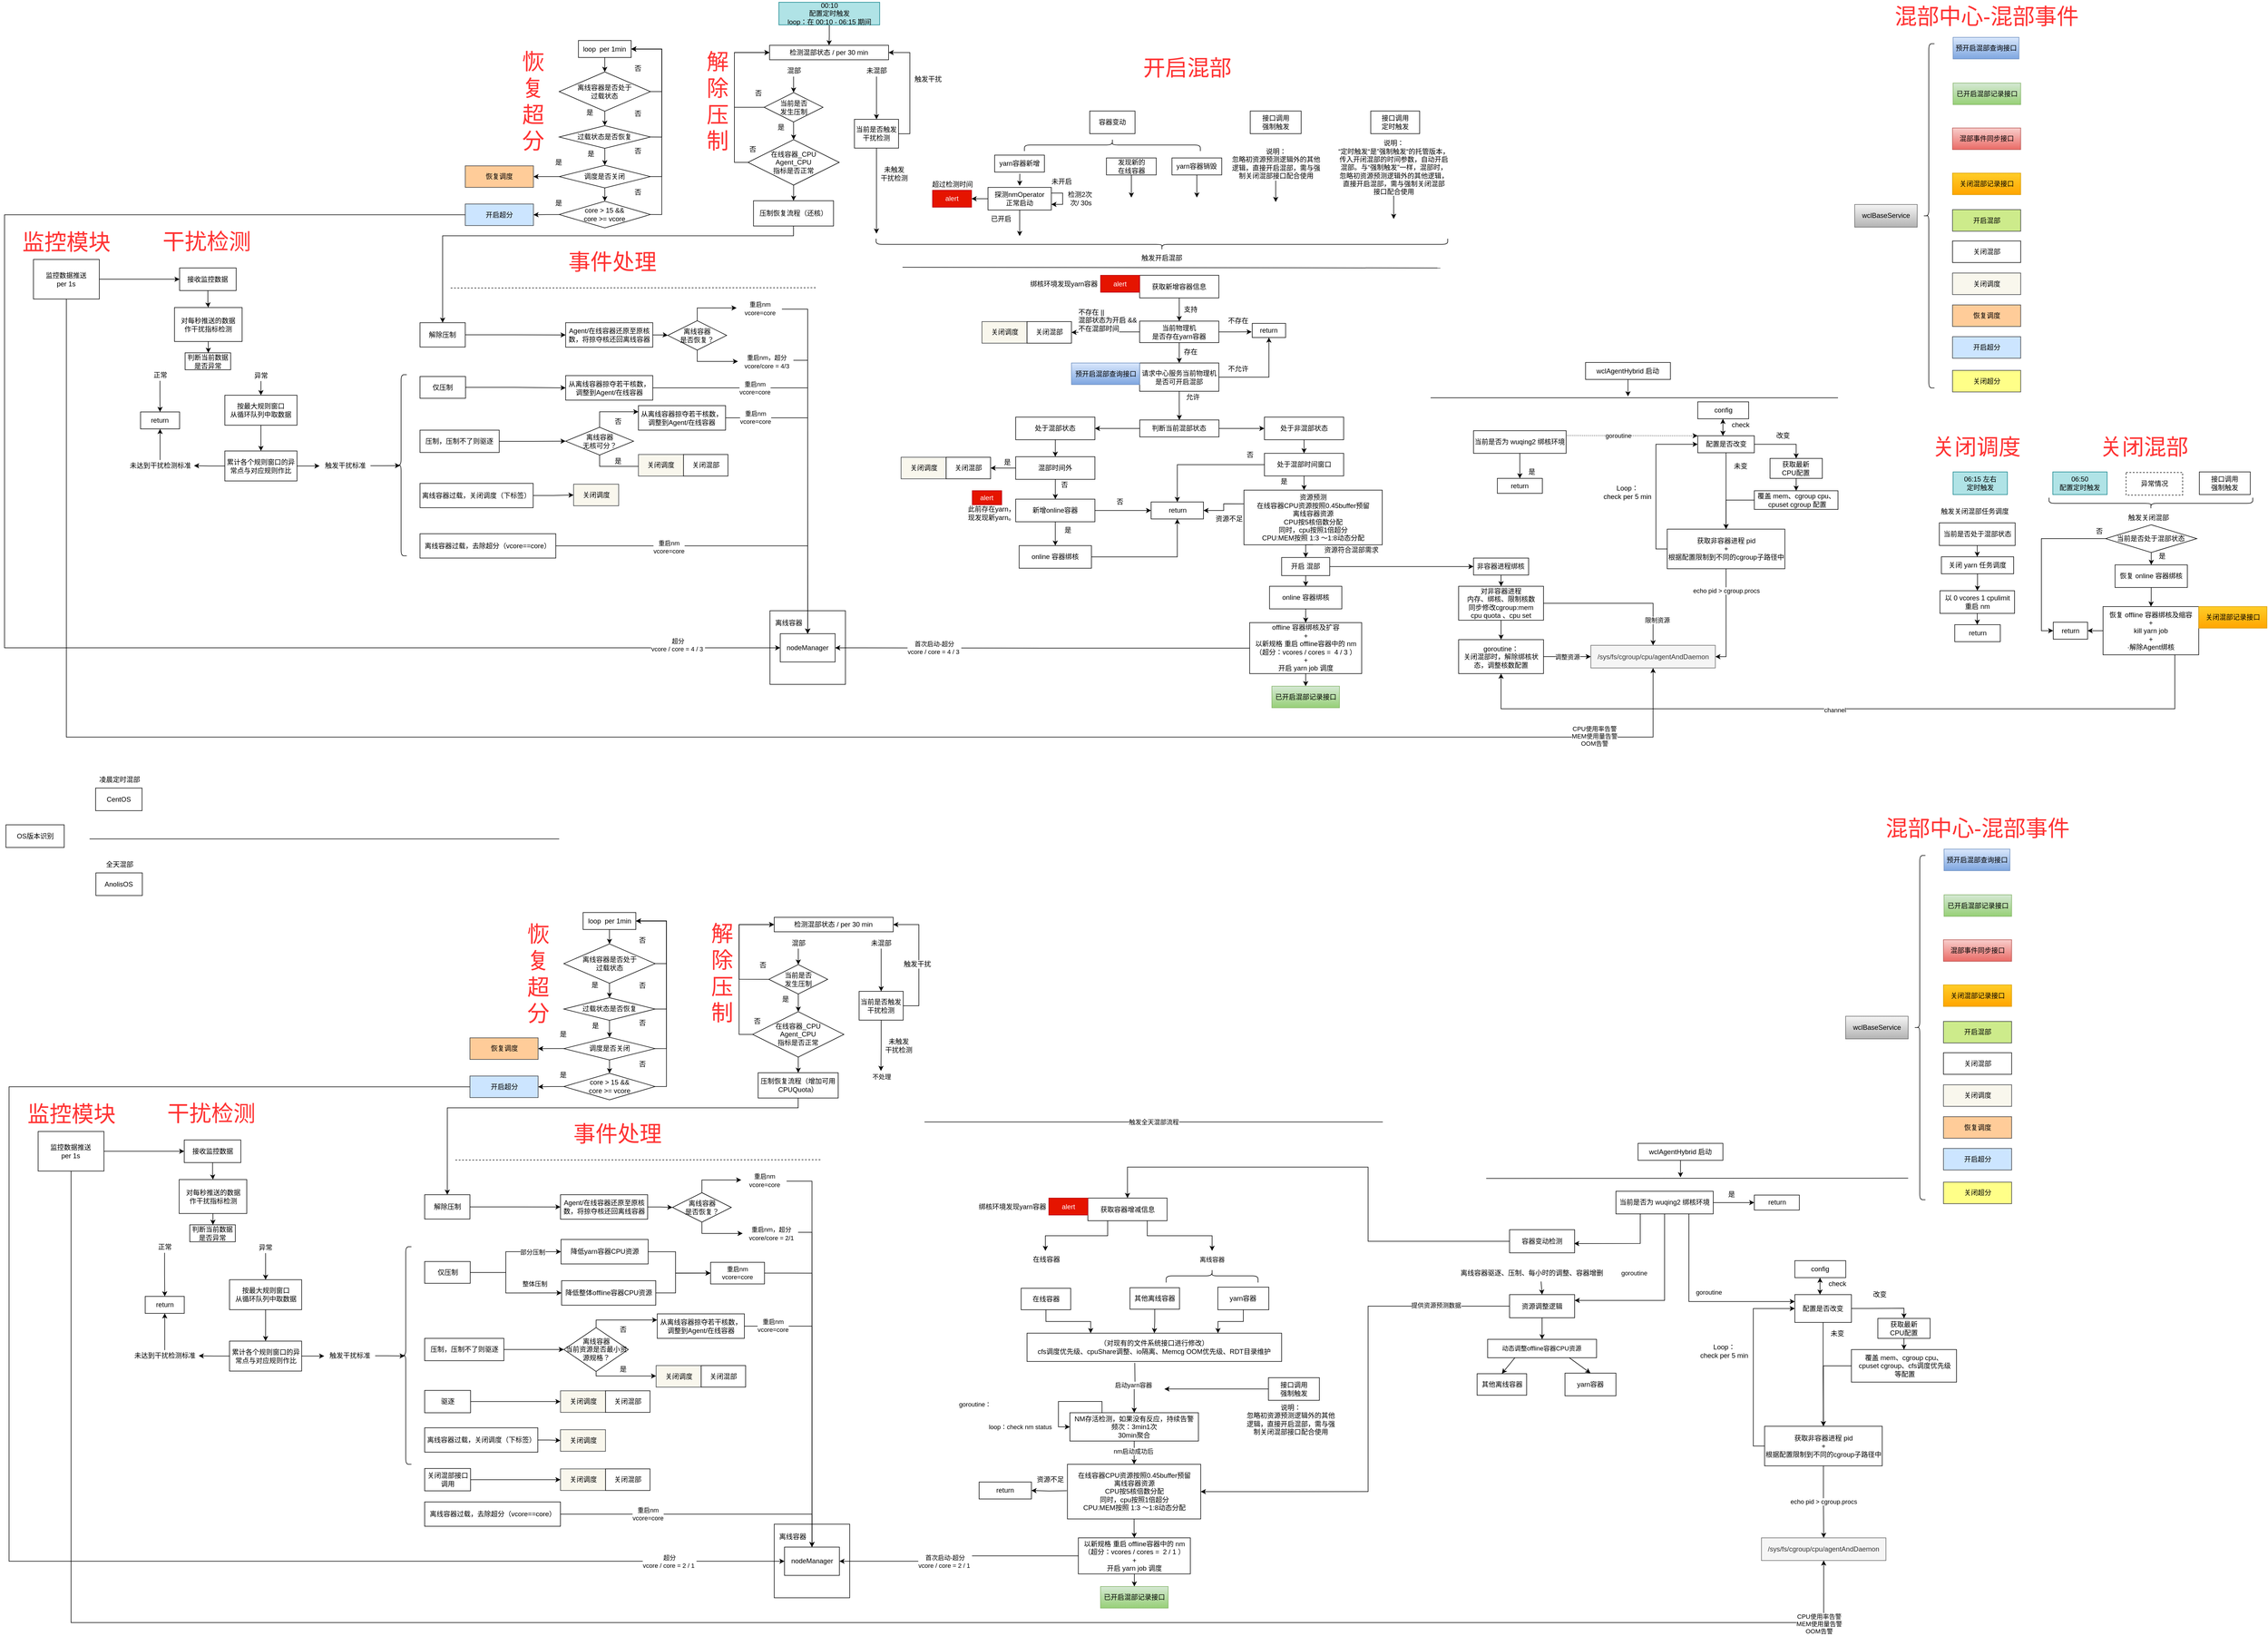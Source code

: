 <mxfile version="22.1.21" type="github">
  <diagram id="fS3fNCyKhhayTO1-3gkl" name="第 1 页">
    <mxGraphModel dx="803" dy="-350" grid="1" gridSize="10" guides="1" tooltips="1" connect="1" arrows="1" fold="1" page="1" pageScale="1" pageWidth="827" pageHeight="1169" math="0" shadow="0">
      <root>
        <mxCell id="0" />
        <mxCell id="1" parent="0" />
        <mxCell id="gbdRAvC1I9ubyzMzI1sU-762" value="触发开启混部" style="text;html=1;align=center;verticalAlign=middle;resizable=0;points=[];autosize=1;strokeColor=none;fillColor=none;" parent="1" vertex="1">
          <mxGeometry x="3570.44" y="1965.87" width="90" height="20" as="geometry" />
        </mxCell>
        <mxCell id="gbdRAvC1I9ubyzMzI1sU-763" style="edgeStyle=orthogonalEdgeStyle;rounded=0;orthogonalLoop=1;jettySize=auto;html=1;exitX=0.5;exitY=1;exitDx=0;exitDy=0;" parent="1" source="gbdRAvC1I9ubyzMzI1sU-764" target="gbdRAvC1I9ubyzMzI1sU-785" edge="1">
          <mxGeometry relative="1" as="geometry" />
        </mxCell>
        <mxCell id="gbdRAvC1I9ubyzMzI1sU-764" value="00:10 &lt;br&gt;配置定时触发&lt;br&gt;loop：在 00:10 - 06:15 期间" style="rounded=0;whiteSpace=wrap;html=1;fillColor=#b0e3e6;strokeColor=#0e8088;" parent="1" vertex="1">
          <mxGeometry x="2938.6" y="1524.0" width="178.15" height="40" as="geometry" />
        </mxCell>
        <mxCell id="gbdRAvC1I9ubyzMzI1sU-765" value="容器变动" style="rounded=0;whiteSpace=wrap;html=1;fillColor=none;" parent="1" vertex="1">
          <mxGeometry x="3488.02" y="1716.23" width="80.03" height="40" as="geometry" />
        </mxCell>
        <mxCell id="gbdRAvC1I9ubyzMzI1sU-766" value="" style="endArrow=none;html=1;rounded=0;" parent="1" edge="1">
          <mxGeometry width="50" height="50" relative="1" as="geometry">
            <mxPoint x="3157.18" y="1992.37" as="sourcePoint" />
            <mxPoint x="4107.75" y="1993.61" as="targetPoint" />
          </mxGeometry>
        </mxCell>
        <mxCell id="gbdRAvC1I9ubyzMzI1sU-767" value="接口调用&lt;br&gt;强制触发" style="rounded=0;whiteSpace=wrap;html=1;fillColor=none;" parent="1" vertex="1">
          <mxGeometry x="3771.7" y="1716.23" width="90" height="40" as="geometry" />
        </mxCell>
        <mxCell id="gbdRAvC1I9ubyzMzI1sU-768" value="" style="shape=curlyBracket;whiteSpace=wrap;html=1;rounded=1;flipH=1;size=0.5;rotation=90;" parent="1" vertex="1">
          <mxGeometry x="3605.59" y="1446.81" width="20" height="1010.24" as="geometry" />
        </mxCell>
        <mxCell id="gbdRAvC1I9ubyzMzI1sU-769" value="06:15 左右 &lt;br&gt;定时触发" style="rounded=0;whiteSpace=wrap;html=1;fillColor=#b0e3e6;strokeColor=#0e8088;" parent="1" vertex="1">
          <mxGeometry x="5013.89" y="2354.09" width="96" height="40" as="geometry" />
        </mxCell>
        <mxCell id="gbdRAvC1I9ubyzMzI1sU-770" value="触发关闭混部任务调度" style="text;html=1;align=center;verticalAlign=middle;resizable=0;points=[];autosize=1;strokeColor=none;fillColor=none;" parent="1" vertex="1">
          <mxGeometry x="4982.12" y="2414.09" width="140" height="20" as="geometry" />
        </mxCell>
        <mxCell id="gbdRAvC1I9ubyzMzI1sU-771" style="edgeStyle=orthogonalEdgeStyle;rounded=0;orthogonalLoop=1;jettySize=auto;html=1;entryX=0.5;entryY=0;entryDx=0;entryDy=0;" parent="1" source="gbdRAvC1I9ubyzMzI1sU-772" target="gbdRAvC1I9ubyzMzI1sU-775" edge="1">
          <mxGeometry relative="1" as="geometry" />
        </mxCell>
        <mxCell id="gbdRAvC1I9ubyzMzI1sU-772" value="当前是否处于混部状态" style="rounded=0;whiteSpace=wrap;html=1;fillColor=none;" parent="1" vertex="1">
          <mxGeometry x="4989.62" y="2444.09" width="134" height="40" as="geometry" />
        </mxCell>
        <mxCell id="gbdRAvC1I9ubyzMzI1sU-773" value="return" style="rounded=0;whiteSpace=wrap;html=1;fillColor=none;" parent="1" vertex="1">
          <mxGeometry x="5016.86" y="2624.09" width="80.5" height="30" as="geometry" />
        </mxCell>
        <mxCell id="gbdRAvC1I9ubyzMzI1sU-774" style="edgeStyle=orthogonalEdgeStyle;rounded=0;orthogonalLoop=1;jettySize=auto;html=1;" parent="1" source="gbdRAvC1I9ubyzMzI1sU-775" target="gbdRAvC1I9ubyzMzI1sU-777" edge="1">
          <mxGeometry relative="1" as="geometry" />
        </mxCell>
        <mxCell id="gbdRAvC1I9ubyzMzI1sU-775" value="关闭 yarn 任务调度" style="rounded=0;whiteSpace=wrap;html=1;fillColor=none;" parent="1" vertex="1">
          <mxGeometry x="4993.24" y="2504.09" width="127.75" height="30" as="geometry" />
        </mxCell>
        <mxCell id="gbdRAvC1I9ubyzMzI1sU-776" style="edgeStyle=orthogonalEdgeStyle;rounded=0;orthogonalLoop=1;jettySize=auto;html=1;entryX=0.5;entryY=0;entryDx=0;entryDy=0;" parent="1" source="gbdRAvC1I9ubyzMzI1sU-777" target="gbdRAvC1I9ubyzMzI1sU-773" edge="1">
          <mxGeometry relative="1" as="geometry" />
        </mxCell>
        <mxCell id="gbdRAvC1I9ubyzMzI1sU-777" value="以 0 vcores 1 cpulimit 重启 nm" style="rounded=0;whiteSpace=wrap;html=1;fillColor=none;" parent="1" vertex="1">
          <mxGeometry x="4990.69" y="2564.09" width="131.87" height="40" as="geometry" />
        </mxCell>
        <mxCell id="gbdRAvC1I9ubyzMzI1sU-778" value="wclBaseService" style="rounded=0;whiteSpace=wrap;html=1;fillColor=#f5f5f5;strokeColor=#666666;align=center;gradientColor=#b3b3b3;" parent="1" vertex="1">
          <mxGeometry x="4840" y="1881.44" width="110.5" height="40" as="geometry" />
        </mxCell>
        <mxCell id="gbdRAvC1I9ubyzMzI1sU-779" value="预开启混部查询接口" style="rounded=0;whiteSpace=wrap;html=1;fillColor=#dae8fc;align=center;strokeColor=#6c8ebf;gradientColor=#7ea6e0;" parent="1" vertex="1">
          <mxGeometry x="5013.89" y="1586.02" width="116.5" height="38.12" as="geometry" />
        </mxCell>
        <mxCell id="gbdRAvC1I9ubyzMzI1sU-780" value="已开启混部记录接口" style="rounded=0;whiteSpace=wrap;html=1;fillColor=#d5e8d4;strokeColor=#82b366;align=center;gradientColor=#97d077;" parent="1" vertex="1">
          <mxGeometry x="5013.89" y="1666.75" width="119.5" height="38.12" as="geometry" />
        </mxCell>
        <mxCell id="gbdRAvC1I9ubyzMzI1sU-781" value="混部事件同步接口" style="rounded=0;whiteSpace=wrap;html=1;fillColor=#f8cecc;strokeColor=#b85450;align=center;gradientColor=#ea6b66;" parent="1" vertex="1">
          <mxGeometry x="5012.89" y="1746.22" width="120.5" height="38.12" as="geometry" />
        </mxCell>
        <mxCell id="gbdRAvC1I9ubyzMzI1sU-782" value="" style="shape=curlyBracket;whiteSpace=wrap;html=1;rounded=1;labelBackgroundColor=#F8F9FA;fontColor=#FF3333;" parent="1" vertex="1">
          <mxGeometry x="4961" y="1597.28" width="20" height="608.32" as="geometry" />
        </mxCell>
        <mxCell id="gbdRAvC1I9ubyzMzI1sU-783" value="关闭混部记录接口" style="rounded=0;whiteSpace=wrap;html=1;fillColor=#ffcd28;strokeColor=#d79b00;align=center;gradientColor=#ffa500;" parent="1" vertex="1">
          <mxGeometry x="5012.89" y="1825.97" width="120.5" height="38.12" as="geometry" />
        </mxCell>
        <mxCell id="gbdRAvC1I9ubyzMzI1sU-784" value="接口调用&lt;br&gt;定时触发" style="rounded=0;whiteSpace=wrap;html=1;fillColor=none;" parent="1" vertex="1">
          <mxGeometry x="3984.7" y="1716.23" width="86.41" height="40" as="geometry" />
        </mxCell>
        <mxCell id="gbdRAvC1I9ubyzMzI1sU-785" value="检测混部状态 / per 30 min" style="rounded=0;whiteSpace=wrap;html=1;fillColor=none;" parent="1" vertex="1">
          <mxGeometry x="2922.12" y="1600.06" width="210.36" height="25.6" as="geometry" />
        </mxCell>
        <mxCell id="gbdRAvC1I9ubyzMzI1sU-786" style="edgeStyle=orthogonalEdgeStyle;rounded=0;orthogonalLoop=1;jettySize=auto;html=1;entryX=1;entryY=0.5;entryDx=0;entryDy=0;exitX=1;exitY=0.5;exitDx=0;exitDy=0;" parent="1" source="gbdRAvC1I9ubyzMzI1sU-788" target="gbdRAvC1I9ubyzMzI1sU-785" edge="1">
          <mxGeometry relative="1" as="geometry" />
        </mxCell>
        <mxCell id="gbdRAvC1I9ubyzMzI1sU-787" style="edgeStyle=orthogonalEdgeStyle;rounded=0;orthogonalLoop=1;jettySize=auto;html=1;" parent="1" source="gbdRAvC1I9ubyzMzI1sU-788" edge="1">
          <mxGeometry relative="1" as="geometry">
            <mxPoint x="3111.1" y="1932.87" as="targetPoint" />
          </mxGeometry>
        </mxCell>
        <mxCell id="gbdRAvC1I9ubyzMzI1sU-788" value="当前是否触发干扰检测" style="rounded=0;whiteSpace=wrap;html=1;fillColor=none;" parent="1" vertex="1">
          <mxGeometry x="3072.13" y="1730.91" width="77.98" height="50.88" as="geometry" />
        </mxCell>
        <mxCell id="gbdRAvC1I9ubyzMzI1sU-789" style="edgeStyle=orthogonalEdgeStyle;rounded=0;orthogonalLoop=1;jettySize=auto;html=1;" parent="1" source="gbdRAvC1I9ubyzMzI1sU-790" target="gbdRAvC1I9ubyzMzI1sU-952" edge="1">
          <mxGeometry relative="1" as="geometry" />
        </mxCell>
        <mxCell id="gbdRAvC1I9ubyzMzI1sU-790" value="混部" style="text;html=1;align=center;verticalAlign=middle;resizable=0;points=[];autosize=1;strokeColor=none;fillColor=none;" parent="1" vertex="1">
          <mxGeometry x="2944.6" y="1635.35" width="40" height="20" as="geometry" />
        </mxCell>
        <mxCell id="gbdRAvC1I9ubyzMzI1sU-791" value="触发干扰" style="text;html=1;align=center;verticalAlign=middle;resizable=0;points=[];autosize=1;strokeColor=none;fillColor=none;" parent="1" vertex="1">
          <mxGeometry x="3172.12" y="1649.53" width="60" height="20" as="geometry" />
        </mxCell>
        <mxCell id="gbdRAvC1I9ubyzMzI1sU-792" value="未触发&lt;br&gt;干扰检测" style="text;html=1;align=center;verticalAlign=middle;resizable=0;points=[];autosize=1;strokeColor=none;fillColor=none;" parent="1" vertex="1">
          <mxGeometry x="3112.12" y="1811.72" width="60" height="30" as="geometry" />
        </mxCell>
        <mxCell id="gbdRAvC1I9ubyzMzI1sU-793" style="edgeStyle=orthogonalEdgeStyle;rounded=0;orthogonalLoop=1;jettySize=auto;html=1;entryX=0.5;entryY=0;entryDx=0;entryDy=0;" parent="1" edge="1">
          <mxGeometry relative="1" as="geometry">
            <mxPoint x="3364.42" y="1827.17" as="sourcePoint" />
            <mxPoint x="3364.17" y="1848.23" as="targetPoint" />
            <Array as="points">
              <mxPoint x="3364.42" y="1827.17" />
              <mxPoint x="3364.42" y="1827.17" />
            </Array>
          </mxGeometry>
        </mxCell>
        <mxCell id="gbdRAvC1I9ubyzMzI1sU-794" value="yarn容器新增" style="rounded=0;whiteSpace=wrap;html=1;fillColor=none;" parent="1" vertex="1">
          <mxGeometry x="3319.92" y="1794.17" width="88" height="30" as="geometry" />
        </mxCell>
        <mxCell id="gbdRAvC1I9ubyzMzI1sU-795" style="edgeStyle=orthogonalEdgeStyle;rounded=0;orthogonalLoop=1;jettySize=auto;html=1;" parent="1" source="gbdRAvC1I9ubyzMzI1sU-797" target="gbdRAvC1I9ubyzMzI1sU-800" edge="1">
          <mxGeometry relative="1" as="geometry" />
        </mxCell>
        <mxCell id="gbdRAvC1I9ubyzMzI1sU-796" style="edgeStyle=orthogonalEdgeStyle;rounded=0;orthogonalLoop=1;jettySize=auto;html=1;" parent="1" source="gbdRAvC1I9ubyzMzI1sU-797" edge="1">
          <mxGeometry relative="1" as="geometry">
            <mxPoint x="3364.17" y="1937.17" as="targetPoint" />
          </mxGeometry>
        </mxCell>
        <mxCell id="gbdRAvC1I9ubyzMzI1sU-797" value="探测nmOperator&lt;br&gt;正常启动" style="rounded=0;whiteSpace=wrap;html=1;fillColor=none;" parent="1" vertex="1">
          <mxGeometry x="3308.17" y="1851.23" width="112" height="40" as="geometry" />
        </mxCell>
        <mxCell id="gbdRAvC1I9ubyzMzI1sU-798" style="edgeStyle=orthogonalEdgeStyle;rounded=0;orthogonalLoop=1;jettySize=auto;html=1;" parent="1" source="gbdRAvC1I9ubyzMzI1sU-797" target="gbdRAvC1I9ubyzMzI1sU-797" edge="1">
          <mxGeometry relative="1" as="geometry" />
        </mxCell>
        <mxCell id="gbdRAvC1I9ubyzMzI1sU-799" value="检测2次&amp;nbsp; &lt;br&gt;次/ 30s" style="text;html=1;align=center;verticalAlign=middle;resizable=0;points=[];autosize=1;strokeColor=none;fillColor=none;" parent="1" vertex="1">
          <mxGeometry x="3442.17" y="1856.23" width="60" height="30" as="geometry" />
        </mxCell>
        <mxCell id="gbdRAvC1I9ubyzMzI1sU-800" value="alert" style="rounded=0;whiteSpace=wrap;html=1;fillColor=#e51400;fontColor=#ffffff;strokeColor=#B20000;" parent="1" vertex="1">
          <mxGeometry x="3210.17" y="1856.23" width="69" height="30" as="geometry" />
        </mxCell>
        <mxCell id="gbdRAvC1I9ubyzMzI1sU-801" value="超过检测时间" style="text;html=1;align=center;verticalAlign=middle;resizable=0;points=[];autosize=1;strokeColor=none;fillColor=none;" parent="1" vertex="1">
          <mxGeometry x="3199.67" y="1836.23" width="90" height="20" as="geometry" />
        </mxCell>
        <mxCell id="gbdRAvC1I9ubyzMzI1sU-802" style="edgeStyle=orthogonalEdgeStyle;rounded=0;orthogonalLoop=1;jettySize=auto;html=1;" parent="1" source="gbdRAvC1I9ubyzMzI1sU-803" edge="1">
          <mxGeometry relative="1" as="geometry">
            <mxPoint x="3561.55" y="1869.17" as="targetPoint" />
          </mxGeometry>
        </mxCell>
        <mxCell id="gbdRAvC1I9ubyzMzI1sU-803" value="发现新的&lt;br&gt;在线容器" style="rounded=0;whiteSpace=wrap;html=1;fillColor=none;" parent="1" vertex="1">
          <mxGeometry x="3517.55" y="1799.17" width="88" height="30" as="geometry" />
        </mxCell>
        <mxCell id="gbdRAvC1I9ubyzMzI1sU-804" style="edgeStyle=orthogonalEdgeStyle;rounded=0;orthogonalLoop=1;jettySize=auto;html=1;" parent="1" source="gbdRAvC1I9ubyzMzI1sU-805" edge="1">
          <mxGeometry relative="1" as="geometry">
            <mxPoint x="3677.33" y="1869.17" as="targetPoint" />
          </mxGeometry>
        </mxCell>
        <mxCell id="gbdRAvC1I9ubyzMzI1sU-805" value="yarn容器销毁" style="rounded=0;whiteSpace=wrap;html=1;fillColor=none;" parent="1" vertex="1">
          <mxGeometry x="3633.33" y="1799.17" width="88" height="30" as="geometry" />
        </mxCell>
        <mxCell id="gbdRAvC1I9ubyzMzI1sU-806" value="" style="shape=curlyBracket;whiteSpace=wrap;html=1;rounded=1;flipH=1;size=0.5;rotation=-90;" parent="1" vertex="1">
          <mxGeometry x="3517.3" y="1620.76" width="21.47" height="310.94" as="geometry" />
        </mxCell>
        <mxCell id="gbdRAvC1I9ubyzMzI1sU-807" style="edgeStyle=orthogonalEdgeStyle;rounded=0;orthogonalLoop=1;jettySize=auto;html=1;entryX=0.5;entryY=0;entryDx=0;entryDy=0;" parent="1" source="gbdRAvC1I9ubyzMzI1sU-808" target="gbdRAvC1I9ubyzMzI1sU-788" edge="1">
          <mxGeometry relative="1" as="geometry" />
        </mxCell>
        <mxCell id="gbdRAvC1I9ubyzMzI1sU-808" value="未混部" style="text;html=1;align=center;verticalAlign=middle;resizable=0;points=[];autosize=1;strokeColor=none;fillColor=none;" parent="1" vertex="1">
          <mxGeometry x="3086.12" y="1635.35" width="50" height="20" as="geometry" />
        </mxCell>
        <mxCell id="gbdRAvC1I9ubyzMzI1sU-809" value="未开启" style="text;html=1;align=center;verticalAlign=middle;resizable=0;points=[];autosize=1;strokeColor=none;fillColor=none;" parent="1" vertex="1">
          <mxGeometry x="3413.17" y="1831.23" width="50" height="20" as="geometry" />
        </mxCell>
        <mxCell id="gbdRAvC1I9ubyzMzI1sU-810" value="已开启" style="text;html=1;align=center;verticalAlign=middle;resizable=0;points=[];autosize=1;strokeColor=none;fillColor=none;" parent="1" vertex="1">
          <mxGeometry x="3306.45" y="1897.17" width="50" height="20" as="geometry" />
        </mxCell>
        <mxCell id="gbdRAvC1I9ubyzMzI1sU-811" style="edgeStyle=orthogonalEdgeStyle;rounded=0;orthogonalLoop=1;jettySize=auto;html=1;" parent="1" source="gbdRAvC1I9ubyzMzI1sU-812" edge="1">
          <mxGeometry relative="1" as="geometry">
            <mxPoint x="3816.7" y="1876.97" as="targetPoint" />
          </mxGeometry>
        </mxCell>
        <mxCell id="gbdRAvC1I9ubyzMzI1sU-812" value="说明：&lt;br&gt;忽略初资源预测逻辑外的其他&lt;br&gt;逻辑，直接开启混部，需与强&lt;br&gt;制关闭混部接口配合使用" style="text;html=1;align=center;verticalAlign=middle;resizable=0;points=[];autosize=1;strokeColor=none;fillColor=none;" parent="1" vertex="1">
          <mxGeometry x="3731.7" y="1779.17" width="170" height="60" as="geometry" />
        </mxCell>
        <mxCell id="gbdRAvC1I9ubyzMzI1sU-813" style="edgeStyle=orthogonalEdgeStyle;rounded=0;orthogonalLoop=1;jettySize=auto;html=1;" parent="1" source="gbdRAvC1I9ubyzMzI1sU-814" edge="1">
          <mxGeometry relative="1" as="geometry">
            <mxPoint x="4025.2" y="1906.97" as="targetPoint" />
          </mxGeometry>
        </mxCell>
        <mxCell id="gbdRAvC1I9ubyzMzI1sU-814" value="说明：&lt;br&gt;“定时触发“是”强制触发“的托管版本，&lt;br&gt;传入开闭混部的时间参数，自动开启&lt;br&gt;混部。与“强制触发”一样，混部时，&lt;br&gt;忽略初资源预测逻辑外的其他逻辑，&lt;br&gt;直接开启混部，需与强制关闭混部&lt;br&gt;接口配合使用" style="text;html=1;align=center;verticalAlign=middle;resizable=0;points=[];autosize=1;strokeColor=none;fillColor=none;" parent="1" vertex="1">
          <mxGeometry x="3920.2" y="1766.03" width="210" height="100" as="geometry" />
        </mxCell>
        <mxCell id="gbdRAvC1I9ubyzMzI1sU-815" value="" style="edgeStyle=orthogonalEdgeStyle;rounded=0;orthogonalLoop=1;jettySize=auto;html=1;entryX=0.5;entryY=0;entryDx=0;entryDy=0;" parent="1" source="gbdRAvC1I9ubyzMzI1sU-816" target="gbdRAvC1I9ubyzMzI1sU-820" edge="1">
          <mxGeometry relative="1" as="geometry">
            <mxPoint x="3646.22" y="2051.55" as="targetPoint" />
          </mxGeometry>
        </mxCell>
        <mxCell id="gbdRAvC1I9ubyzMzI1sU-816" value="获取新增容器信息" style="rounded=0;whiteSpace=wrap;html=1;fillColor=none;" parent="1" vertex="1">
          <mxGeometry x="3576.22" y="2006.55" width="140" height="40" as="geometry" />
        </mxCell>
        <mxCell id="gbdRAvC1I9ubyzMzI1sU-817" value="" style="edgeStyle=orthogonalEdgeStyle;rounded=0;orthogonalLoop=1;jettySize=auto;html=1;" parent="1" source="gbdRAvC1I9ubyzMzI1sU-820" target="gbdRAvC1I9ubyzMzI1sU-823" edge="1">
          <mxGeometry relative="1" as="geometry" />
        </mxCell>
        <mxCell id="gbdRAvC1I9ubyzMzI1sU-818" style="edgeStyle=orthogonalEdgeStyle;rounded=0;orthogonalLoop=1;jettySize=auto;html=1;" parent="1" source="gbdRAvC1I9ubyzMzI1sU-820" edge="1">
          <mxGeometry relative="1" as="geometry">
            <mxPoint x="3774.22" y="2106.55" as="targetPoint" />
          </mxGeometry>
        </mxCell>
        <mxCell id="gbdRAvC1I9ubyzMzI1sU-819" style="edgeStyle=orthogonalEdgeStyle;rounded=0;orthogonalLoop=1;jettySize=auto;html=1;entryX=1;entryY=0.5;entryDx=0;entryDy=0;strokeColor=#000000;" parent="1" source="gbdRAvC1I9ubyzMzI1sU-820" target="gbdRAvC1I9ubyzMzI1sU-1026" edge="1">
          <mxGeometry relative="1" as="geometry" />
        </mxCell>
        <mxCell id="gbdRAvC1I9ubyzMzI1sU-820" value="&lt;span&gt;当前物理机&lt;/span&gt;&lt;br&gt;&lt;span&gt;是否存在yarn容器&lt;/span&gt;" style="rounded=0;whiteSpace=wrap;html=1;fillColor=none;" parent="1" vertex="1">
          <mxGeometry x="3576.22" y="2087.55" width="140" height="38" as="geometry" />
        </mxCell>
        <mxCell id="gbdRAvC1I9ubyzMzI1sU-821" value="" style="edgeStyle=orthogonalEdgeStyle;rounded=0;orthogonalLoop=1;jettySize=auto;html=1;" parent="1" source="gbdRAvC1I9ubyzMzI1sU-823" target="gbdRAvC1I9ubyzMzI1sU-828" edge="1">
          <mxGeometry relative="1" as="geometry" />
        </mxCell>
        <mxCell id="gbdRAvC1I9ubyzMzI1sU-822" style="edgeStyle=orthogonalEdgeStyle;rounded=0;orthogonalLoop=1;jettySize=auto;html=1;entryX=0.5;entryY=1;entryDx=0;entryDy=0;" parent="1" source="gbdRAvC1I9ubyzMzI1sU-823" target="gbdRAvC1I9ubyzMzI1sU-872" edge="1">
          <mxGeometry relative="1" as="geometry" />
        </mxCell>
        <mxCell id="gbdRAvC1I9ubyzMzI1sU-823" value="请求中心服务当前物理机是否可开启混部" style="rounded=0;whiteSpace=wrap;html=1;fillColor=none;" parent="1" vertex="1">
          <mxGeometry x="3576.22" y="2161.55" width="140" height="50" as="geometry" />
        </mxCell>
        <mxCell id="gbdRAvC1I9ubyzMzI1sU-824" value="不允许" style="text;html=1;align=center;verticalAlign=middle;resizable=0;points=[];autosize=1;strokeColor=none;fillColor=none;" parent="1" vertex="1">
          <mxGeometry x="3725.21" y="2161.55" width="50" height="20" as="geometry" />
        </mxCell>
        <mxCell id="gbdRAvC1I9ubyzMzI1sU-825" value="&lt;span style=&quot;color: rgb(0, 0, 0); font-family: helvetica; font-size: 12px; font-style: normal; font-weight: 400; letter-spacing: normal; text-align: center; text-indent: 0px; text-transform: none; word-spacing: 0px; background-color: rgb(248, 249, 250); display: inline; float: none;&quot;&gt;不存在 || &lt;br&gt;混部状态为开启 &amp;amp;&amp;amp; &lt;br&gt;不在混部时间&lt;/span&gt;" style="text;whiteSpace=wrap;html=1;" parent="1" vertex="1">
          <mxGeometry x="3466.29" y="2057.6" width="113.38" height="67.95" as="geometry" />
        </mxCell>
        <mxCell id="gbdRAvC1I9ubyzMzI1sU-826" style="edgeStyle=orthogonalEdgeStyle;rounded=0;orthogonalLoop=1;jettySize=auto;html=1;entryX=1;entryY=0.5;entryDx=0;entryDy=0;" parent="1" source="gbdRAvC1I9ubyzMzI1sU-828" target="gbdRAvC1I9ubyzMzI1sU-836" edge="1">
          <mxGeometry relative="1" as="geometry" />
        </mxCell>
        <mxCell id="gbdRAvC1I9ubyzMzI1sU-827" style="edgeStyle=orthogonalEdgeStyle;rounded=0;orthogonalLoop=1;jettySize=auto;html=1;entryX=0;entryY=0.5;entryDx=0;entryDy=0;" parent="1" source="gbdRAvC1I9ubyzMzI1sU-828" target="gbdRAvC1I9ubyzMzI1sU-838" edge="1">
          <mxGeometry relative="1" as="geometry" />
        </mxCell>
        <mxCell id="gbdRAvC1I9ubyzMzI1sU-828" value="判断当前混部状态" style="rounded=0;whiteSpace=wrap;html=1;fillColor=none;" parent="1" vertex="1">
          <mxGeometry x="3576.42" y="2262.21" width="140" height="30" as="geometry" />
        </mxCell>
        <mxCell id="gbdRAvC1I9ubyzMzI1sU-829" value="支持" style="text;html=1;align=center;verticalAlign=middle;resizable=0;points=[];autosize=1;strokeColor=none;fillColor=none;" parent="1" vertex="1">
          <mxGeometry x="3646.22" y="2056.55" width="40" height="20" as="geometry" />
        </mxCell>
        <mxCell id="gbdRAvC1I9ubyzMzI1sU-830" value="存在" style="text;html=1;align=center;verticalAlign=middle;resizable=0;points=[];autosize=1;strokeColor=none;fillColor=none;" parent="1" vertex="1">
          <mxGeometry x="3646.22" y="2131.55" width="40" height="20" as="geometry" />
        </mxCell>
        <mxCell id="gbdRAvC1I9ubyzMzI1sU-831" value="允许" style="text;html=1;align=center;verticalAlign=middle;resizable=0;points=[];autosize=1;strokeColor=none;fillColor=none;" parent="1" vertex="1">
          <mxGeometry x="3650.22" y="2211.55" width="40" height="20" as="geometry" />
        </mxCell>
        <mxCell id="gbdRAvC1I9ubyzMzI1sU-832" value="alert" style="rounded=0;whiteSpace=wrap;html=1;fillColor=#e51400;fontColor=#ffffff;strokeColor=#B20000;" parent="1" vertex="1">
          <mxGeometry x="3507.22" y="2006.55" width="69" height="30" as="geometry" />
        </mxCell>
        <mxCell id="gbdRAvC1I9ubyzMzI1sU-833" value="绑核环境发现yarn容器" style="text;html=1;align=center;verticalAlign=middle;resizable=0;points=[];autosize=1;strokeColor=none;fillColor=none;" parent="1" vertex="1">
          <mxGeometry x="3377.22" y="2011.55" width="130" height="20" as="geometry" />
        </mxCell>
        <mxCell id="gbdRAvC1I9ubyzMzI1sU-834" value="预开启混部查询接口" style="rounded=0;whiteSpace=wrap;html=1;fillColor=#dae8fc;align=center;strokeColor=#6c8ebf;gradientColor=#7ea6e0;" parent="1" vertex="1">
          <mxGeometry x="3455.72" y="2161.55" width="120.5" height="38.12" as="geometry" />
        </mxCell>
        <mxCell id="gbdRAvC1I9ubyzMzI1sU-835" value="" style="edgeStyle=orthogonalEdgeStyle;rounded=0;orthogonalLoop=1;jettySize=auto;html=1;entryX=0.5;entryY=0;entryDx=0;entryDy=0;" parent="1" source="gbdRAvC1I9ubyzMzI1sU-836" target="gbdRAvC1I9ubyzMzI1sU-841" edge="1">
          <mxGeometry relative="1" as="geometry" />
        </mxCell>
        <mxCell id="gbdRAvC1I9ubyzMzI1sU-836" value="处于混部状态" style="rounded=0;whiteSpace=wrap;html=1;fillColor=none;" parent="1" vertex="1">
          <mxGeometry x="3357.15" y="2257.21" width="140" height="40" as="geometry" />
        </mxCell>
        <mxCell id="gbdRAvC1I9ubyzMzI1sU-837" style="edgeStyle=orthogonalEdgeStyle;rounded=0;orthogonalLoop=1;jettySize=auto;html=1;" parent="1" source="gbdRAvC1I9ubyzMzI1sU-838" target="gbdRAvC1I9ubyzMzI1sU-845" edge="1">
          <mxGeometry relative="1" as="geometry" />
        </mxCell>
        <mxCell id="gbdRAvC1I9ubyzMzI1sU-838" value="处于非混部状态" style="rounded=0;whiteSpace=wrap;html=1;fillColor=none;" parent="1" vertex="1">
          <mxGeometry x="3796.79" y="2257.21" width="140" height="40" as="geometry" />
        </mxCell>
        <mxCell id="gbdRAvC1I9ubyzMzI1sU-839" style="edgeStyle=orthogonalEdgeStyle;rounded=0;orthogonalLoop=1;jettySize=auto;html=1;" parent="1" source="gbdRAvC1I9ubyzMzI1sU-841" target="gbdRAvC1I9ubyzMzI1sU-855" edge="1">
          <mxGeometry relative="1" as="geometry" />
        </mxCell>
        <mxCell id="gbdRAvC1I9ubyzMzI1sU-840" style="edgeStyle=orthogonalEdgeStyle;rounded=0;orthogonalLoop=1;jettySize=auto;html=1;entryX=1;entryY=0.5;entryDx=0;entryDy=0;strokeColor=#000000;" parent="1" source="gbdRAvC1I9ubyzMzI1sU-841" target="gbdRAvC1I9ubyzMzI1sU-1028" edge="1">
          <mxGeometry relative="1" as="geometry" />
        </mxCell>
        <mxCell id="gbdRAvC1I9ubyzMzI1sU-841" value="混部时间外" style="rounded=0;whiteSpace=wrap;html=1;fillColor=none;" parent="1" vertex="1">
          <mxGeometry x="3357.15" y="2327.21" width="140" height="40" as="geometry" />
        </mxCell>
        <mxCell id="gbdRAvC1I9ubyzMzI1sU-842" value="是" style="text;html=1;align=center;verticalAlign=middle;resizable=0;points=[];autosize=1;strokeColor=none;fillColor=none;" parent="1" vertex="1">
          <mxGeometry x="3327.15" y="2327.21" width="30" height="20" as="geometry" />
        </mxCell>
        <mxCell id="gbdRAvC1I9ubyzMzI1sU-843" value="否" style="text;html=1;align=center;verticalAlign=middle;resizable=0;points=[];autosize=1;strokeColor=none;fillColor=none;" parent="1" vertex="1">
          <mxGeometry x="3428.15" y="2367.21" width="30" height="20" as="geometry" />
        </mxCell>
        <mxCell id="gbdRAvC1I9ubyzMzI1sU-844" style="edgeStyle=orthogonalEdgeStyle;rounded=0;orthogonalLoop=1;jettySize=auto;html=1;" parent="1" source="gbdRAvC1I9ubyzMzI1sU-845" edge="1">
          <mxGeometry relative="1" as="geometry">
            <mxPoint x="3866.826" y="2386.29" as="targetPoint" />
          </mxGeometry>
        </mxCell>
        <mxCell id="gbdRAvC1I9ubyzMzI1sU-845" value="处于混部时间窗口" style="rounded=0;whiteSpace=wrap;html=1;fillColor=none;" parent="1" vertex="1">
          <mxGeometry x="3796.79" y="2321.21" width="140" height="40" as="geometry" />
        </mxCell>
        <mxCell id="gbdRAvC1I9ubyzMzI1sU-846" value="" style="edgeStyle=orthogonalEdgeStyle;rounded=0;orthogonalLoop=1;jettySize=auto;html=1;entryX=0.5;entryY=0;entryDx=0;entryDy=0;exitX=0;exitY=0.5;exitDx=0;exitDy=0;" parent="1" source="gbdRAvC1I9ubyzMzI1sU-845" target="gbdRAvC1I9ubyzMzI1sU-858" edge="1">
          <mxGeometry relative="1" as="geometry">
            <Array as="points">
              <mxPoint x="3642.42" y="2341.21" />
            </Array>
          </mxGeometry>
        </mxCell>
        <mxCell id="gbdRAvC1I9ubyzMzI1sU-847" value="否" style="text;html=1;align=center;verticalAlign=middle;resizable=0;points=[];autosize=1;strokeColor=none;fillColor=none;" parent="1" vertex="1">
          <mxGeometry x="3755.57" y="2314.21" width="30" height="20" as="geometry" />
        </mxCell>
        <mxCell id="gbdRAvC1I9ubyzMzI1sU-848" value="是" style="text;html=1;align=center;verticalAlign=middle;resizable=0;points=[];autosize=1;strokeColor=none;fillColor=none;" parent="1" vertex="1">
          <mxGeometry x="3815.7" y="2361.21" width="30" height="20" as="geometry" />
        </mxCell>
        <mxCell id="gbdRAvC1I9ubyzMzI1sU-849" style="edgeStyle=orthogonalEdgeStyle;rounded=0;orthogonalLoop=1;jettySize=auto;html=1;entryX=0.5;entryY=0;entryDx=0;entryDy=0;exitX=0.5;exitY=1;exitDx=0;exitDy=0;" parent="1" source="gbdRAvC1I9ubyzMzI1sU-851" target="gbdRAvC1I9ubyzMzI1sU-860" edge="1">
          <mxGeometry relative="1" as="geometry" />
        </mxCell>
        <mxCell id="gbdRAvC1I9ubyzMzI1sU-850" style="edgeStyle=orthogonalEdgeStyle;rounded=0;orthogonalLoop=1;jettySize=auto;html=1;exitX=0;exitY=0.25;exitDx=0;exitDy=0;entryX=1;entryY=0.5;entryDx=0;entryDy=0;" parent="1" source="gbdRAvC1I9ubyzMzI1sU-851" target="gbdRAvC1I9ubyzMzI1sU-858" edge="1">
          <mxGeometry relative="1" as="geometry" />
        </mxCell>
        <mxCell id="gbdRAvC1I9ubyzMzI1sU-851" value="资源预测&lt;br&gt;在线容器CPU资源按照0.45buffer预留&lt;br&gt;离线容器资源 &lt;br&gt;CPU按5核倍数分配&lt;br&gt;同时，cpu按照1倍超分&lt;br&gt;CPU:MEM按照 1:3 ～1:8动态分配" style="rounded=0;whiteSpace=wrap;html=1;fillColor=none;" parent="1" vertex="1">
          <mxGeometry x="3760.58" y="2386.29" width="244.42" height="96.6" as="geometry" />
        </mxCell>
        <mxCell id="gbdRAvC1I9ubyzMzI1sU-852" value="资源不足" style="text;html=1;align=center;verticalAlign=middle;resizable=0;points=[];autosize=1;strokeColor=none;fillColor=none;" parent="1" vertex="1">
          <mxGeometry x="3704.42" y="2427.21" width="60" height="20" as="geometry" />
        </mxCell>
        <mxCell id="gbdRAvC1I9ubyzMzI1sU-853" style="edgeStyle=orthogonalEdgeStyle;rounded=0;orthogonalLoop=1;jettySize=auto;html=1;entryX=0;entryY=0.5;entryDx=0;entryDy=0;" parent="1" source="gbdRAvC1I9ubyzMzI1sU-855" target="gbdRAvC1I9ubyzMzI1sU-858" edge="1">
          <mxGeometry relative="1" as="geometry" />
        </mxCell>
        <mxCell id="gbdRAvC1I9ubyzMzI1sU-854" style="edgeStyle=orthogonalEdgeStyle;rounded=0;orthogonalLoop=1;jettySize=auto;html=1;exitX=0.5;exitY=1;exitDx=0;exitDy=0;" parent="1" source="gbdRAvC1I9ubyzMzI1sU-855" target="gbdRAvC1I9ubyzMzI1sU-877" edge="1">
          <mxGeometry relative="1" as="geometry">
            <mxPoint x="3585.14" y="2544.33" as="targetPoint" />
          </mxGeometry>
        </mxCell>
        <mxCell id="gbdRAvC1I9ubyzMzI1sU-855" value="新增online容器" style="rounded=0;whiteSpace=wrap;html=1;fillColor=none;" parent="1" vertex="1">
          <mxGeometry x="3357.15" y="2402.21" width="140" height="40" as="geometry" />
        </mxCell>
        <mxCell id="gbdRAvC1I9ubyzMzI1sU-856" value="否" style="text;html=1;align=center;verticalAlign=middle;resizable=0;points=[];autosize=1;strokeColor=none;fillColor=none;" parent="1" vertex="1">
          <mxGeometry x="3525.67" y="2397.21" width="30" height="20" as="geometry" />
        </mxCell>
        <mxCell id="gbdRAvC1I9ubyzMzI1sU-857" value="是" style="text;html=1;align=center;verticalAlign=middle;resizable=0;points=[];autosize=1;strokeColor=none;fillColor=none;" parent="1" vertex="1">
          <mxGeometry x="3433.68" y="2447.21" width="30" height="20" as="geometry" />
        </mxCell>
        <mxCell id="gbdRAvC1I9ubyzMzI1sU-858" value="return" style="rounded=0;whiteSpace=wrap;html=1;fillColor=none;" parent="1" vertex="1">
          <mxGeometry x="3596.51" y="2407.21" width="92.5" height="30" as="geometry" />
        </mxCell>
        <mxCell id="gbdRAvC1I9ubyzMzI1sU-859" style="edgeStyle=orthogonalEdgeStyle;rounded=0;orthogonalLoop=1;jettySize=auto;html=1;entryX=0;entryY=0.5;entryDx=0;entryDy=0;fontColor=#000000;strokeColor=#000000;" parent="1" source="gbdRAvC1I9ubyzMzI1sU-860" target="gbdRAvC1I9ubyzMzI1sU-897" edge="1">
          <mxGeometry relative="1" as="geometry" />
        </mxCell>
        <mxCell id="gbdRAvC1I9ubyzMzI1sU-860" value="开启 混部" style="rounded=0;whiteSpace=wrap;html=1;fillColor=none;" parent="1" vertex="1">
          <mxGeometry x="3827.18" y="2505.34" width="85" height="32" as="geometry" />
        </mxCell>
        <mxCell id="gbdRAvC1I9ubyzMzI1sU-861" value="06:50&lt;br&gt;配置定时触发" style="rounded=0;whiteSpace=wrap;html=1;fillColor=#b0e3e6;strokeColor=#0e8088;" parent="1" vertex="1">
          <mxGeometry x="5190.17" y="2354.09" width="96" height="40" as="geometry" />
        </mxCell>
        <mxCell id="gbdRAvC1I9ubyzMzI1sU-862" value="异常情况" style="rounded=0;whiteSpace=wrap;html=1;fillColor=none;dashed=1;" parent="1" vertex="1">
          <mxGeometry x="5319.65" y="2355.09" width="100" height="40" as="geometry" />
        </mxCell>
        <mxCell id="gbdRAvC1I9ubyzMzI1sU-863" style="edgeStyle=orthogonalEdgeStyle;rounded=0;orthogonalLoop=1;jettySize=auto;html=1;entryX=0.5;entryY=0;entryDx=0;entryDy=0;exitX=0.5;exitY=1;exitDx=0;exitDy=0;" parent="1" source="gbdRAvC1I9ubyzMzI1sU-860" target="gbdRAvC1I9ubyzMzI1sU-875" edge="1">
          <mxGeometry relative="1" as="geometry">
            <mxPoint x="3869.4" y="2584.35" as="sourcePoint" />
            <mxPoint x="3869.755" y="2556.35" as="targetPoint" />
          </mxGeometry>
        </mxCell>
        <mxCell id="gbdRAvC1I9ubyzMzI1sU-864" style="edgeStyle=orthogonalEdgeStyle;rounded=0;orthogonalLoop=1;jettySize=auto;html=1;entryX=0.5;entryY=0;entryDx=0;entryDy=0;" parent="1" source="gbdRAvC1I9ubyzMzI1sU-867" target="gbdRAvC1I9ubyzMzI1sU-868" edge="1">
          <mxGeometry relative="1" as="geometry" />
        </mxCell>
        <mxCell id="gbdRAvC1I9ubyzMzI1sU-865" style="edgeStyle=orthogonalEdgeStyle;rounded=0;orthogonalLoop=1;jettySize=auto;html=1;strokeColor=#000000;entryX=1;entryY=0.5;entryDx=0;entryDy=0;" parent="1" source="gbdRAvC1I9ubyzMzI1sU-867" target="gbdRAvC1I9ubyzMzI1sU-975" edge="1">
          <mxGeometry relative="1" as="geometry" />
        </mxCell>
        <mxCell id="gbdRAvC1I9ubyzMzI1sU-866" value="首次启动-超分&lt;br&gt;vcore / core = 4 / 3&amp;nbsp;" style="edgeLabel;html=1;align=center;verticalAlign=middle;resizable=0;points=[];" parent="gbdRAvC1I9ubyzMzI1sU-865" vertex="1" connectable="0">
          <mxGeometry x="0.076" y="2" relative="1" as="geometry">
            <mxPoint x="-164" y="-2" as="offset" />
          </mxGeometry>
        </mxCell>
        <mxCell id="gbdRAvC1I9ubyzMzI1sU-867" value="offline 容器绑核及扩容&lt;br&gt;+&lt;br&gt;以新规格 重启 offline容器中的 nm（超分：vcores / cores =&amp;nbsp; 4 / 3 ）&lt;br&gt;+&lt;br&gt;开启 yarn job 调度" style="rounded=0;whiteSpace=wrap;html=1;fillColor=none;" parent="1" vertex="1">
          <mxGeometry x="3770.69" y="2620.43" width="197.97" height="90.12" as="geometry" />
        </mxCell>
        <mxCell id="gbdRAvC1I9ubyzMzI1sU-868" value="已开启混部记录接口" style="rounded=0;whiteSpace=wrap;html=1;fillColor=#d5e8d4;strokeColor=#82b366;align=center;gradientColor=#97d077;" parent="1" vertex="1">
          <mxGeometry x="3809.93" y="2732.81" width="119.5" height="38.12" as="geometry" />
        </mxCell>
        <mxCell id="gbdRAvC1I9ubyzMzI1sU-869" value="alert" style="rounded=0;whiteSpace=wrap;html=1;fillColor=#e51400;fontColor=#ffffff;strokeColor=#B20000;" parent="1" vertex="1">
          <mxGeometry x="3280.44" y="2387.21" width="52" height="25" as="geometry" />
        </mxCell>
        <mxCell id="gbdRAvC1I9ubyzMzI1sU-870" value="此前存在yarn，&lt;br&gt;现发现新yarn。" style="text;html=1;align=center;verticalAlign=middle;resizable=0;points=[];autosize=1;strokeColor=none;fillColor=none;" parent="1" vertex="1">
          <mxGeometry x="3264.42" y="2412.21" width="100" height="30" as="geometry" />
        </mxCell>
        <mxCell id="gbdRAvC1I9ubyzMzI1sU-871" value="不存在" style="text;html=1;align=center;verticalAlign=middle;resizable=0;points=[];autosize=1;strokeColor=none;fillColor=none;" parent="1" vertex="1">
          <mxGeometry x="3725.21" y="2076.55" width="50" height="20" as="geometry" />
        </mxCell>
        <mxCell id="gbdRAvC1I9ubyzMzI1sU-872" value="return" style="rounded=0;whiteSpace=wrap;html=1;fillColor=none;" parent="1" vertex="1">
          <mxGeometry x="3775.21" y="2091.55" width="59.01" height="25" as="geometry" />
        </mxCell>
        <mxCell id="gbdRAvC1I9ubyzMzI1sU-873" value="资源符合混部需求" style="text;html=1;align=center;verticalAlign=middle;resizable=0;points=[];autosize=1;strokeColor=none;fillColor=none;" parent="1" vertex="1">
          <mxGeometry x="3895.0" y="2482.43" width="110" height="20" as="geometry" />
        </mxCell>
        <mxCell id="gbdRAvC1I9ubyzMzI1sU-874" style="edgeStyle=orthogonalEdgeStyle;rounded=0;orthogonalLoop=1;jettySize=auto;html=1;strokeColor=#000000;" parent="1" source="gbdRAvC1I9ubyzMzI1sU-875" target="gbdRAvC1I9ubyzMzI1sU-867" edge="1">
          <mxGeometry relative="1" as="geometry" />
        </mxCell>
        <mxCell id="gbdRAvC1I9ubyzMzI1sU-875" value="online 容器绑核" style="rounded=0;whiteSpace=wrap;html=1;fillColor=none;" parent="1" vertex="1">
          <mxGeometry x="3805.81" y="2556.19" width="127.75" height="40" as="geometry" />
        </mxCell>
        <mxCell id="gbdRAvC1I9ubyzMzI1sU-876" style="edgeStyle=orthogonalEdgeStyle;rounded=0;orthogonalLoop=1;jettySize=auto;html=1;entryX=0.5;entryY=1;entryDx=0;entryDy=0;" parent="1" source="gbdRAvC1I9ubyzMzI1sU-877" target="gbdRAvC1I9ubyzMzI1sU-858" edge="1">
          <mxGeometry relative="1" as="geometry" />
        </mxCell>
        <mxCell id="gbdRAvC1I9ubyzMzI1sU-877" value="online 容器绑核" style="rounded=0;whiteSpace=wrap;html=1;fillColor=none;" parent="1" vertex="1">
          <mxGeometry x="3363.27" y="2484.33" width="127.75" height="40" as="geometry" />
        </mxCell>
        <mxCell id="gbdRAvC1I9ubyzMzI1sU-878" style="edgeStyle=orthogonalEdgeStyle;rounded=0;orthogonalLoop=1;jettySize=auto;html=1;entryX=0.5;entryY=0;entryDx=0;entryDy=0;" parent="1" source="gbdRAvC1I9ubyzMzI1sU-880" target="gbdRAvC1I9ubyzMzI1sU-884" edge="1">
          <mxGeometry relative="1" as="geometry" />
        </mxCell>
        <mxCell id="gbdRAvC1I9ubyzMzI1sU-879" value="goroutine" style="edgeStyle=orthogonalEdgeStyle;rounded=0;orthogonalLoop=1;jettySize=auto;html=1;entryX=0;entryY=0;entryDx=0;entryDy=0;dashed=1;dashPattern=1 2;exitX=1;exitY=0.25;exitDx=0;exitDy=0;" parent="1" source="gbdRAvC1I9ubyzMzI1sU-880" target="gbdRAvC1I9ubyzMzI1sU-891" edge="1">
          <mxGeometry x="-0.207" relative="1" as="geometry">
            <Array as="points">
              <mxPoint x="4330" y="2289.81" />
              <mxPoint x="4350" y="2289.81" />
            </Array>
            <mxPoint as="offset" />
          </mxGeometry>
        </mxCell>
        <mxCell id="gbdRAvC1I9ubyzMzI1sU-880" value="当前是否为 wuqing2 绑核环境" style="rounded=0;whiteSpace=wrap;html=1;fillColor=none;" parent="1" vertex="1">
          <mxGeometry x="4166.31" y="2281.21" width="163.69" height="40" as="geometry" />
        </mxCell>
        <mxCell id="gbdRAvC1I9ubyzMzI1sU-881" style="edgeStyle=orthogonalEdgeStyle;rounded=0;orthogonalLoop=1;jettySize=auto;html=1;" parent="1" source="gbdRAvC1I9ubyzMzI1sU-882" edge="1">
          <mxGeometry relative="1" as="geometry">
            <mxPoint x="4439.336" y="2220.62" as="targetPoint" />
          </mxGeometry>
        </mxCell>
        <mxCell id="gbdRAvC1I9ubyzMzI1sU-882" value="wclAgentHybrid 启动" style="rounded=0;whiteSpace=wrap;html=1;fillColor=none;" parent="1" vertex="1">
          <mxGeometry x="4364.32" y="2160.62" width="150" height="30" as="geometry" />
        </mxCell>
        <mxCell id="gbdRAvC1I9ubyzMzI1sU-883" value="config" style="rounded=0;whiteSpace=wrap;html=1;fillColor=none;" parent="1" vertex="1">
          <mxGeometry x="4562.62" y="2230.22" width="90" height="30" as="geometry" />
        </mxCell>
        <mxCell id="gbdRAvC1I9ubyzMzI1sU-884" value="return" style="rounded=0;whiteSpace=wrap;html=1;fillColor=none;" parent="1" vertex="1">
          <mxGeometry x="4208.44" y="2365.47" width="79.56" height="26.5" as="geometry" />
        </mxCell>
        <mxCell id="gbdRAvC1I9ubyzMzI1sU-885" style="edgeStyle=orthogonalEdgeStyle;rounded=0;orthogonalLoop=1;jettySize=auto;html=1;entryX=0.5;entryY=0;entryDx=0;entryDy=0;exitX=0;exitY=0.5;exitDx=0;exitDy=0;" parent="1" source="gbdRAvC1I9ubyzMzI1sU-886" target="gbdRAvC1I9ubyzMzI1sU-895" edge="1">
          <mxGeometry relative="1" as="geometry">
            <mxPoint x="4752.582" y="2414.22" as="sourcePoint" />
          </mxGeometry>
        </mxCell>
        <mxCell id="gbdRAvC1I9ubyzMzI1sU-886" value="覆盖 mem、cgroup cpu、&lt;br&gt;&amp;nbsp;cpuset cgroup 配置" style="rounded=0;whiteSpace=wrap;html=1;fillColor=none;" parent="1" vertex="1">
          <mxGeometry x="4662.62" y="2387.35" width="147.89" height="33" as="geometry" />
        </mxCell>
        <mxCell id="gbdRAvC1I9ubyzMzI1sU-887" style="edgeStyle=orthogonalEdgeStyle;rounded=0;orthogonalLoop=1;jettySize=auto;html=1;entryX=0.5;entryY=0;entryDx=0;entryDy=0;strokeColor=#000000;" parent="1" source="gbdRAvC1I9ubyzMzI1sU-888" target="gbdRAvC1I9ubyzMzI1sU-886" edge="1">
          <mxGeometry relative="1" as="geometry" />
        </mxCell>
        <mxCell id="gbdRAvC1I9ubyzMzI1sU-888" value="获取最新&lt;br&gt;CPU配置" style="rounded=0;whiteSpace=wrap;html=1;fillColor=none;" parent="1" vertex="1">
          <mxGeometry x="4690.38" y="2330.22" width="92.38" height="35.25" as="geometry" />
        </mxCell>
        <mxCell id="gbdRAvC1I9ubyzMzI1sU-889" style="edgeStyle=orthogonalEdgeStyle;rounded=0;orthogonalLoop=1;jettySize=auto;html=1;entryX=0.5;entryY=0;entryDx=0;entryDy=0;" parent="1" source="gbdRAvC1I9ubyzMzI1sU-891" target="gbdRAvC1I9ubyzMzI1sU-888" edge="1">
          <mxGeometry relative="1" as="geometry">
            <mxPoint x="4752.81" y="2325.22" as="targetPoint" />
          </mxGeometry>
        </mxCell>
        <mxCell id="gbdRAvC1I9ubyzMzI1sU-890" style="edgeStyle=orthogonalEdgeStyle;rounded=0;orthogonalLoop=1;jettySize=auto;html=1;entryX=0.5;entryY=0;entryDx=0;entryDy=0;" parent="1" source="gbdRAvC1I9ubyzMzI1sU-891" target="gbdRAvC1I9ubyzMzI1sU-895" edge="1">
          <mxGeometry relative="1" as="geometry" />
        </mxCell>
        <mxCell id="gbdRAvC1I9ubyzMzI1sU-891" value="配置是否改变" style="rounded=0;whiteSpace=wrap;html=1;fillColor=none;" parent="1" vertex="1">
          <mxGeometry x="4562.62" y="2290.22" width="100" height="30" as="geometry" />
        </mxCell>
        <mxCell id="gbdRAvC1I9ubyzMzI1sU-892" style="edgeStyle=orthogonalEdgeStyle;rounded=0;orthogonalLoop=1;jettySize=auto;html=1;entryX=0;entryY=0.5;entryDx=0;entryDy=0;exitX=0;exitY=0.5;exitDx=0;exitDy=0;" parent="1" source="gbdRAvC1I9ubyzMzI1sU-895" target="gbdRAvC1I9ubyzMzI1sU-891" edge="1">
          <mxGeometry relative="1" as="geometry" />
        </mxCell>
        <mxCell id="gbdRAvC1I9ubyzMzI1sU-893" style="edgeStyle=orthogonalEdgeStyle;rounded=0;orthogonalLoop=1;jettySize=auto;html=1;entryX=1;entryY=0.5;entryDx=0;entryDy=0;" parent="1" edge="1">
          <mxGeometry relative="1" as="geometry">
            <mxPoint x="4612.652" y="2525.22" as="sourcePoint" />
            <mxPoint x="4593.69" y="2680.55" as="targetPoint" />
            <Array as="points">
              <mxPoint x="4613" y="2680.81" />
            </Array>
          </mxGeometry>
        </mxCell>
        <mxCell id="gbdRAvC1I9ubyzMzI1sU-894" value="echo pid &amp;gt; cgroup.procs" style="edgeLabel;html=1;align=center;verticalAlign=middle;resizable=0;points=[];" parent="gbdRAvC1I9ubyzMzI1sU-893" vertex="1" connectable="0">
          <mxGeometry x="-0.559" relative="1" as="geometry">
            <mxPoint as="offset" />
          </mxGeometry>
        </mxCell>
        <mxCell id="gbdRAvC1I9ubyzMzI1sU-895" value="获取非容器进程 pid&lt;br&gt;+&lt;br&gt;根据配置限制到不同的cgroup子路径中" style="rounded=0;whiteSpace=wrap;html=1;fillColor=none;" parent="1" vertex="1">
          <mxGeometry x="4508.67" y="2455.22" width="207.89" height="70" as="geometry" />
        </mxCell>
        <mxCell id="gbdRAvC1I9ubyzMzI1sU-896" style="edgeStyle=orthogonalEdgeStyle;rounded=0;orthogonalLoop=1;jettySize=auto;html=1;entryX=0.5;entryY=0;entryDx=0;entryDy=0;" parent="1" source="gbdRAvC1I9ubyzMzI1sU-897" target="gbdRAvC1I9ubyzMzI1sU-901" edge="1">
          <mxGeometry relative="1" as="geometry" />
        </mxCell>
        <mxCell id="gbdRAvC1I9ubyzMzI1sU-897" value="非容器进程绑核" style="rounded=0;whiteSpace=wrap;html=1;fillColor=none;" parent="1" vertex="1">
          <mxGeometry x="4166.31" y="2506.34" width="97.38" height="30" as="geometry" />
        </mxCell>
        <mxCell id="gbdRAvC1I9ubyzMzI1sU-898" style="edgeStyle=orthogonalEdgeStyle;rounded=0;orthogonalLoop=1;jettySize=auto;html=1;entryX=0.5;entryY=0;entryDx=0;entryDy=0;" parent="1" source="gbdRAvC1I9ubyzMzI1sU-901" target="gbdRAvC1I9ubyzMzI1sU-966" edge="1">
          <mxGeometry relative="1" as="geometry" />
        </mxCell>
        <mxCell id="gbdRAvC1I9ubyzMzI1sU-899" value="限制资源" style="edgeLabel;html=1;align=center;verticalAlign=middle;resizable=0;points=[];" parent="gbdRAvC1I9ubyzMzI1sU-898" vertex="1" connectable="0">
          <mxGeometry x="0.43" y="3" relative="1" as="geometry">
            <mxPoint x="9" y="33" as="offset" />
          </mxGeometry>
        </mxCell>
        <mxCell id="gbdRAvC1I9ubyzMzI1sU-900" style="edgeStyle=orthogonalEdgeStyle;rounded=0;orthogonalLoop=1;jettySize=auto;html=1;" parent="1" source="gbdRAvC1I9ubyzMzI1sU-901" target="gbdRAvC1I9ubyzMzI1sU-968" edge="1">
          <mxGeometry relative="1" as="geometry" />
        </mxCell>
        <mxCell id="gbdRAvC1I9ubyzMzI1sU-901" value="对非容器进程&lt;br&gt;内存、绑核、限制核数&lt;br&gt;同步修改cgroup:mem&lt;br&gt;cpu quota 、cpu set" style="rounded=0;whiteSpace=wrap;html=1;fillColor=none;" parent="1" vertex="1">
          <mxGeometry x="4140" y="2556.19" width="150" height="60" as="geometry" />
        </mxCell>
        <mxCell id="gbdRAvC1I9ubyzMzI1sU-902" value="" style="endArrow=classic;startArrow=classic;html=1;rounded=0;" parent="1" edge="1">
          <mxGeometry width="50" height="50" relative="1" as="geometry">
            <mxPoint x="4607.12" y="2290.22" as="sourcePoint" />
            <mxPoint x="4607.12" y="2260.22" as="targetPoint" />
          </mxGeometry>
        </mxCell>
        <mxCell id="gbdRAvC1I9ubyzMzI1sU-903" value="check" style="text;html=1;align=center;verticalAlign=middle;resizable=0;points=[];autosize=1;strokeColor=none;fillColor=none;" parent="1" vertex="1">
          <mxGeometry x="4612.62" y="2261.22" width="50" height="20" as="geometry" />
        </mxCell>
        <mxCell id="gbdRAvC1I9ubyzMzI1sU-904" value="改变" style="text;html=1;align=center;verticalAlign=middle;resizable=0;points=[];autosize=1;strokeColor=none;fillColor=none;" parent="1" vertex="1">
          <mxGeometry x="4692.62" y="2279.72" width="40" height="20" as="geometry" />
        </mxCell>
        <mxCell id="gbdRAvC1I9ubyzMzI1sU-905" value="未变" style="text;html=1;align=center;verticalAlign=middle;resizable=0;points=[];autosize=1;strokeColor=none;fillColor=none;" parent="1" vertex="1">
          <mxGeometry x="4617.62" y="2334.22" width="40" height="20" as="geometry" />
        </mxCell>
        <mxCell id="gbdRAvC1I9ubyzMzI1sU-906" value="" style="endArrow=none;html=1;rounded=0;" parent="1" edge="1">
          <mxGeometry width="50" height="50" relative="1" as="geometry">
            <mxPoint x="4090.51" y="2223.06" as="sourcePoint" />
            <mxPoint x="4810.51" y="2223.06" as="targetPoint" />
          </mxGeometry>
        </mxCell>
        <mxCell id="gbdRAvC1I9ubyzMzI1sU-907" value="是" style="text;html=1;align=center;verticalAlign=middle;resizable=0;points=[];autosize=1;strokeColor=none;fillColor=none;" parent="1" vertex="1">
          <mxGeometry x="4253.93" y="2343.71" width="30" height="20" as="geometry" />
        </mxCell>
        <mxCell id="gbdRAvC1I9ubyzMzI1sU-908" value="Loop：&lt;br&gt;check per 5 min" style="text;html=1;align=center;verticalAlign=middle;resizable=0;points=[];autosize=1;strokeColor=none;fillColor=none;" parent="1" vertex="1">
          <mxGeometry x="4387.62" y="2374.72" width="100" height="30" as="geometry" />
        </mxCell>
        <mxCell id="gbdRAvC1I9ubyzMzI1sU-909" value="&lt;font style=&quot;font-size: 39px;&quot; color=&quot;#ff3333&quot;&gt;开启混部&lt;/font&gt;" style="text;html=1;align=center;verticalAlign=middle;resizable=0;points=[];autosize=1;strokeColor=none;fillColor=none;fontSize=39;" parent="1" vertex="1">
          <mxGeometry x="3574.93" y="1615.66" width="170" height="50" as="geometry" />
        </mxCell>
        <mxCell id="gbdRAvC1I9ubyzMzI1sU-910" value="&lt;font style=&quot;font-size: 39px;&quot; color=&quot;#ff3333&quot;&gt;关闭调度&lt;/font&gt;" style="text;html=1;align=center;verticalAlign=middle;resizable=0;points=[];autosize=1;strokeColor=none;fillColor=none;fontSize=39;" parent="1" vertex="1">
          <mxGeometry x="4970" y="2285.59" width="170" height="50" as="geometry" />
        </mxCell>
        <mxCell id="gbdRAvC1I9ubyzMzI1sU-911" value="&lt;font style=&quot;font-size: 39px;&quot; color=&quot;#ff3333&quot;&gt;关闭混部&lt;/font&gt;" style="text;html=1;align=center;verticalAlign=middle;resizable=0;points=[];autosize=1;strokeColor=none;fillColor=none;fontSize=39;" parent="1" vertex="1">
          <mxGeometry x="5266.17" y="2285.59" width="170" height="50" as="geometry" />
        </mxCell>
        <mxCell id="gbdRAvC1I9ubyzMzI1sU-912" value="&lt;font style=&quot;font-size: 39px;&quot; color=&quot;#ff3333&quot;&gt;混部中心-&lt;/font&gt;&lt;span style=&quot;color: rgb(255, 51, 51);&quot;&gt;混部事件&lt;/span&gt;" style="text;html=1;align=center;verticalAlign=middle;resizable=0;points=[];autosize=1;strokeColor=none;fillColor=none;fontSize=39;" parent="1" vertex="1">
          <mxGeometry x="4898.14" y="1520" width="350" height="60" as="geometry" />
        </mxCell>
        <mxCell id="gbdRAvC1I9ubyzMzI1sU-913" value="接口调用&lt;br&gt;强制触发" style="rounded=0;whiteSpace=wrap;html=1;fillColor=none;" parent="1" vertex="1">
          <mxGeometry x="5449.17" y="2354.09" width="90" height="40" as="geometry" />
        </mxCell>
        <mxCell id="gbdRAvC1I9ubyzMzI1sU-914" value="触发关闭混部" style="text;html=1;align=center;verticalAlign=middle;resizable=0;points=[];autosize=1;strokeColor=none;fillColor=none;" parent="1" vertex="1">
          <mxGeometry x="5313.56" y="2424.59" width="90" height="20" as="geometry" />
        </mxCell>
        <mxCell id="gbdRAvC1I9ubyzMzI1sU-915" value="" style="shape=curlyBracket;whiteSpace=wrap;html=1;rounded=1;flipH=1;size=0.5;rotation=90;" parent="1" vertex="1">
          <mxGeometry x="5353.54" y="2229.59" width="20" height="360" as="geometry" />
        </mxCell>
        <mxCell id="gbdRAvC1I9ubyzMzI1sU-916" value="return" style="rounded=0;whiteSpace=wrap;html=1;fillColor=none;" parent="1" vertex="1">
          <mxGeometry x="5190.98" y="2619.71" width="60.67" height="30" as="geometry" />
        </mxCell>
        <mxCell id="gbdRAvC1I9ubyzMzI1sU-917" style="edgeStyle=orthogonalEdgeStyle;rounded=0;orthogonalLoop=1;jettySize=auto;html=1;" parent="1" source="gbdRAvC1I9ubyzMzI1sU-918" target="gbdRAvC1I9ubyzMzI1sU-923" edge="1">
          <mxGeometry relative="1" as="geometry" />
        </mxCell>
        <mxCell id="gbdRAvC1I9ubyzMzI1sU-918" value="恢复 online 容器绑核" style="rounded=0;whiteSpace=wrap;html=1;fillColor=none;" parent="1" vertex="1">
          <mxGeometry x="5300.21" y="2518.35" width="127.75" height="40" as="geometry" />
        </mxCell>
        <mxCell id="gbdRAvC1I9ubyzMzI1sU-919" style="edgeStyle=orthogonalEdgeStyle;rounded=0;orthogonalLoop=1;jettySize=auto;html=1;entryX=1;entryY=0.5;entryDx=0;entryDy=0;exitX=0;exitY=0.5;exitDx=0;exitDy=0;" parent="1" source="gbdRAvC1I9ubyzMzI1sU-923" target="gbdRAvC1I9ubyzMzI1sU-916" edge="1">
          <mxGeometry relative="1" as="geometry" />
        </mxCell>
        <mxCell id="gbdRAvC1I9ubyzMzI1sU-920" style="edgeStyle=orthogonalEdgeStyle;rounded=0;orthogonalLoop=1;jettySize=auto;html=1;exitX=0.75;exitY=1;exitDx=0;exitDy=0;entryX=0.5;entryY=1;entryDx=0;entryDy=0;" parent="1" source="gbdRAvC1I9ubyzMzI1sU-923" target="gbdRAvC1I9ubyzMzI1sU-968" edge="1">
          <mxGeometry relative="1" as="geometry">
            <Array as="points">
              <mxPoint x="5406" y="2772.81" />
              <mxPoint x="4215" y="2772.81" />
            </Array>
          </mxGeometry>
        </mxCell>
        <mxCell id="gbdRAvC1I9ubyzMzI1sU-921" value="&lt;span style=&quot;color: rgba(0, 0, 0, 0); font-family: monospace; font-size: 0px; text-align: start; background-color: rgb(248, 249, 250);&quot;&gt;%3CmxGraphModel%3E%3Croot%3E%3CmxCell%20id%3D%220%22%2F%3E%3CmxCell%20id%3D%221%22%20parent%3D%220%22%2F%3E%3CmxCell%20id%3D%222%22%20value%3D%22channel%22%20style%3D%22text%3Bhtml%3D1%3Balign%3Dcenter%3BverticalAlign%3Dmiddle%3Bresizable%3D0%3Bpoints%3D%5B%5D%3Bautosize%3D1%3BstrokeColor%3Dnone%3BfillColor%3Dnone%3B%22%20vertex%3D%221%22%20parent%3D%221%22%3E%3CmxGeometry%20x%3D%221686.72%22%20y%3D%226229.36%22%20width%3D%2270%22%20height%3D%2230%22%20as%3D%22geometry%22%2F%3E%3C%2FmxCell%3E%3C%2Froot%3E%3C%2FmxGraphModel%3Ech&lt;/span&gt;" style="edgeLabel;html=1;align=center;verticalAlign=middle;resizable=0;points=[];" parent="gbdRAvC1I9ubyzMzI1sU-920" vertex="1" connectable="0">
          <mxGeometry x="-0.558" y="1" relative="1" as="geometry">
            <mxPoint as="offset" />
          </mxGeometry>
        </mxCell>
        <mxCell id="gbdRAvC1I9ubyzMzI1sU-922" value="channel" style="edgeLabel;html=1;align=center;verticalAlign=middle;resizable=0;points=[];" parent="gbdRAvC1I9ubyzMzI1sU-920" vertex="1" connectable="0">
          <mxGeometry x="-0.555" y="4" relative="1" as="geometry">
            <mxPoint x="-397" y="-2" as="offset" />
          </mxGeometry>
        </mxCell>
        <mxCell id="gbdRAvC1I9ubyzMzI1sU-923" value="恢复 offline 容器绑核及缩容&lt;br&gt;+&lt;br&gt;kill yarn job&lt;br&gt;+&lt;br&gt;·解除Agent绑核" style="rounded=0;whiteSpace=wrap;html=1;fillColor=none;" parent="1" vertex="1">
          <mxGeometry x="5278.97" y="2592.09" width="169.13" height="85.24" as="geometry" />
        </mxCell>
        <mxCell id="gbdRAvC1I9ubyzMzI1sU-924" value="关闭混部记录接口" style="rounded=0;whiteSpace=wrap;html=1;fillColor=#ffcd28;strokeColor=#d79b00;align=center;gradientColor=#ffa500;" parent="1" vertex="1">
          <mxGeometry x="5448.1" y="2592.09" width="120.5" height="38.12" as="geometry" />
        </mxCell>
        <mxCell id="gbdRAvC1I9ubyzMzI1sU-925" value="&lt;font color=&quot;#ff3333&quot;&gt;干扰检测&lt;/font&gt;" style="text;html=1;align=center;verticalAlign=middle;resizable=0;points=[];autosize=1;strokeColor=none;fillColor=none;fontSize=39;" parent="1" vertex="1">
          <mxGeometry x="1841.91" y="1922.68" width="170" height="50" as="geometry" />
        </mxCell>
        <mxCell id="gbdRAvC1I9ubyzMzI1sU-926" value="&lt;font color=&quot;#ff3333&quot;&gt;监控模块&lt;/font&gt;" style="text;html=1;align=center;verticalAlign=middle;resizable=0;points=[];autosize=1;strokeColor=none;fillColor=none;fontSize=39;" parent="1" vertex="1">
          <mxGeometry x="1594.31" y="1923.68" width="170" height="50" as="geometry" />
        </mxCell>
        <mxCell id="gbdRAvC1I9ubyzMzI1sU-927" style="edgeStyle=orthogonalEdgeStyle;rounded=0;orthogonalLoop=1;jettySize=auto;html=1;entryX=0;entryY=0.5;entryDx=0;entryDy=0;" parent="1" source="gbdRAvC1I9ubyzMzI1sU-930" target="gbdRAvC1I9ubyzMzI1sU-932" edge="1">
          <mxGeometry relative="1" as="geometry" />
        </mxCell>
        <mxCell id="gbdRAvC1I9ubyzMzI1sU-928" style="edgeStyle=orthogonalEdgeStyle;rounded=0;orthogonalLoop=1;jettySize=auto;html=1;entryX=0.5;entryY=1;entryDx=0;entryDy=0;" parent="1" source="gbdRAvC1I9ubyzMzI1sU-930" target="gbdRAvC1I9ubyzMzI1sU-966" edge="1">
          <mxGeometry relative="1" as="geometry">
            <Array as="points">
              <mxPoint x="1679" y="2822.81" />
              <mxPoint x="4484" y="2822.81" />
            </Array>
          </mxGeometry>
        </mxCell>
        <mxCell id="gbdRAvC1I9ubyzMzI1sU-929" value="CPU使用率告警&lt;br&gt;MEM使用量告警&lt;br&gt;OOM告警" style="edgeLabel;html=1;align=center;verticalAlign=middle;resizable=0;points=[];" parent="gbdRAvC1I9ubyzMzI1sU-928" vertex="1" connectable="0">
          <mxGeometry x="0.878" y="2" relative="1" as="geometry">
            <mxPoint as="offset" />
          </mxGeometry>
        </mxCell>
        <mxCell id="gbdRAvC1I9ubyzMzI1sU-930" value="监控数据推送&lt;br&gt;per 1s" style="rounded=0;whiteSpace=wrap;html=1;fillColor=none;" parent="1" vertex="1">
          <mxGeometry x="1621.13" y="1978.56" width="116.37" height="70" as="geometry" />
        </mxCell>
        <mxCell id="gbdRAvC1I9ubyzMzI1sU-931" style="edgeStyle=orthogonalEdgeStyle;rounded=0;orthogonalLoop=1;jettySize=auto;html=1;entryX=0.5;entryY=0;entryDx=0;entryDy=0;" parent="1" source="gbdRAvC1I9ubyzMzI1sU-932" target="gbdRAvC1I9ubyzMzI1sU-934" edge="1">
          <mxGeometry relative="1" as="geometry" />
        </mxCell>
        <mxCell id="gbdRAvC1I9ubyzMzI1sU-932" value="接收监控数据" style="rounded=0;whiteSpace=wrap;html=1;fillColor=none;" parent="1" vertex="1">
          <mxGeometry x="1879.41" y="1993.56" width="100" height="40" as="geometry" />
        </mxCell>
        <mxCell id="gbdRAvC1I9ubyzMzI1sU-933" style="edgeStyle=orthogonalEdgeStyle;rounded=0;orthogonalLoop=1;jettySize=auto;html=1;entryX=0.5;entryY=0;entryDx=0;entryDy=0;" parent="1" source="gbdRAvC1I9ubyzMzI1sU-934" target="gbdRAvC1I9ubyzMzI1sU-935" edge="1">
          <mxGeometry relative="1" as="geometry" />
        </mxCell>
        <mxCell id="gbdRAvC1I9ubyzMzI1sU-934" value="对每秒推送的数据&lt;br&gt;作干扰指标检测" style="rounded=0;whiteSpace=wrap;html=1;fillColor=none;" parent="1" vertex="1">
          <mxGeometry x="1870.39" y="2063.56" width="119.52" height="60" as="geometry" />
        </mxCell>
        <mxCell id="gbdRAvC1I9ubyzMzI1sU-935" value="判断当前数据是否异常" style="rounded=0;whiteSpace=wrap;html=1;fillColor=none;" parent="1" vertex="1">
          <mxGeometry x="1889.16" y="2143.56" width="80.5" height="30" as="geometry" />
        </mxCell>
        <mxCell id="gbdRAvC1I9ubyzMzI1sU-936" value="return" style="rounded=0;whiteSpace=wrap;html=1;fillColor=none;" parent="1" vertex="1">
          <mxGeometry x="1810.41" y="2248.06" width="69" height="30" as="geometry" />
        </mxCell>
        <mxCell id="gbdRAvC1I9ubyzMzI1sU-937" style="edgeStyle=orthogonalEdgeStyle;rounded=0;orthogonalLoop=1;jettySize=auto;html=1;" parent="1" source="gbdRAvC1I9ubyzMzI1sU-938" target="gbdRAvC1I9ubyzMzI1sU-936" edge="1">
          <mxGeometry relative="1" as="geometry" />
        </mxCell>
        <mxCell id="gbdRAvC1I9ubyzMzI1sU-938" value="正常" style="text;html=1;align=center;verticalAlign=middle;resizable=0;points=[];autosize=1;strokeColor=none;fillColor=none;" parent="1" vertex="1">
          <mxGeometry x="1824.66" y="2173.06" width="40" height="20" as="geometry" />
        </mxCell>
        <mxCell id="gbdRAvC1I9ubyzMzI1sU-939" style="edgeStyle=orthogonalEdgeStyle;rounded=0;orthogonalLoop=1;jettySize=auto;html=1;entryX=0.5;entryY=0;entryDx=0;entryDy=0;" parent="1" source="gbdRAvC1I9ubyzMzI1sU-940" target="gbdRAvC1I9ubyzMzI1sU-942" edge="1">
          <mxGeometry relative="1" as="geometry" />
        </mxCell>
        <mxCell id="gbdRAvC1I9ubyzMzI1sU-940" value="异常" style="text;html=1;align=center;verticalAlign=middle;resizable=0;points=[];autosize=1;strokeColor=none;fillColor=none;" parent="1" vertex="1">
          <mxGeometry x="2003.16" y="2173.56" width="40" height="20" as="geometry" />
        </mxCell>
        <mxCell id="gbdRAvC1I9ubyzMzI1sU-941" style="edgeStyle=orthogonalEdgeStyle;rounded=0;orthogonalLoop=1;jettySize=auto;html=1;entryX=0.5;entryY=0;entryDx=0;entryDy=0;" parent="1" source="gbdRAvC1I9ubyzMzI1sU-942" target="gbdRAvC1I9ubyzMzI1sU-945" edge="1">
          <mxGeometry relative="1" as="geometry" />
        </mxCell>
        <mxCell id="gbdRAvC1I9ubyzMzI1sU-942" value="按最大规则窗口&lt;br&gt;从循环队列中取数据" style="rounded=0;whiteSpace=wrap;html=1;fillColor=none;" parent="1" vertex="1">
          <mxGeometry x="1959.41" y="2218.56" width="127.5" height="53" as="geometry" />
        </mxCell>
        <mxCell id="gbdRAvC1I9ubyzMzI1sU-943" style="edgeStyle=orthogonalEdgeStyle;rounded=0;orthogonalLoop=1;jettySize=auto;html=1;" parent="1" source="gbdRAvC1I9ubyzMzI1sU-945" target="gbdRAvC1I9ubyzMzI1sU-947" edge="1">
          <mxGeometry relative="1" as="geometry" />
        </mxCell>
        <mxCell id="gbdRAvC1I9ubyzMzI1sU-944" style="edgeStyle=orthogonalEdgeStyle;rounded=0;orthogonalLoop=1;jettySize=auto;html=1;entryX=0;entryY=0.525;entryDx=0;entryDy=0;entryPerimeter=0;" parent="1" source="gbdRAvC1I9ubyzMzI1sU-945" target="gbdRAvC1I9ubyzMzI1sU-949" edge="1">
          <mxGeometry relative="1" as="geometry" />
        </mxCell>
        <mxCell id="gbdRAvC1I9ubyzMzI1sU-945" value="累计各个规则窗口的异常点与对应规则作比" style="rounded=0;whiteSpace=wrap;html=1;fillColor=none;" parent="1" vertex="1">
          <mxGeometry x="1959.41" y="2317.06" width="127.5" height="53" as="geometry" />
        </mxCell>
        <mxCell id="gbdRAvC1I9ubyzMzI1sU-946" style="edgeStyle=orthogonalEdgeStyle;rounded=0;orthogonalLoop=1;jettySize=auto;html=1;entryX=0.5;entryY=1;entryDx=0;entryDy=0;exitX=0.5;exitY=0;exitDx=0;exitDy=0;exitPerimeter=0;" parent="1" source="gbdRAvC1I9ubyzMzI1sU-947" target="gbdRAvC1I9ubyzMzI1sU-936" edge="1">
          <mxGeometry relative="1" as="geometry" />
        </mxCell>
        <mxCell id="gbdRAvC1I9ubyzMzI1sU-947" value="未达到干扰检测标准" style="text;html=1;align=center;verticalAlign=middle;resizable=0;points=[];autosize=1;strokeColor=none;fillColor=none;" parent="1" vertex="1">
          <mxGeometry x="1784.91" y="2333.06" width="120" height="20" as="geometry" />
        </mxCell>
        <mxCell id="gbdRAvC1I9ubyzMzI1sU-948" style="edgeStyle=orthogonalEdgeStyle;rounded=0;orthogonalLoop=1;jettySize=auto;html=1;entryX=0.409;entryY=0.502;entryDx=0;entryDy=0;entryPerimeter=0;strokeColor=#000000;" parent="1" source="gbdRAvC1I9ubyzMzI1sU-949" target="gbdRAvC1I9ubyzMzI1sU-1006" edge="1">
          <mxGeometry relative="1" as="geometry" />
        </mxCell>
        <mxCell id="gbdRAvC1I9ubyzMzI1sU-949" value="触发干扰标准" style="text;html=1;align=center;verticalAlign=middle;resizable=0;points=[];autosize=1;strokeColor=none;fillColor=none;" parent="1" vertex="1">
          <mxGeometry x="2126.81" y="2333.06" width="90" height="20" as="geometry" />
        </mxCell>
        <mxCell id="gbdRAvC1I9ubyzMzI1sU-950" style="edgeStyle=orthogonalEdgeStyle;rounded=0;orthogonalLoop=1;jettySize=auto;html=1;" parent="1" source="gbdRAvC1I9ubyzMzI1sU-952" target="gbdRAvC1I9ubyzMzI1sU-955" edge="1">
          <mxGeometry relative="1" as="geometry" />
        </mxCell>
        <mxCell id="gbdRAvC1I9ubyzMzI1sU-951" style="edgeStyle=orthogonalEdgeStyle;rounded=0;orthogonalLoop=1;jettySize=auto;html=1;entryX=0;entryY=0.5;entryDx=0;entryDy=0;exitX=0;exitY=0.5;exitDx=0;exitDy=0;" parent="1" source="gbdRAvC1I9ubyzMzI1sU-952" target="gbdRAvC1I9ubyzMzI1sU-785" edge="1">
          <mxGeometry relative="1" as="geometry">
            <Array as="points">
              <mxPoint x="2860" y="1709.81" />
              <mxPoint x="2860" y="1612.81" />
            </Array>
          </mxGeometry>
        </mxCell>
        <mxCell id="gbdRAvC1I9ubyzMzI1sU-952" value="当前是否&lt;br&gt;发生压制" style="rhombus;whiteSpace=wrap;html=1;fillColor=none;" parent="1" vertex="1">
          <mxGeometry x="2912.6" y="1683.61" width="104" height="52" as="geometry" />
        </mxCell>
        <mxCell id="gbdRAvC1I9ubyzMzI1sU-953" style="edgeStyle=orthogonalEdgeStyle;rounded=0;orthogonalLoop=1;jettySize=auto;html=1;entryX=0.5;entryY=0;entryDx=0;entryDy=0;" parent="1" source="gbdRAvC1I9ubyzMzI1sU-955" target="gbdRAvC1I9ubyzMzI1sU-960" edge="1">
          <mxGeometry relative="1" as="geometry">
            <mxPoint x="2964.6" y="1877.87" as="targetPoint" />
          </mxGeometry>
        </mxCell>
        <mxCell id="gbdRAvC1I9ubyzMzI1sU-954" style="edgeStyle=orthogonalEdgeStyle;rounded=0;orthogonalLoop=1;jettySize=auto;html=1;entryX=0;entryY=0.5;entryDx=0;entryDy=0;exitX=0;exitY=0.5;exitDx=0;exitDy=0;" parent="1" source="gbdRAvC1I9ubyzMzI1sU-955" target="gbdRAvC1I9ubyzMzI1sU-785" edge="1">
          <mxGeometry relative="1" as="geometry">
            <Array as="points">
              <mxPoint x="2860" y="1806.81" />
              <mxPoint x="2860" y="1612.81" />
            </Array>
          </mxGeometry>
        </mxCell>
        <mxCell id="gbdRAvC1I9ubyzMzI1sU-955" value="在线容器_CPU&lt;br&gt;Agent_CPU&lt;br&gt;指标是否正常" style="rhombus;whiteSpace=wrap;html=1;fillColor=none;" parent="1" vertex="1">
          <mxGeometry x="2883.97" y="1766.85" width="161.26" height="80.28" as="geometry" />
        </mxCell>
        <mxCell id="gbdRAvC1I9ubyzMzI1sU-956" value="否" style="text;html=1;align=center;verticalAlign=middle;resizable=0;points=[];autosize=1;strokeColor=none;fillColor=none;" parent="1" vertex="1">
          <mxGeometry x="2882.12" y="1669.59" width="40" height="30" as="geometry" />
        </mxCell>
        <mxCell id="gbdRAvC1I9ubyzMzI1sU-957" value="是" style="text;html=1;align=center;verticalAlign=middle;resizable=0;points=[];autosize=1;strokeColor=none;fillColor=none;" parent="1" vertex="1">
          <mxGeometry x="2922.12" y="1729.59" width="40" height="30" as="geometry" />
        </mxCell>
        <mxCell id="gbdRAvC1I9ubyzMzI1sU-958" value="否" style="text;html=1;align=center;verticalAlign=middle;resizable=0;points=[];autosize=1;strokeColor=none;fillColor=none;" parent="1" vertex="1">
          <mxGeometry x="2872.12" y="1768.53" width="40" height="30" as="geometry" />
        </mxCell>
        <mxCell id="gbdRAvC1I9ubyzMzI1sU-959" style="edgeStyle=orthogonalEdgeStyle;rounded=0;orthogonalLoop=1;jettySize=auto;html=1;strokeColor=#000000;entryX=0.5;entryY=0;entryDx=0;entryDy=0;exitX=0.5;exitY=1;exitDx=0;exitDy=0;" parent="1" source="gbdRAvC1I9ubyzMzI1sU-960" target="gbdRAvC1I9ubyzMzI1sU-1000" edge="1">
          <mxGeometry relative="1" as="geometry">
            <mxPoint x="1732.71" y="1891.23" as="targetPoint" />
            <Array as="points">
              <mxPoint x="2965" y="1936.81" />
              <mxPoint x="2344" y="1936.81" />
            </Array>
          </mxGeometry>
        </mxCell>
        <mxCell id="gbdRAvC1I9ubyzMzI1sU-960" value="压制恢复流程（还核）" style="rounded=0;whiteSpace=wrap;html=1;fillColor=none;" parent="1" vertex="1">
          <mxGeometry x="2893.72" y="1874.79" width="141.47" height="44.68" as="geometry" />
        </mxCell>
        <mxCell id="gbdRAvC1I9ubyzMzI1sU-961" value="是" style="text;html=1;align=center;verticalAlign=middle;resizable=0;points=[];autosize=1;strokeColor=none;fillColor=none;" parent="1" vertex="1">
          <mxGeometry x="5363.35" y="2488.35" width="40" height="30" as="geometry" />
        </mxCell>
        <mxCell id="gbdRAvC1I9ubyzMzI1sU-962" value="否" style="text;html=1;align=center;verticalAlign=middle;resizable=0;points=[];autosize=1;strokeColor=none;fillColor=none;" parent="1" vertex="1">
          <mxGeometry x="5251.65" y="2443.59" width="40" height="30" as="geometry" />
        </mxCell>
        <mxCell id="gbdRAvC1I9ubyzMzI1sU-963" style="edgeStyle=orthogonalEdgeStyle;rounded=0;orthogonalLoop=1;jettySize=auto;html=1;" parent="1" source="gbdRAvC1I9ubyzMzI1sU-965" target="gbdRAvC1I9ubyzMzI1sU-918" edge="1">
          <mxGeometry relative="1" as="geometry" />
        </mxCell>
        <mxCell id="gbdRAvC1I9ubyzMzI1sU-964" style="edgeStyle=orthogonalEdgeStyle;rounded=0;orthogonalLoop=1;jettySize=auto;html=1;entryX=0;entryY=0.5;entryDx=0;entryDy=0;exitX=0;exitY=0.5;exitDx=0;exitDy=0;" parent="1" source="gbdRAvC1I9ubyzMzI1sU-965" target="gbdRAvC1I9ubyzMzI1sU-916" edge="1">
          <mxGeometry relative="1" as="geometry">
            <Array as="points">
              <mxPoint x="5170" y="2471.81" />
              <mxPoint x="5170" y="2634.81" />
            </Array>
          </mxGeometry>
        </mxCell>
        <mxCell id="gbdRAvC1I9ubyzMzI1sU-965" value="当前是否处于混部状态" style="rhombus;whiteSpace=wrap;html=1;fillColor=none;" parent="1" vertex="1">
          <mxGeometry x="5283.45" y="2447.47" width="161.26" height="49" as="geometry" />
        </mxCell>
        <mxCell id="gbdRAvC1I9ubyzMzI1sU-966" value="&lt;span style=&quot;&quot;&gt;/sys/fs/cgroup/cpu/agentAndDaemon&lt;/span&gt;" style="rounded=0;whiteSpace=wrap;html=1;fillColor=#f5f5f5;fontColor=#333333;strokeColor=#666666;" parent="1" vertex="1">
          <mxGeometry x="4373.69" y="2660.55" width="220" height="40" as="geometry" />
        </mxCell>
        <mxCell id="gbdRAvC1I9ubyzMzI1sU-967" value="调整资源" style="edgeStyle=orthogonalEdgeStyle;rounded=0;orthogonalLoop=1;jettySize=auto;html=1;entryX=0;entryY=0.5;entryDx=0;entryDy=0;" parent="1" source="gbdRAvC1I9ubyzMzI1sU-968" target="gbdRAvC1I9ubyzMzI1sU-966" edge="1">
          <mxGeometry relative="1" as="geometry" />
        </mxCell>
        <mxCell id="gbdRAvC1I9ubyzMzI1sU-968" value="goroutine：&lt;br&gt;&lt;span style=&quot;&quot;&gt;关闭混部时，解除绑核状态，调整核数配置&lt;/span&gt;" style="rounded=0;whiteSpace=wrap;html=1;fillColor=none;" parent="1" vertex="1">
          <mxGeometry x="4140" y="2650.55" width="150" height="60" as="geometry" />
        </mxCell>
        <mxCell id="gbdRAvC1I9ubyzMzI1sU-969" value="关闭混部" style="rounded=0;whiteSpace=wrap;html=1;align=center;" parent="1" vertex="1">
          <mxGeometry x="5012.89" y="1945.9" width="120.5" height="38.12" as="geometry" />
        </mxCell>
        <mxCell id="gbdRAvC1I9ubyzMzI1sU-970" value="开启混部" style="rounded=0;whiteSpace=wrap;html=1;fillColor=#cdeb8b;align=center;strokeColor=#36393d;" parent="1" vertex="1">
          <mxGeometry x="5012.89" y="1890.53" width="120.5" height="38.12" as="geometry" />
        </mxCell>
        <mxCell id="gbdRAvC1I9ubyzMzI1sU-971" value="关闭调度" style="rounded=0;whiteSpace=wrap;html=1;fillColor=#f9f7ed;align=center;strokeColor=#36393d;" parent="1" vertex="1">
          <mxGeometry x="5012.89" y="2002.54" width="120.5" height="38.12" as="geometry" />
        </mxCell>
        <mxCell id="gbdRAvC1I9ubyzMzI1sU-972" value="恢复调度" style="rounded=0;whiteSpace=wrap;html=1;fillColor=#ffcc99;align=center;strokeColor=#36393d;" parent="1" vertex="1">
          <mxGeometry x="5012.89" y="2058.92" width="120.5" height="38.12" as="geometry" />
        </mxCell>
        <mxCell id="gbdRAvC1I9ubyzMzI1sU-973" value="开启超分" style="rounded=0;whiteSpace=wrap;html=1;fillColor=#cce5ff;align=center;strokeColor=#36393d;" parent="1" vertex="1">
          <mxGeometry x="5012.89" y="2115.04" width="120.5" height="38.12" as="geometry" />
        </mxCell>
        <mxCell id="gbdRAvC1I9ubyzMzI1sU-974" value="关闭超分" style="rounded=0;whiteSpace=wrap;html=1;fillColor=#ffff88;align=center;strokeColor=#36393d;" parent="1" vertex="1">
          <mxGeometry x="5012.89" y="2174.6" width="120.5" height="38.12" as="geometry" />
        </mxCell>
        <mxCell id="gbdRAvC1I9ubyzMzI1sU-975" value="nodeManager" style="rounded=0;whiteSpace=wrap;html=1;fillColor=none;" parent="1" vertex="1">
          <mxGeometry x="2941.04" y="2639.97" width="97" height="50" as="geometry" />
        </mxCell>
        <mxCell id="gbdRAvC1I9ubyzMzI1sU-976" style="edgeStyle=orthogonalEdgeStyle;rounded=0;orthogonalLoop=1;jettySize=auto;html=1;strokeColor=#000000;" parent="1" source="gbdRAvC1I9ubyzMzI1sU-978" target="gbdRAvC1I9ubyzMzI1sU-981" edge="1">
          <mxGeometry relative="1" as="geometry" />
        </mxCell>
        <mxCell id="gbdRAvC1I9ubyzMzI1sU-977" style="edgeStyle=orthogonalEdgeStyle;rounded=0;orthogonalLoop=1;jettySize=auto;html=1;entryX=1;entryY=0.5;entryDx=0;entryDy=0;strokeColor=#000000;exitX=1;exitY=0.5;exitDx=0;exitDy=0;" parent="1" source="gbdRAvC1I9ubyzMzI1sU-978" target="gbdRAvC1I9ubyzMzI1sU-994" edge="1">
          <mxGeometry relative="1" as="geometry" />
        </mxCell>
        <mxCell id="gbdRAvC1I9ubyzMzI1sU-978" value="离线容器是否处于&lt;br&gt;过载状态" style="rhombus;whiteSpace=wrap;html=1;fillColor=none;" parent="1" vertex="1">
          <mxGeometry x="2550.3" y="1647.11" width="161.26" height="69.5" as="geometry" />
        </mxCell>
        <mxCell id="gbdRAvC1I9ubyzMzI1sU-979" style="edgeStyle=orthogonalEdgeStyle;rounded=0;orthogonalLoop=1;jettySize=auto;html=1;strokeColor=#000000;" parent="1" source="gbdRAvC1I9ubyzMzI1sU-981" target="gbdRAvC1I9ubyzMzI1sU-985" edge="1">
          <mxGeometry relative="1" as="geometry" />
        </mxCell>
        <mxCell id="gbdRAvC1I9ubyzMzI1sU-980" style="edgeStyle=orthogonalEdgeStyle;rounded=0;orthogonalLoop=1;jettySize=auto;html=1;strokeColor=#000000;entryX=1;entryY=0.5;entryDx=0;entryDy=0;exitX=1;exitY=0.5;exitDx=0;exitDy=0;" parent="1" source="gbdRAvC1I9ubyzMzI1sU-981" target="gbdRAvC1I9ubyzMzI1sU-994" edge="1">
          <mxGeometry relative="1" as="geometry">
            <mxPoint x="2533.51" y="1610.55" as="targetPoint" />
          </mxGeometry>
        </mxCell>
        <mxCell id="gbdRAvC1I9ubyzMzI1sU-981" value="过载状态是否恢复" style="rhombus;whiteSpace=wrap;html=1;fillColor=none;" parent="1" vertex="1">
          <mxGeometry x="2550.3" y="1742.17" width="161.26" height="40" as="geometry" />
        </mxCell>
        <mxCell id="gbdRAvC1I9ubyzMzI1sU-982" style="edgeStyle=orthogonalEdgeStyle;rounded=0;orthogonalLoop=1;jettySize=auto;html=1;entryX=0.5;entryY=0;entryDx=0;entryDy=0;strokeColor=#000000;" parent="1" source="gbdRAvC1I9ubyzMzI1sU-985" target="gbdRAvC1I9ubyzMzI1sU-989" edge="1">
          <mxGeometry relative="1" as="geometry" />
        </mxCell>
        <mxCell id="gbdRAvC1I9ubyzMzI1sU-983" style="edgeStyle=orthogonalEdgeStyle;rounded=0;orthogonalLoop=1;jettySize=auto;html=1;entryX=1;entryY=0.5;entryDx=0;entryDy=0;strokeColor=#000000;exitX=1;exitY=0.5;exitDx=0;exitDy=0;" parent="1" source="gbdRAvC1I9ubyzMzI1sU-985" target="gbdRAvC1I9ubyzMzI1sU-994" edge="1">
          <mxGeometry relative="1" as="geometry" />
        </mxCell>
        <mxCell id="gbdRAvC1I9ubyzMzI1sU-984" style="edgeStyle=orthogonalEdgeStyle;rounded=0;orthogonalLoop=1;jettySize=auto;html=1;strokeColor=#000000;entryX=1;entryY=0.5;entryDx=0;entryDy=0;" parent="1" source="gbdRAvC1I9ubyzMzI1sU-985" target="gbdRAvC1I9ubyzMzI1sU-986" edge="1">
          <mxGeometry relative="1" as="geometry">
            <mxPoint x="2733.96" y="1819.61" as="targetPoint" />
          </mxGeometry>
        </mxCell>
        <mxCell id="gbdRAvC1I9ubyzMzI1sU-985" value="调度是否关闭" style="rhombus;whiteSpace=wrap;html=1;fillColor=none;" parent="1" vertex="1">
          <mxGeometry x="2550.3" y="1812.1" width="161.26" height="40" as="geometry" />
        </mxCell>
        <mxCell id="gbdRAvC1I9ubyzMzI1sU-986" value="恢复调度" style="rounded=0;whiteSpace=wrap;html=1;fillColor=#ffcc99;align=center;strokeColor=#36393d;" parent="1" vertex="1">
          <mxGeometry x="2384.31" y="1813.1" width="120.5" height="38.12" as="geometry" />
        </mxCell>
        <mxCell id="gbdRAvC1I9ubyzMzI1sU-987" style="edgeStyle=orthogonalEdgeStyle;rounded=0;orthogonalLoop=1;jettySize=auto;html=1;strokeColor=#000000;entryX=1;entryY=0.5;entryDx=0;entryDy=0;exitX=1;exitY=0.5;exitDx=0;exitDy=0;" parent="1" source="gbdRAvC1I9ubyzMzI1sU-989" target="gbdRAvC1I9ubyzMzI1sU-994" edge="1">
          <mxGeometry relative="1" as="geometry">
            <mxPoint x="2461.62" y="1840.55" as="targetPoint" />
          </mxGeometry>
        </mxCell>
        <mxCell id="gbdRAvC1I9ubyzMzI1sU-988" value="" style="edgeStyle=orthogonalEdgeStyle;rounded=0;orthogonalLoop=1;jettySize=auto;html=1;strokeColor=#000000;entryX=1;entryY=0.5;entryDx=0;entryDy=0;" parent="1" source="gbdRAvC1I9ubyzMzI1sU-989" target="gbdRAvC1I9ubyzMzI1sU-992" edge="1">
          <mxGeometry relative="1" as="geometry">
            <mxPoint x="2755.57" y="1908.31" as="targetPoint" />
          </mxGeometry>
        </mxCell>
        <mxCell id="gbdRAvC1I9ubyzMzI1sU-989" value="core &amp;gt; 15 &amp;amp;&amp;amp;&lt;br&gt;core &amp;gt;= vcore" style="rhombus;whiteSpace=wrap;html=1;fillColor=none;" parent="1" vertex="1">
          <mxGeometry x="2550.3" y="1875.68" width="161.26" height="47" as="geometry" />
        </mxCell>
        <mxCell id="gbdRAvC1I9ubyzMzI1sU-990" style="edgeStyle=orthogonalEdgeStyle;rounded=0;orthogonalLoop=1;jettySize=auto;html=1;entryX=0;entryY=0.5;entryDx=0;entryDy=0;exitX=0;exitY=0.5;exitDx=0;exitDy=0;" parent="1" source="gbdRAvC1I9ubyzMzI1sU-992" target="gbdRAvC1I9ubyzMzI1sU-975" edge="1">
          <mxGeometry relative="1" as="geometry">
            <mxPoint x="2916.29" y="2679.61" as="targetPoint" />
            <Array as="points">
              <mxPoint x="1570" y="1898.81" />
              <mxPoint x="1570" y="2664.81" />
            </Array>
          </mxGeometry>
        </mxCell>
        <mxCell id="gbdRAvC1I9ubyzMzI1sU-991" value="超分&lt;br&gt;vcore / core = 4 / 3&amp;nbsp;" style="edgeLabel;html=1;align=center;verticalAlign=middle;resizable=0;points=[];" parent="gbdRAvC1I9ubyzMzI1sU-990" vertex="1" connectable="0">
          <mxGeometry x="0.877" y="5" relative="1" as="geometry">
            <mxPoint as="offset" />
          </mxGeometry>
        </mxCell>
        <mxCell id="gbdRAvC1I9ubyzMzI1sU-992" value="开启超分" style="rounded=0;whiteSpace=wrap;html=1;fillColor=#cce5ff;align=center;strokeColor=#36393d;" parent="1" vertex="1">
          <mxGeometry x="2384.31" y="1880.55" width="120.5" height="38.12" as="geometry" />
        </mxCell>
        <mxCell id="gbdRAvC1I9ubyzMzI1sU-993" style="edgeStyle=orthogonalEdgeStyle;rounded=0;orthogonalLoop=1;jettySize=auto;html=1;entryX=0.5;entryY=0;entryDx=0;entryDy=0;strokeColor=#000000;" parent="1" source="gbdRAvC1I9ubyzMzI1sU-994" target="gbdRAvC1I9ubyzMzI1sU-978" edge="1">
          <mxGeometry relative="1" as="geometry" />
        </mxCell>
        <mxCell id="gbdRAvC1I9ubyzMzI1sU-994" value="&lt;span style=&quot;&quot;&gt;loop&amp;nbsp; per 1min&lt;/span&gt;" style="rounded=0;whiteSpace=wrap;html=1;fillColor=none;" parent="1" vertex="1">
          <mxGeometry x="2584.31" y="1591.59" width="93.24" height="30" as="geometry" />
        </mxCell>
        <mxCell id="gbdRAvC1I9ubyzMzI1sU-995" style="edgeStyle=orthogonalEdgeStyle;rounded=0;orthogonalLoop=1;jettySize=auto;html=1;entryX=0;entryY=0.5;entryDx=0;entryDy=0;strokeColor=#000000;" parent="1" source="gbdRAvC1I9ubyzMzI1sU-996" target="gbdRAvC1I9ubyzMzI1sU-1009" edge="1">
          <mxGeometry relative="1" as="geometry" />
        </mxCell>
        <mxCell id="gbdRAvC1I9ubyzMzI1sU-996" value="仅压制" style="rounded=0;whiteSpace=wrap;html=1;fillColor=none;" parent="1" vertex="1">
          <mxGeometry x="2304.31" y="2185.43" width="80.5" height="38.5" as="geometry" />
        </mxCell>
        <mxCell id="gbdRAvC1I9ubyzMzI1sU-997" style="edgeStyle=orthogonalEdgeStyle;rounded=0;orthogonalLoop=1;jettySize=auto;html=1;entryX=0;entryY=0.5;entryDx=0;entryDy=0;strokeColor=#000000;" parent="1" source="gbdRAvC1I9ubyzMzI1sU-998" target="gbdRAvC1I9ubyzMzI1sU-1015" edge="1">
          <mxGeometry relative="1" as="geometry" />
        </mxCell>
        <mxCell id="gbdRAvC1I9ubyzMzI1sU-998" value="压制，压制不了则驱逐" style="rounded=0;whiteSpace=wrap;html=1;fillColor=none;" parent="1" vertex="1">
          <mxGeometry x="2304.31" y="2280.22" width="140" height="39.5" as="geometry" />
        </mxCell>
        <mxCell id="gbdRAvC1I9ubyzMzI1sU-999" style="edgeStyle=orthogonalEdgeStyle;rounded=0;orthogonalLoop=1;jettySize=auto;html=1;entryX=0;entryY=0.5;entryDx=0;entryDy=0;strokeColor=#000000;" parent="1" source="gbdRAvC1I9ubyzMzI1sU-1000" target="gbdRAvC1I9ubyzMzI1sU-1022" edge="1">
          <mxGeometry relative="1" as="geometry" />
        </mxCell>
        <mxCell id="gbdRAvC1I9ubyzMzI1sU-1000" value="解除压制" style="rounded=0;whiteSpace=wrap;html=1;fillColor=none;" parent="1" vertex="1">
          <mxGeometry x="2304.31" y="2090.34" width="80" height="43" as="geometry" />
        </mxCell>
        <mxCell id="gbdRAvC1I9ubyzMzI1sU-1001" style="edgeStyle=orthogonalEdgeStyle;rounded=0;orthogonalLoop=1;jettySize=auto;html=1;strokeColor=#000000;" parent="1" source="gbdRAvC1I9ubyzMzI1sU-1002" target="gbdRAvC1I9ubyzMzI1sU-1023" edge="1">
          <mxGeometry relative="1" as="geometry" />
        </mxCell>
        <mxCell id="gbdRAvC1I9ubyzMzI1sU-1002" value="离线容器过载，关闭调度（下标签）" style="rounded=0;whiteSpace=wrap;html=1;fillColor=none;" parent="1" vertex="1">
          <mxGeometry x="2304.31" y="2374.34" width="200" height="43" as="geometry" />
        </mxCell>
        <mxCell id="gbdRAvC1I9ubyzMzI1sU-1003" style="edgeStyle=orthogonalEdgeStyle;rounded=0;orthogonalLoop=1;jettySize=auto;html=1;strokeColor=#000000;entryX=0.5;entryY=0;entryDx=0;entryDy=0;" parent="1" source="gbdRAvC1I9ubyzMzI1sU-1005" target="gbdRAvC1I9ubyzMzI1sU-975" edge="1">
          <mxGeometry relative="1" as="geometry">
            <mxPoint x="2988.047" y="2712.22" as="targetPoint" />
          </mxGeometry>
        </mxCell>
        <mxCell id="gbdRAvC1I9ubyzMzI1sU-1004" value="重启nm&lt;br&gt;vcore=core" style="edgeLabel;html=1;align=center;verticalAlign=middle;resizable=0;points=[];" parent="gbdRAvC1I9ubyzMzI1sU-1003" vertex="1" connectable="0">
          <mxGeometry x="0.071" y="-1" relative="1" as="geometry">
            <mxPoint x="-122" y="1" as="offset" />
          </mxGeometry>
        </mxCell>
        <mxCell id="gbdRAvC1I9ubyzMzI1sU-1005" value="离线容器过载，去除超分（vcore==core）" style="rounded=0;whiteSpace=wrap;html=1;fillColor=none;" parent="1" vertex="1">
          <mxGeometry x="2304.31" y="2463.34" width="240" height="43" as="geometry" />
        </mxCell>
        <mxCell id="gbdRAvC1I9ubyzMzI1sU-1006" value="" style="shape=curlyBracket;whiteSpace=wrap;html=1;rounded=1;fillColor=none;" parent="1" vertex="1">
          <mxGeometry x="2260.88" y="2182.25" width="20" height="320.18" as="geometry" />
        </mxCell>
        <mxCell id="gbdRAvC1I9ubyzMzI1sU-1007" value="" style="edgeStyle=orthogonalEdgeStyle;rounded=0;orthogonalLoop=1;jettySize=auto;html=1;strokeColor=#000000;entryX=0.5;entryY=0;entryDx=0;entryDy=0;" parent="1" source="gbdRAvC1I9ubyzMzI1sU-1009" target="gbdRAvC1I9ubyzMzI1sU-975" edge="1">
          <mxGeometry x="0.634" y="-35" relative="1" as="geometry">
            <mxPoint x="2988.047" y="2712.22" as="targetPoint" />
            <mxPoint as="offset" />
          </mxGeometry>
        </mxCell>
        <mxCell id="gbdRAvC1I9ubyzMzI1sU-1008" value="重启nm&lt;br&gt;vcore=core" style="edgeLabel;html=1;align=center;verticalAlign=middle;resizable=0;points=[];" parent="gbdRAvC1I9ubyzMzI1sU-1007" vertex="1" connectable="0">
          <mxGeometry x="-0.441" relative="1" as="geometry">
            <mxPoint x="-18" as="offset" />
          </mxGeometry>
        </mxCell>
        <mxCell id="gbdRAvC1I9ubyzMzI1sU-1009" value="从离线容器掠夺若干核数，&lt;br&gt;调整到Agent/在线容器" style="rounded=0;whiteSpace=wrap;html=1;fillColor=none;" parent="1" vertex="1">
          <mxGeometry x="2561.75" y="2183.86" width="154" height="43.29" as="geometry" />
        </mxCell>
        <mxCell id="gbdRAvC1I9ubyzMzI1sU-1010" style="edgeStyle=orthogonalEdgeStyle;rounded=0;orthogonalLoop=1;jettySize=auto;html=1;entryX=0.5;entryY=0;entryDx=0;entryDy=0;strokeColor=#000000;" parent="1" source="gbdRAvC1I9ubyzMzI1sU-1012" target="gbdRAvC1I9ubyzMzI1sU-975" edge="1">
          <mxGeometry relative="1" as="geometry">
            <mxPoint x="2988.01" y="2712.22" as="targetPoint" />
          </mxGeometry>
        </mxCell>
        <mxCell id="gbdRAvC1I9ubyzMzI1sU-1011" value="重启nm&lt;br&gt;vcore=core" style="edgeLabel;html=1;align=center;verticalAlign=middle;resizable=0;points=[];" parent="gbdRAvC1I9ubyzMzI1sU-1010" vertex="1" connectable="0">
          <mxGeometry x="-0.801" y="1" relative="1" as="geometry">
            <mxPoint as="offset" />
          </mxGeometry>
        </mxCell>
        <mxCell id="gbdRAvC1I9ubyzMzI1sU-1012" value="从离线容器掠夺若干核数，&lt;br&gt;调整到Agent/在线容器" style="rounded=0;whiteSpace=wrap;html=1;fillColor=none;" parent="1" vertex="1">
          <mxGeometry x="2690.38" y="2236.93" width="154" height="43.29" as="geometry" />
        </mxCell>
        <mxCell id="gbdRAvC1I9ubyzMzI1sU-1013" style="edgeStyle=orthogonalEdgeStyle;rounded=0;orthogonalLoop=1;jettySize=auto;html=1;entryX=0;entryY=0.25;entryDx=0;entryDy=0;strokeColor=#000000;exitX=0.5;exitY=0;exitDx=0;exitDy=0;" parent="1" source="gbdRAvC1I9ubyzMzI1sU-1015" target="gbdRAvC1I9ubyzMzI1sU-1012" edge="1">
          <mxGeometry relative="1" as="geometry" />
        </mxCell>
        <mxCell id="gbdRAvC1I9ubyzMzI1sU-1014" style="edgeStyle=orthogonalEdgeStyle;rounded=0;orthogonalLoop=1;jettySize=auto;html=1;entryX=0;entryY=0.5;entryDx=0;entryDy=0;strokeColor=#000000;exitX=0.5;exitY=1;exitDx=0;exitDy=0;" parent="1" source="gbdRAvC1I9ubyzMzI1sU-1015" target="gbdRAvC1I9ubyzMzI1sU-1016" edge="1">
          <mxGeometry relative="1" as="geometry">
            <mxPoint x="2728.22" y="2346.07" as="targetPoint" />
          </mxGeometry>
        </mxCell>
        <mxCell id="gbdRAvC1I9ubyzMzI1sU-1015" value="离线容器&lt;br&gt;无核可分？" style="rhombus;whiteSpace=wrap;html=1;fillColor=none;" parent="1" vertex="1">
          <mxGeometry x="2561.75" y="2275.22" width="120" height="49" as="geometry" />
        </mxCell>
        <mxCell id="gbdRAvC1I9ubyzMzI1sU-1016" value="关闭调度" style="rounded=0;whiteSpace=wrap;html=1;fillColor=#f9f7ed;align=center;strokeColor=#36393d;" parent="1" vertex="1">
          <mxGeometry x="2690.38" y="2323.28" width="79.63" height="38.12" as="geometry" />
        </mxCell>
        <mxCell id="gbdRAvC1I9ubyzMzI1sU-1017" value="否" style="text;html=1;align=center;verticalAlign=middle;resizable=0;points=[];autosize=1;strokeColor=none;fillColor=none;" parent="1" vertex="1">
          <mxGeometry x="2634.31" y="2249.72" width="40" height="30" as="geometry" />
        </mxCell>
        <mxCell id="gbdRAvC1I9ubyzMzI1sU-1018" value="是" style="text;html=1;align=center;verticalAlign=middle;resizable=0;points=[];autosize=1;strokeColor=none;fillColor=none;" parent="1" vertex="1">
          <mxGeometry x="2634.31" y="2319.72" width="40" height="30" as="geometry" />
        </mxCell>
        <mxCell id="gbdRAvC1I9ubyzMzI1sU-1019" value="&lt;font color=&quot;#ff3333&quot;&gt;事件处理&lt;/font&gt;" style="text;html=1;align=center;verticalAlign=middle;resizable=0;points=[];autosize=1;strokeColor=none;fillColor=none;fontSize=39;" parent="1" vertex="1">
          <mxGeometry x="2554.31" y="1953.75" width="180" height="60" as="geometry" />
        </mxCell>
        <mxCell id="gbdRAvC1I9ubyzMzI1sU-1020" value="" style="endArrow=none;html=1;rounded=0;strokeColor=#000000;dashed=1;" parent="1" edge="1">
          <mxGeometry width="50" height="50" relative="1" as="geometry">
            <mxPoint x="2358.61" y="2029.01" as="sourcePoint" />
            <mxPoint x="3004.7" y="2028.55" as="targetPoint" />
          </mxGeometry>
        </mxCell>
        <mxCell id="gbdRAvC1I9ubyzMzI1sU-1021" style="edgeStyle=orthogonalEdgeStyle;rounded=0;orthogonalLoop=1;jettySize=auto;html=1;entryX=0;entryY=0.5;entryDx=0;entryDy=0;strokeColor=#000000;" parent="1" source="gbdRAvC1I9ubyzMzI1sU-1022" target="gbdRAvC1I9ubyzMzI1sU-1042" edge="1">
          <mxGeometry relative="1" as="geometry" />
        </mxCell>
        <mxCell id="gbdRAvC1I9ubyzMzI1sU-1022" value="Agent/在线容器还原至原核数，将掠夺核还回离线容器" style="rounded=0;whiteSpace=wrap;html=1;fillColor=none;" parent="1" vertex="1">
          <mxGeometry x="2561.75" y="2090.34" width="154" height="43.29" as="geometry" />
        </mxCell>
        <mxCell id="gbdRAvC1I9ubyzMzI1sU-1023" value="关闭调度" style="rounded=0;whiteSpace=wrap;html=1;fillColor=#f9f7ed;align=center;strokeColor=#36393d;" parent="1" vertex="1">
          <mxGeometry x="2575.81" y="2375.78" width="79.63" height="38.12" as="geometry" />
        </mxCell>
        <mxCell id="gbdRAvC1I9ubyzMzI1sU-1024" value="关闭混部" style="rounded=0;whiteSpace=wrap;html=1;align=center;" parent="1" vertex="1">
          <mxGeometry x="2770.01" y="2323.28" width="78.56" height="38.12" as="geometry" />
        </mxCell>
        <mxCell id="gbdRAvC1I9ubyzMzI1sU-1025" value="关闭调度" style="rounded=0;whiteSpace=wrap;html=1;fillColor=#f9f7ed;align=center;strokeColor=#36393d;" parent="1" vertex="1">
          <mxGeometry x="3297.53" y="2088.43" width="79.63" height="38.12" as="geometry" />
        </mxCell>
        <mxCell id="gbdRAvC1I9ubyzMzI1sU-1026" value="关闭混部" style="rounded=0;whiteSpace=wrap;html=1;align=center;" parent="1" vertex="1">
          <mxGeometry x="3377.16" y="2088.43" width="78.56" height="38.12" as="geometry" />
        </mxCell>
        <mxCell id="gbdRAvC1I9ubyzMzI1sU-1027" value="关闭调度" style="rounded=0;whiteSpace=wrap;html=1;fillColor=#f9f7ed;align=center;strokeColor=#36393d;" parent="1" vertex="1">
          <mxGeometry x="3154.56" y="2328.15" width="79.63" height="38.12" as="geometry" />
        </mxCell>
        <mxCell id="gbdRAvC1I9ubyzMzI1sU-1028" value="关闭混部" style="rounded=0;whiteSpace=wrap;html=1;align=center;" parent="1" vertex="1">
          <mxGeometry x="3234.19" y="2328.15" width="78.56" height="38.12" as="geometry" />
        </mxCell>
        <mxCell id="gbdRAvC1I9ubyzMzI1sU-1029" value="&lt;font style=&quot;font-size: 39px;&quot; color=&quot;#ff3333&quot;&gt;恢&lt;br&gt;复&lt;br&gt;超&lt;br&gt;分&lt;/font&gt;" style="text;html=1;align=center;verticalAlign=middle;resizable=0;points=[];autosize=1;strokeColor=none;fillColor=none;fontSize=39;" parent="1" vertex="1">
          <mxGeometry x="2474.31" y="1600.44" width="60" height="200" as="geometry" />
        </mxCell>
        <mxCell id="gbdRAvC1I9ubyzMzI1sU-1030" value="是" style="text;html=1;align=center;verticalAlign=middle;resizable=0;points=[];autosize=1;strokeColor=none;fillColor=none;" parent="1" vertex="1">
          <mxGeometry x="2528.96" y="1863.91" width="40" height="30" as="geometry" />
        </mxCell>
        <mxCell id="gbdRAvC1I9ubyzMzI1sU-1031" value="是" style="text;html=1;align=center;verticalAlign=middle;resizable=0;points=[];autosize=1;strokeColor=none;fillColor=none;" parent="1" vertex="1">
          <mxGeometry x="2528.96" y="1791.91" width="40" height="30" as="geometry" />
        </mxCell>
        <mxCell id="gbdRAvC1I9ubyzMzI1sU-1032" value="是" style="text;html=1;align=center;verticalAlign=middle;resizable=0;points=[];autosize=1;strokeColor=none;fillColor=none;" parent="1" vertex="1">
          <mxGeometry x="2586.24" y="1776.74" width="40" height="30" as="geometry" />
        </mxCell>
        <mxCell id="gbdRAvC1I9ubyzMzI1sU-1033" value="是" style="text;html=1;align=center;verticalAlign=middle;resizable=0;points=[];autosize=1;strokeColor=none;fillColor=none;" parent="1" vertex="1">
          <mxGeometry x="2584.31" y="1704.36" width="40" height="30" as="geometry" />
        </mxCell>
        <mxCell id="gbdRAvC1I9ubyzMzI1sU-1034" value="否" style="text;html=1;align=center;verticalAlign=middle;resizable=0;points=[];autosize=1;strokeColor=none;fillColor=none;" parent="1" vertex="1">
          <mxGeometry x="2668.96" y="1845.0" width="40" height="30" as="geometry" />
        </mxCell>
        <mxCell id="gbdRAvC1I9ubyzMzI1sU-1035" value="否" style="text;html=1;align=center;verticalAlign=middle;resizable=0;points=[];autosize=1;strokeColor=none;fillColor=none;" parent="1" vertex="1">
          <mxGeometry x="2668.96" y="1771.78" width="40" height="30" as="geometry" />
        </mxCell>
        <mxCell id="gbdRAvC1I9ubyzMzI1sU-1036" value="否" style="text;html=1;align=center;verticalAlign=middle;resizable=0;points=[];autosize=1;strokeColor=none;fillColor=none;" parent="1" vertex="1">
          <mxGeometry x="2668.96" y="1706.04" width="40" height="30" as="geometry" />
        </mxCell>
        <mxCell id="gbdRAvC1I9ubyzMzI1sU-1037" value="否" style="text;html=1;align=center;verticalAlign=middle;resizable=0;points=[];autosize=1;strokeColor=none;fillColor=none;" parent="1" vertex="1">
          <mxGeometry x="2668.96" y="1626.04" width="40" height="30" as="geometry" />
        </mxCell>
        <mxCell id="gbdRAvC1I9ubyzMzI1sU-1038" style="edgeStyle=orthogonalEdgeStyle;rounded=0;orthogonalLoop=1;jettySize=auto;html=1;strokeColor=#000000;entryX=0.5;entryY=0;entryDx=0;entryDy=0;exitX=0.992;exitY=0.545;exitDx=0;exitDy=0;exitPerimeter=0;" parent="1" source="gbdRAvC1I9ubyzMzI1sU-1039" target="gbdRAvC1I9ubyzMzI1sU-975" edge="1">
          <mxGeometry relative="1" as="geometry">
            <mxPoint x="3014.31" y="2620.81" as="targetPoint" />
          </mxGeometry>
        </mxCell>
        <mxCell id="gbdRAvC1I9ubyzMzI1sU-1039" value="&lt;span style=&quot;font-size: 11px; background-color: rgb(255, 255, 255);&quot;&gt;重启nm&lt;/span&gt;&lt;br style=&quot;font-size: 11px;&quot;&gt;&lt;span style=&quot;font-size: 11px; background-color: rgb(255, 255, 255);&quot;&gt;vcore=core&lt;/span&gt;" style="text;html=1;align=center;verticalAlign=middle;resizable=0;points=[];autosize=1;strokeColor=none;fillColor=none;" parent="1" vertex="1">
          <mxGeometry x="2864.6" y="2044.6" width="80" height="40" as="geometry" />
        </mxCell>
        <mxCell id="gbdRAvC1I9ubyzMzI1sU-1040" style="edgeStyle=orthogonalEdgeStyle;rounded=0;orthogonalLoop=1;jettySize=auto;html=1;entryX=-0.009;entryY=0.492;entryDx=0;entryDy=0;entryPerimeter=0;strokeColor=#000000;exitX=0.5;exitY=0;exitDx=0;exitDy=0;" parent="1" source="gbdRAvC1I9ubyzMzI1sU-1042" target="gbdRAvC1I9ubyzMzI1sU-1039" edge="1">
          <mxGeometry relative="1" as="geometry" />
        </mxCell>
        <mxCell id="gbdRAvC1I9ubyzMzI1sU-1041" style="edgeStyle=orthogonalEdgeStyle;rounded=0;orthogonalLoop=1;jettySize=auto;html=1;strokeColor=#000000;exitX=0.5;exitY=1;exitDx=0;exitDy=0;" parent="1" source="gbdRAvC1I9ubyzMzI1sU-1042" target="gbdRAvC1I9ubyzMzI1sU-1044" edge="1">
          <mxGeometry relative="1" as="geometry" />
        </mxCell>
        <mxCell id="gbdRAvC1I9ubyzMzI1sU-1042" value="离线容器&lt;br&gt;是否恢复？" style="rhombus;whiteSpace=wrap;html=1;fillColor=none;" parent="1" vertex="1">
          <mxGeometry x="2742.31" y="2086.78" width="104" height="52" as="geometry" />
        </mxCell>
        <mxCell id="gbdRAvC1I9ubyzMzI1sU-1043" style="edgeStyle=orthogonalEdgeStyle;rounded=0;orthogonalLoop=1;jettySize=auto;html=1;entryX=0.5;entryY=0;entryDx=0;entryDy=0;strokeColor=#000000;" parent="1" target="gbdRAvC1I9ubyzMzI1sU-975" edge="1">
          <mxGeometry relative="1" as="geometry">
            <mxPoint x="2964.31" y="2156.81" as="sourcePoint" />
            <Array as="points">
              <mxPoint x="2989.31" y="2156.81" />
            </Array>
          </mxGeometry>
        </mxCell>
        <mxCell id="gbdRAvC1I9ubyzMzI1sU-1044" value="&lt;span style=&quot;font-size: 11px; background-color: rgb(255, 255, 255);&quot;&gt;重启nm，超分&lt;/span&gt;&lt;br style=&quot;font-size: 11px;&quot;&gt;&lt;span style=&quot;font-size: 11px; background-color: rgb(255, 255, 255);&quot;&gt;vcore/core = 4/3&lt;/span&gt;" style="text;html=1;align=center;verticalAlign=middle;resizable=0;points=[];autosize=1;strokeColor=none;fillColor=none;" parent="1" vertex="1">
          <mxGeometry x="2861.97" y="2138.69" width="110" height="40" as="geometry" />
        </mxCell>
        <mxCell id="gbdRAvC1I9ubyzMzI1sU-1045" value="&lt;font style=&quot;font-size: 39px;&quot; color=&quot;#ff3333&quot;&gt;解&lt;br&gt;除&lt;br&gt;压&lt;br&gt;制&lt;br&gt;&lt;/font&gt;" style="text;html=1;align=center;verticalAlign=middle;resizable=0;points=[];autosize=1;strokeColor=none;fillColor=none;fontSize=39;" parent="1" vertex="1">
          <mxGeometry x="2799.66" y="1600.06" width="60" height="200" as="geometry" />
        </mxCell>
        <mxCell id="gbdRAvC1I9ubyzMzI1sU-1046" value="离线容器&amp;nbsp; &amp;nbsp; &amp;nbsp; &amp;nbsp; &amp;nbsp; &amp;nbsp; &amp;nbsp; &amp;nbsp; &amp;nbsp; &amp;nbsp;&amp;nbsp;&lt;br&gt;&lt;br&gt;&lt;br&gt;&lt;br&gt;&lt;br&gt;&lt;br&gt;&lt;br&gt;" style="rounded=0;whiteSpace=wrap;html=1;fillColor=none;" parent="1" vertex="1">
          <mxGeometry x="2922.84" y="2599.43" width="133.4" height="130.12" as="geometry" />
        </mxCell>
        <mxCell id="gbdRAvC1I9ubyzMzI1sU-1047" value="触发全天混部流程" style="endArrow=none;html=1;rounded=0;" parent="1" edge="1">
          <mxGeometry width="50" height="50" relative="1" as="geometry">
            <mxPoint x="3196" y="3503.03" as="sourcePoint" />
            <mxPoint x="4006" y="3503.03" as="targetPoint" />
          </mxGeometry>
        </mxCell>
        <mxCell id="gbdRAvC1I9ubyzMzI1sU-1048" style="edgeStyle=orthogonalEdgeStyle;rounded=0;orthogonalLoop=1;jettySize=auto;html=1;fontSize=11;" parent="1" source="gbdRAvC1I9ubyzMzI1sU-1049" edge="1">
          <mxGeometry relative="1" as="geometry">
            <mxPoint x="3620" y="3974.94" as="targetPoint" />
          </mxGeometry>
        </mxCell>
        <mxCell id="gbdRAvC1I9ubyzMzI1sU-1049" value="接口调用&lt;br&gt;强制触发" style="rounded=0;whiteSpace=wrap;html=1;fillColor=none;" parent="1" vertex="1">
          <mxGeometry x="3803.87" y="3954.94" width="90" height="40" as="geometry" />
        </mxCell>
        <mxCell id="gbdRAvC1I9ubyzMzI1sU-1050" value="wclBaseService" style="rounded=0;whiteSpace=wrap;html=1;fillColor=#f5f5f5;strokeColor=#666666;align=center;gradientColor=#b3b3b3;" parent="1" vertex="1">
          <mxGeometry x="4824" y="3316.17" width="110.5" height="40" as="geometry" />
        </mxCell>
        <mxCell id="gbdRAvC1I9ubyzMzI1sU-1051" value="预开启混部查询接口" style="rounded=0;whiteSpace=wrap;html=1;fillColor=#dae8fc;align=center;strokeColor=#6c8ebf;gradientColor=#7ea6e0;" parent="1" vertex="1">
          <mxGeometry x="4997.89" y="3020.75" width="116.5" height="38.12" as="geometry" />
        </mxCell>
        <mxCell id="gbdRAvC1I9ubyzMzI1sU-1052" value="已开启混部记录接口" style="rounded=0;whiteSpace=wrap;html=1;fillColor=#d5e8d4;strokeColor=#82b366;align=center;gradientColor=#97d077;" parent="1" vertex="1">
          <mxGeometry x="4997.89" y="3101.48" width="119.5" height="38.12" as="geometry" />
        </mxCell>
        <mxCell id="gbdRAvC1I9ubyzMzI1sU-1053" value="混部事件同步接口" style="rounded=0;whiteSpace=wrap;html=1;fillColor=#f8cecc;strokeColor=#b85450;align=center;gradientColor=#ea6b66;" parent="1" vertex="1">
          <mxGeometry x="4996.89" y="3180.95" width="120.5" height="38.12" as="geometry" />
        </mxCell>
        <mxCell id="gbdRAvC1I9ubyzMzI1sU-1054" value="" style="shape=curlyBracket;whiteSpace=wrap;html=1;rounded=1;labelBackgroundColor=#F8F9FA;fontColor=#FF3333;" parent="1" vertex="1">
          <mxGeometry x="4945" y="3032.01" width="20" height="608.32" as="geometry" />
        </mxCell>
        <mxCell id="gbdRAvC1I9ubyzMzI1sU-1055" value="关闭混部记录接口" style="rounded=0;whiteSpace=wrap;html=1;fillColor=#ffcd28;strokeColor=#d79b00;align=center;gradientColor=#ffa500;" parent="1" vertex="1">
          <mxGeometry x="4996.89" y="3260.7" width="120.5" height="38.12" as="geometry" />
        </mxCell>
        <mxCell id="gbdRAvC1I9ubyzMzI1sU-1056" value="检测混部状态 / per 30 min" style="rounded=0;whiteSpace=wrap;html=1;fillColor=none;" parent="1" vertex="1">
          <mxGeometry x="2930.37" y="3141.28" width="210.36" height="25.6" as="geometry" />
        </mxCell>
        <mxCell id="gbdRAvC1I9ubyzMzI1sU-1057" style="edgeStyle=orthogonalEdgeStyle;rounded=0;orthogonalLoop=1;jettySize=auto;html=1;entryX=1;entryY=0.5;entryDx=0;entryDy=0;exitX=1;exitY=0.5;exitDx=0;exitDy=0;" parent="1" source="gbdRAvC1I9ubyzMzI1sU-1060" target="gbdRAvC1I9ubyzMzI1sU-1056" edge="1">
          <mxGeometry relative="1" as="geometry">
            <Array as="points">
              <mxPoint x="3186" y="3298.03" />
              <mxPoint x="3186" y="3154.03" />
            </Array>
          </mxGeometry>
        </mxCell>
        <mxCell id="gbdRAvC1I9ubyzMzI1sU-1058" value="&lt;span style=&quot;font-size: 12px; background-color: rgb(251, 251, 251);&quot;&gt;触发干扰&lt;/span&gt;" style="edgeLabel;html=1;align=center;verticalAlign=middle;resizable=0;points=[];fontSize=11;" parent="gbdRAvC1I9ubyzMzI1sU-1057" vertex="1" connectable="0">
          <mxGeometry x="-0.06" y="3" relative="1" as="geometry">
            <mxPoint as="offset" />
          </mxGeometry>
        </mxCell>
        <mxCell id="gbdRAvC1I9ubyzMzI1sU-1059" style="edgeStyle=orthogonalEdgeStyle;rounded=0;orthogonalLoop=1;jettySize=auto;html=1;" parent="1" source="gbdRAvC1I9ubyzMzI1sU-1060" edge="1">
          <mxGeometry relative="1" as="geometry">
            <mxPoint x="3119" y="3412.81" as="targetPoint" />
          </mxGeometry>
        </mxCell>
        <mxCell id="gbdRAvC1I9ubyzMzI1sU-1060" value="当前是否触发干扰检测" style="rounded=0;whiteSpace=wrap;html=1;fillColor=none;" parent="1" vertex="1">
          <mxGeometry x="3080.38" y="3272.13" width="77.98" height="50.88" as="geometry" />
        </mxCell>
        <mxCell id="gbdRAvC1I9ubyzMzI1sU-1061" style="edgeStyle=orthogonalEdgeStyle;rounded=0;orthogonalLoop=1;jettySize=auto;html=1;" parent="1" source="gbdRAvC1I9ubyzMzI1sU-1062" target="gbdRAvC1I9ubyzMzI1sU-1128" edge="1">
          <mxGeometry relative="1" as="geometry" />
        </mxCell>
        <mxCell id="gbdRAvC1I9ubyzMzI1sU-1062" value="混部" style="text;html=1;align=center;verticalAlign=middle;resizable=0;points=[];autosize=1;strokeColor=none;fillColor=none;" parent="1" vertex="1">
          <mxGeometry x="2952.85" y="3176.57" width="40" height="20" as="geometry" />
        </mxCell>
        <mxCell id="gbdRAvC1I9ubyzMzI1sU-1063" value="未触发&lt;br&gt;干扰检测" style="text;html=1;align=center;verticalAlign=middle;resizable=0;points=[];autosize=1;strokeColor=none;fillColor=none;" parent="1" vertex="1">
          <mxGeometry x="3120.37" y="3352.94" width="60" height="30" as="geometry" />
        </mxCell>
        <mxCell id="gbdRAvC1I9ubyzMzI1sU-1064" style="edgeStyle=orthogonalEdgeStyle;rounded=0;orthogonalLoop=1;jettySize=auto;html=1;entryX=0.5;entryY=0;entryDx=0;entryDy=0;" parent="1" source="gbdRAvC1I9ubyzMzI1sU-1065" target="gbdRAvC1I9ubyzMzI1sU-1060" edge="1">
          <mxGeometry relative="1" as="geometry" />
        </mxCell>
        <mxCell id="gbdRAvC1I9ubyzMzI1sU-1065" value="未混部" style="text;html=1;align=center;verticalAlign=middle;resizable=0;points=[];autosize=1;strokeColor=none;fillColor=none;" parent="1" vertex="1">
          <mxGeometry x="3094.37" y="3176.57" width="50" height="20" as="geometry" />
        </mxCell>
        <mxCell id="gbdRAvC1I9ubyzMzI1sU-1066" value="说明：&lt;br&gt;忽略初资源预测逻辑外的其他&lt;br&gt;逻辑，直接开启混部，需与强&lt;br&gt;制关闭混部接口配合使用" style="text;html=1;align=center;verticalAlign=middle;resizable=0;points=[];autosize=1;strokeColor=none;fillColor=none;" parent="1" vertex="1">
          <mxGeometry x="3758.48" y="3999.3" width="170" height="60" as="geometry" />
        </mxCell>
        <mxCell id="gbdRAvC1I9ubyzMzI1sU-1067" style="edgeStyle=orthogonalEdgeStyle;rounded=0;orthogonalLoop=1;jettySize=auto;html=1;entryX=0.5;entryY=0;entryDx=0;entryDy=0;" parent="1" source="gbdRAvC1I9ubyzMzI1sU-1070" target="gbdRAvC1I9ubyzMzI1sU-1071" edge="1">
          <mxGeometry relative="1" as="geometry" />
        </mxCell>
        <mxCell id="gbdRAvC1I9ubyzMzI1sU-1068" style="edgeStyle=orthogonalEdgeStyle;rounded=0;orthogonalLoop=1;jettySize=auto;html=1;strokeColor=#000000;entryX=1;entryY=0.5;entryDx=0;entryDy=0;" parent="1" source="gbdRAvC1I9ubyzMzI1sU-1070" target="gbdRAvC1I9ubyzMzI1sU-1144" edge="1">
          <mxGeometry relative="1" as="geometry" />
        </mxCell>
        <mxCell id="gbdRAvC1I9ubyzMzI1sU-1069" value="首次启动-超分&lt;br&gt;vcore / core = 2 / 1&amp;nbsp;" style="edgeLabel;html=1;align=center;verticalAlign=middle;resizable=0;points=[];" parent="gbdRAvC1I9ubyzMzI1sU-1068" vertex="1" connectable="0">
          <mxGeometry x="0.076" y="2" relative="1" as="geometry">
            <mxPoint x="-13" y="-2" as="offset" />
          </mxGeometry>
        </mxCell>
        <mxCell id="gbdRAvC1I9ubyzMzI1sU-1070" value="以新规格 重启 offline容器中的 nm（超分：vcores / cores =&amp;nbsp; 2 / 1 ）&lt;br&gt;+&lt;br&gt;开启 yarn job 调度" style="rounded=0;whiteSpace=wrap;html=1;fillColor=none;" parent="1" vertex="1">
          <mxGeometry x="3467.88" y="4238.03" width="197.97" height="63.74" as="geometry" />
        </mxCell>
        <mxCell id="gbdRAvC1I9ubyzMzI1sU-1071" value="已开启混部记录接口" style="rounded=0;whiteSpace=wrap;html=1;fillColor=#d5e8d4;strokeColor=#82b366;align=center;gradientColor=#97d077;" parent="1" vertex="1">
          <mxGeometry x="3507.12" y="4324.03" width="119.5" height="38.12" as="geometry" />
        </mxCell>
        <mxCell id="gbdRAvC1I9ubyzMzI1sU-1072" style="edgeStyle=orthogonalEdgeStyle;rounded=0;orthogonalLoop=1;jettySize=auto;html=1;entryX=0;entryY=0.5;entryDx=0;entryDy=0;exitX=1;exitY=0.5;exitDx=0;exitDy=0;" parent="1" source="gbdRAvC1I9ubyzMzI1sU-1078" target="gbdRAvC1I9ubyzMzI1sU-1082" edge="1">
          <mxGeometry relative="1" as="geometry">
            <mxPoint x="4640.5" y="3596.46" as="sourcePoint" />
          </mxGeometry>
        </mxCell>
        <mxCell id="gbdRAvC1I9ubyzMzI1sU-1073" style="edgeStyle=orthogonalEdgeStyle;rounded=0;orthogonalLoop=1;jettySize=auto;html=1;entryX=0;entryY=0.25;entryDx=0;entryDy=0;fontSize=11;exitX=0.75;exitY=1;exitDx=0;exitDy=0;" parent="1" source="gbdRAvC1I9ubyzMzI1sU-1078" target="gbdRAvC1I9ubyzMzI1sU-1089" edge="1">
          <mxGeometry relative="1" as="geometry" />
        </mxCell>
        <mxCell id="gbdRAvC1I9ubyzMzI1sU-1074" value="goroutine" style="edgeLabel;html=1;align=center;verticalAlign=middle;resizable=0;points=[];fontSize=11;" parent="gbdRAvC1I9ubyzMzI1sU-1073" vertex="1" connectable="0">
          <mxGeometry x="-0.169" y="-1" relative="1" as="geometry">
            <mxPoint x="36" y="-4" as="offset" />
          </mxGeometry>
        </mxCell>
        <mxCell id="gbdRAvC1I9ubyzMzI1sU-1075" style="edgeStyle=orthogonalEdgeStyle;rounded=0;orthogonalLoop=1;jettySize=auto;html=1;entryX=1;entryY=0.25;entryDx=0;entryDy=0;fontSize=11;exitX=0.5;exitY=1;exitDx=0;exitDy=0;" parent="1" source="gbdRAvC1I9ubyzMzI1sU-1078" target="gbdRAvC1I9ubyzMzI1sU-1259" edge="1">
          <mxGeometry relative="1" as="geometry" />
        </mxCell>
        <mxCell id="gbdRAvC1I9ubyzMzI1sU-1076" value="goroutine" style="edgeLabel;html=1;align=center;verticalAlign=middle;resizable=0;points=[];fontSize=11;" parent="gbdRAvC1I9ubyzMzI1sU-1075" vertex="1" connectable="0">
          <mxGeometry x="-0.659" relative="1" as="geometry">
            <mxPoint x="-54" y="51" as="offset" />
          </mxGeometry>
        </mxCell>
        <mxCell id="gbdRAvC1I9ubyzMzI1sU-1077" style="edgeStyle=orthogonalEdgeStyle;rounded=0;orthogonalLoop=1;jettySize=auto;html=1;exitX=0.25;exitY=1;exitDx=0;exitDy=0;entryX=0.992;entryY=0.598;entryDx=0;entryDy=0;entryPerimeter=0;fontSize=11;" parent="1" source="gbdRAvC1I9ubyzMzI1sU-1078" target="gbdRAvC1I9ubyzMzI1sU-1267" edge="1">
          <mxGeometry relative="1" as="geometry" />
        </mxCell>
        <mxCell id="gbdRAvC1I9ubyzMzI1sU-1078" value="当前是否为 wuqing2 绑核环境" style="rounded=0;whiteSpace=wrap;html=1;fillColor=none;" parent="1" vertex="1">
          <mxGeometry x="4418.04" y="3625.45" width="171.96" height="40" as="geometry" />
        </mxCell>
        <mxCell id="gbdRAvC1I9ubyzMzI1sU-1079" style="edgeStyle=orthogonalEdgeStyle;rounded=0;orthogonalLoop=1;jettySize=auto;html=1;" parent="1" source="gbdRAvC1I9ubyzMzI1sU-1080" edge="1">
          <mxGeometry relative="1" as="geometry">
            <mxPoint x="4532.136" y="3600.78" as="targetPoint" />
          </mxGeometry>
        </mxCell>
        <mxCell id="gbdRAvC1I9ubyzMzI1sU-1080" value="wclAgentHybrid 启动" style="rounded=0;whiteSpace=wrap;html=1;fillColor=none;" parent="1" vertex="1">
          <mxGeometry x="4457.12" y="3540.78" width="150" height="30" as="geometry" />
        </mxCell>
        <mxCell id="gbdRAvC1I9ubyzMzI1sU-1081" value="config" style="rounded=0;whiteSpace=wrap;html=1;fillColor=none;" parent="1" vertex="1">
          <mxGeometry x="4734.23" y="3748.14" width="90" height="30" as="geometry" />
        </mxCell>
        <mxCell id="gbdRAvC1I9ubyzMzI1sU-1082" value="return" style="rounded=0;whiteSpace=wrap;html=1;fillColor=none;" parent="1" vertex="1">
          <mxGeometry x="4662.62" y="3632.2" width="79.56" height="26.5" as="geometry" />
        </mxCell>
        <mxCell id="gbdRAvC1I9ubyzMzI1sU-1083" style="edgeStyle=orthogonalEdgeStyle;rounded=0;orthogonalLoop=1;jettySize=auto;html=1;entryX=0.5;entryY=0;entryDx=0;entryDy=0;exitX=0;exitY=0.5;exitDx=0;exitDy=0;" parent="1" source="gbdRAvC1I9ubyzMzI1sU-1084" target="gbdRAvC1I9ubyzMzI1sU-1092" edge="1">
          <mxGeometry relative="1" as="geometry">
            <mxPoint x="4924.192" y="3932.14" as="sourcePoint" />
            <Array as="points">
              <mxPoint x="4785" y="3933.81" />
            </Array>
          </mxGeometry>
        </mxCell>
        <mxCell id="gbdRAvC1I9ubyzMzI1sU-1084" value="覆盖 mem、cgroup cpu、&lt;br&gt;&amp;nbsp;cpuset cgroup、cfs调度优先级&lt;br&gt;&amp;nbsp;等配置" style="rounded=0;whiteSpace=wrap;html=1;fillColor=none;" parent="1" vertex="1">
          <mxGeometry x="4834.23" y="3905.27" width="185.77" height="57.54" as="geometry" />
        </mxCell>
        <mxCell id="gbdRAvC1I9ubyzMzI1sU-1085" style="edgeStyle=orthogonalEdgeStyle;rounded=0;orthogonalLoop=1;jettySize=auto;html=1;entryX=0.5;entryY=0;entryDx=0;entryDy=0;strokeColor=#000000;" parent="1" source="gbdRAvC1I9ubyzMzI1sU-1086" target="gbdRAvC1I9ubyzMzI1sU-1084" edge="1">
          <mxGeometry relative="1" as="geometry" />
        </mxCell>
        <mxCell id="gbdRAvC1I9ubyzMzI1sU-1086" value="获取最新&lt;br&gt;CPU配置" style="rounded=0;whiteSpace=wrap;html=1;fillColor=none;" parent="1" vertex="1">
          <mxGeometry x="4880.93" y="3850.19" width="92.38" height="35.25" as="geometry" />
        </mxCell>
        <mxCell id="gbdRAvC1I9ubyzMzI1sU-1087" style="edgeStyle=orthogonalEdgeStyle;rounded=0;orthogonalLoop=1;jettySize=auto;html=1;entryX=0.5;entryY=0;entryDx=0;entryDy=0;" parent="1" source="gbdRAvC1I9ubyzMzI1sU-1089" target="gbdRAvC1I9ubyzMzI1sU-1086" edge="1">
          <mxGeometry relative="1" as="geometry">
            <mxPoint x="4924.42" y="3843.14" as="targetPoint" />
            <Array as="points">
              <mxPoint x="4854.75" y="3832.27" />
              <mxPoint x="4907.75" y="3832.27" />
            </Array>
          </mxGeometry>
        </mxCell>
        <mxCell id="gbdRAvC1I9ubyzMzI1sU-1088" style="edgeStyle=orthogonalEdgeStyle;rounded=0;orthogonalLoop=1;jettySize=auto;html=1;entryX=0.5;entryY=0;entryDx=0;entryDy=0;" parent="1" source="gbdRAvC1I9ubyzMzI1sU-1089" target="gbdRAvC1I9ubyzMzI1sU-1092" edge="1">
          <mxGeometry relative="1" as="geometry" />
        </mxCell>
        <mxCell id="gbdRAvC1I9ubyzMzI1sU-1089" value="配置是否改变" style="rounded=0;whiteSpace=wrap;html=1;fillColor=none;" parent="1" vertex="1">
          <mxGeometry x="4734.23" y="3808.14" width="100" height="49.13" as="geometry" />
        </mxCell>
        <mxCell id="gbdRAvC1I9ubyzMzI1sU-1090" style="edgeStyle=orthogonalEdgeStyle;rounded=0;orthogonalLoop=1;jettySize=auto;html=1;entryX=0;entryY=0.5;entryDx=0;entryDy=0;exitX=0;exitY=0.5;exitDx=0;exitDy=0;" parent="1" source="gbdRAvC1I9ubyzMzI1sU-1092" target="gbdRAvC1I9ubyzMzI1sU-1089" edge="1">
          <mxGeometry relative="1" as="geometry" />
        </mxCell>
        <mxCell id="gbdRAvC1I9ubyzMzI1sU-1091" value="echo pid &amp;gt; cgroup.procs" style="edgeStyle=orthogonalEdgeStyle;rounded=0;orthogonalLoop=1;jettySize=auto;html=1;entryX=0.5;entryY=0;entryDx=0;entryDy=0;fontSize=11;" parent="1" source="gbdRAvC1I9ubyzMzI1sU-1092" target="gbdRAvC1I9ubyzMzI1sU-1137" edge="1">
          <mxGeometry relative="1" as="geometry" />
        </mxCell>
        <mxCell id="gbdRAvC1I9ubyzMzI1sU-1092" value="获取非容器进程 pid&lt;br&gt;+&lt;br&gt;根据配置限制到不同的cgroup子路径中" style="rounded=0;whiteSpace=wrap;html=1;fillColor=none;" parent="1" vertex="1">
          <mxGeometry x="4680.78" y="4040.78" width="207.89" height="70" as="geometry" />
        </mxCell>
        <mxCell id="gbdRAvC1I9ubyzMzI1sU-1093" value="" style="endArrow=classic;startArrow=classic;html=1;rounded=0;" parent="1" edge="1">
          <mxGeometry width="50" height="50" relative="1" as="geometry">
            <mxPoint x="4778.73" y="3808.14" as="sourcePoint" />
            <mxPoint x="4778.73" y="3778.14" as="targetPoint" />
          </mxGeometry>
        </mxCell>
        <mxCell id="gbdRAvC1I9ubyzMzI1sU-1094" value="check" style="text;html=1;align=center;verticalAlign=middle;resizable=0;points=[];autosize=1;strokeColor=none;fillColor=none;" parent="1" vertex="1">
          <mxGeometry x="4784.23" y="3779.14" width="50" height="20" as="geometry" />
        </mxCell>
        <mxCell id="gbdRAvC1I9ubyzMzI1sU-1095" value="改变" style="text;html=1;align=center;verticalAlign=middle;resizable=0;points=[];autosize=1;strokeColor=none;fillColor=none;" parent="1" vertex="1">
          <mxGeometry x="4864.23" y="3797.64" width="40" height="20" as="geometry" />
        </mxCell>
        <mxCell id="gbdRAvC1I9ubyzMzI1sU-1096" value="未变" style="text;html=1;align=center;verticalAlign=middle;resizable=0;points=[];autosize=1;strokeColor=none;fillColor=none;" parent="1" vertex="1">
          <mxGeometry x="4789.23" y="3867.16" width="40" height="20" as="geometry" />
        </mxCell>
        <mxCell id="gbdRAvC1I9ubyzMzI1sU-1097" value="" style="endArrow=none;html=1;rounded=0;" parent="1" edge="1">
          <mxGeometry width="50" height="50" relative="1" as="geometry">
            <mxPoint x="4188.75" y="3602.78" as="sourcePoint" />
            <mxPoint x="4934.5" y="3602.31" as="targetPoint" />
          </mxGeometry>
        </mxCell>
        <mxCell id="gbdRAvC1I9ubyzMzI1sU-1098" value="是" style="text;html=1;align=center;verticalAlign=middle;resizable=0;points=[];autosize=1;strokeColor=none;fillColor=none;" parent="1" vertex="1">
          <mxGeometry x="4607.12" y="3620.78" width="30" height="20" as="geometry" />
        </mxCell>
        <mxCell id="gbdRAvC1I9ubyzMzI1sU-1099" value="Loop：&lt;br&gt;check per 5 min" style="text;html=1;align=center;verticalAlign=middle;resizable=0;points=[];autosize=1;strokeColor=none;fillColor=none;" parent="1" vertex="1">
          <mxGeometry x="4559.23" y="3892.64" width="100" height="30" as="geometry" />
        </mxCell>
        <mxCell id="gbdRAvC1I9ubyzMzI1sU-1100" value="&lt;font style=&quot;font-size: 39px;&quot; color=&quot;#ff3333&quot;&gt;混部中心-&lt;/font&gt;&lt;span style=&quot;color: rgb(255, 51, 51);&quot;&gt;混部事件&lt;/span&gt;" style="text;html=1;align=center;verticalAlign=middle;resizable=0;points=[];autosize=1;strokeColor=none;fillColor=none;fontSize=39;" parent="1" vertex="1">
          <mxGeometry x="4882.14" y="2954.73" width="350" height="60" as="geometry" />
        </mxCell>
        <mxCell id="gbdRAvC1I9ubyzMzI1sU-1101" value="&lt;font color=&quot;#ff3333&quot;&gt;干扰检测&lt;/font&gt;" style="text;html=1;align=center;verticalAlign=middle;resizable=0;points=[];autosize=1;strokeColor=none;fillColor=none;fontSize=39;" parent="1" vertex="1">
          <mxGeometry x="1850.16" y="3463.9" width="170" height="50" as="geometry" />
        </mxCell>
        <mxCell id="gbdRAvC1I9ubyzMzI1sU-1102" value="&lt;font color=&quot;#ff3333&quot;&gt;监控模块&lt;/font&gt;" style="text;html=1;align=center;verticalAlign=middle;resizable=0;points=[];autosize=1;strokeColor=none;fillColor=none;fontSize=39;" parent="1" vertex="1">
          <mxGeometry x="1602.56" y="3464.9" width="170" height="50" as="geometry" />
        </mxCell>
        <mxCell id="gbdRAvC1I9ubyzMzI1sU-1103" style="edgeStyle=orthogonalEdgeStyle;rounded=0;orthogonalLoop=1;jettySize=auto;html=1;entryX=0;entryY=0.5;entryDx=0;entryDy=0;" parent="1" source="gbdRAvC1I9ubyzMzI1sU-1106" target="gbdRAvC1I9ubyzMzI1sU-1108" edge="1">
          <mxGeometry relative="1" as="geometry" />
        </mxCell>
        <mxCell id="gbdRAvC1I9ubyzMzI1sU-1104" style="edgeStyle=orthogonalEdgeStyle;rounded=0;orthogonalLoop=1;jettySize=auto;html=1;entryX=0.5;entryY=1;entryDx=0;entryDy=0;" parent="1" source="gbdRAvC1I9ubyzMzI1sU-1106" target="gbdRAvC1I9ubyzMzI1sU-1137" edge="1">
          <mxGeometry relative="1" as="geometry">
            <Array as="points">
              <mxPoint x="1688" y="4387.81" />
              <mxPoint x="4785" y="4387.81" />
            </Array>
          </mxGeometry>
        </mxCell>
        <mxCell id="gbdRAvC1I9ubyzMzI1sU-1105" value="CPU使用率告警&lt;br style=&quot;border-color: var(--border-color);&quot;&gt;MEM使用量告警&lt;br style=&quot;border-color: var(--border-color);&quot;&gt;OOM告警" style="edgeLabel;html=1;align=center;verticalAlign=middle;resizable=0;points=[];fontSize=11;" parent="gbdRAvC1I9ubyzMzI1sU-1104" vertex="1" connectable="0">
          <mxGeometry x="0.941" y="-2" relative="1" as="geometry">
            <mxPoint as="offset" />
          </mxGeometry>
        </mxCell>
        <mxCell id="gbdRAvC1I9ubyzMzI1sU-1106" value="监控数据推送&lt;br&gt;per 1s" style="rounded=0;whiteSpace=wrap;html=1;fillColor=none;" parent="1" vertex="1">
          <mxGeometry x="1629.38" y="3519.78" width="116.37" height="70" as="geometry" />
        </mxCell>
        <mxCell id="gbdRAvC1I9ubyzMzI1sU-1107" style="edgeStyle=orthogonalEdgeStyle;rounded=0;orthogonalLoop=1;jettySize=auto;html=1;entryX=0.5;entryY=0;entryDx=0;entryDy=0;" parent="1" source="gbdRAvC1I9ubyzMzI1sU-1108" target="gbdRAvC1I9ubyzMzI1sU-1110" edge="1">
          <mxGeometry relative="1" as="geometry" />
        </mxCell>
        <mxCell id="gbdRAvC1I9ubyzMzI1sU-1108" value="接收监控数据" style="rounded=0;whiteSpace=wrap;html=1;fillColor=none;" parent="1" vertex="1">
          <mxGeometry x="1887.66" y="3534.78" width="100" height="40" as="geometry" />
        </mxCell>
        <mxCell id="gbdRAvC1I9ubyzMzI1sU-1109" style="edgeStyle=orthogonalEdgeStyle;rounded=0;orthogonalLoop=1;jettySize=auto;html=1;entryX=0.5;entryY=0;entryDx=0;entryDy=0;" parent="1" source="gbdRAvC1I9ubyzMzI1sU-1110" target="gbdRAvC1I9ubyzMzI1sU-1111" edge="1">
          <mxGeometry relative="1" as="geometry" />
        </mxCell>
        <mxCell id="gbdRAvC1I9ubyzMzI1sU-1110" value="对每秒推送的数据&lt;br&gt;作干扰指标检测" style="rounded=0;whiteSpace=wrap;html=1;fillColor=none;" parent="1" vertex="1">
          <mxGeometry x="1878.64" y="3604.78" width="119.52" height="60" as="geometry" />
        </mxCell>
        <mxCell id="gbdRAvC1I9ubyzMzI1sU-1111" value="判断当前数据是否异常" style="rounded=0;whiteSpace=wrap;html=1;fillColor=none;" parent="1" vertex="1">
          <mxGeometry x="1897.41" y="3684.78" width="80.5" height="30" as="geometry" />
        </mxCell>
        <mxCell id="gbdRAvC1I9ubyzMzI1sU-1112" value="return" style="rounded=0;whiteSpace=wrap;html=1;fillColor=none;" parent="1" vertex="1">
          <mxGeometry x="1818.66" y="3811.28" width="69" height="30" as="geometry" />
        </mxCell>
        <mxCell id="gbdRAvC1I9ubyzMzI1sU-1113" style="edgeStyle=orthogonalEdgeStyle;rounded=0;orthogonalLoop=1;jettySize=auto;html=1;" parent="1" source="gbdRAvC1I9ubyzMzI1sU-1114" target="gbdRAvC1I9ubyzMzI1sU-1112" edge="1">
          <mxGeometry relative="1" as="geometry" />
        </mxCell>
        <mxCell id="gbdRAvC1I9ubyzMzI1sU-1114" value="正常" style="text;html=1;align=center;verticalAlign=middle;resizable=0;points=[];autosize=1;strokeColor=none;fillColor=none;" parent="1" vertex="1">
          <mxGeometry x="1832.91" y="3714.28" width="40" height="20" as="geometry" />
        </mxCell>
        <mxCell id="gbdRAvC1I9ubyzMzI1sU-1115" style="edgeStyle=orthogonalEdgeStyle;rounded=0;orthogonalLoop=1;jettySize=auto;html=1;entryX=0.5;entryY=0;entryDx=0;entryDy=0;" parent="1" source="gbdRAvC1I9ubyzMzI1sU-1116" target="gbdRAvC1I9ubyzMzI1sU-1118" edge="1">
          <mxGeometry relative="1" as="geometry" />
        </mxCell>
        <mxCell id="gbdRAvC1I9ubyzMzI1sU-1116" value="异常" style="text;html=1;align=center;verticalAlign=middle;resizable=0;points=[];autosize=1;strokeColor=none;fillColor=none;" parent="1" vertex="1">
          <mxGeometry x="2011.41" y="3714.78" width="40" height="20" as="geometry" />
        </mxCell>
        <mxCell id="gbdRAvC1I9ubyzMzI1sU-1117" style="edgeStyle=orthogonalEdgeStyle;rounded=0;orthogonalLoop=1;jettySize=auto;html=1;entryX=0.5;entryY=0;entryDx=0;entryDy=0;" parent="1" source="gbdRAvC1I9ubyzMzI1sU-1118" target="gbdRAvC1I9ubyzMzI1sU-1121" edge="1">
          <mxGeometry relative="1" as="geometry" />
        </mxCell>
        <mxCell id="gbdRAvC1I9ubyzMzI1sU-1118" value="按最大规则窗口&lt;br&gt;从循环队列中取数据" style="rounded=0;whiteSpace=wrap;html=1;fillColor=none;" parent="1" vertex="1">
          <mxGeometry x="1967.66" y="3781.78" width="127.5" height="53" as="geometry" />
        </mxCell>
        <mxCell id="gbdRAvC1I9ubyzMzI1sU-1119" style="edgeStyle=orthogonalEdgeStyle;rounded=0;orthogonalLoop=1;jettySize=auto;html=1;" parent="1" source="gbdRAvC1I9ubyzMzI1sU-1121" target="gbdRAvC1I9ubyzMzI1sU-1123" edge="1">
          <mxGeometry relative="1" as="geometry" />
        </mxCell>
        <mxCell id="gbdRAvC1I9ubyzMzI1sU-1120" style="edgeStyle=orthogonalEdgeStyle;rounded=0;orthogonalLoop=1;jettySize=auto;html=1;entryX=0;entryY=0.525;entryDx=0;entryDy=0;entryPerimeter=0;" parent="1" source="gbdRAvC1I9ubyzMzI1sU-1121" target="gbdRAvC1I9ubyzMzI1sU-1125" edge="1">
          <mxGeometry relative="1" as="geometry" />
        </mxCell>
        <mxCell id="gbdRAvC1I9ubyzMzI1sU-1121" value="累计各个规则窗口的异常点与对应规则作比" style="rounded=0;whiteSpace=wrap;html=1;fillColor=none;" parent="1" vertex="1">
          <mxGeometry x="1967.66" y="3890.28" width="127.5" height="53" as="geometry" />
        </mxCell>
        <mxCell id="gbdRAvC1I9ubyzMzI1sU-1122" style="edgeStyle=orthogonalEdgeStyle;rounded=0;orthogonalLoop=1;jettySize=auto;html=1;entryX=0.5;entryY=1;entryDx=0;entryDy=0;exitX=0.5;exitY=0;exitDx=0;exitDy=0;exitPerimeter=0;" parent="1" source="gbdRAvC1I9ubyzMzI1sU-1123" target="gbdRAvC1I9ubyzMzI1sU-1112" edge="1">
          <mxGeometry relative="1" as="geometry" />
        </mxCell>
        <mxCell id="gbdRAvC1I9ubyzMzI1sU-1123" value="未达到干扰检测标准" style="text;html=1;align=center;verticalAlign=middle;resizable=0;points=[];autosize=1;strokeColor=none;fillColor=none;" parent="1" vertex="1">
          <mxGeometry x="1793.16" y="3906.28" width="120" height="20" as="geometry" />
        </mxCell>
        <mxCell id="gbdRAvC1I9ubyzMzI1sU-1124" style="edgeStyle=orthogonalEdgeStyle;rounded=0;orthogonalLoop=1;jettySize=auto;html=1;entryX=0.409;entryY=0.502;entryDx=0;entryDy=0;entryPerimeter=0;strokeColor=#000000;" parent="1" source="gbdRAvC1I9ubyzMzI1sU-1125" target="gbdRAvC1I9ubyzMzI1sU-1178" edge="1">
          <mxGeometry relative="1" as="geometry" />
        </mxCell>
        <mxCell id="gbdRAvC1I9ubyzMzI1sU-1125" value="触发干扰标准" style="text;html=1;align=center;verticalAlign=middle;resizable=0;points=[];autosize=1;strokeColor=none;fillColor=none;" parent="1" vertex="1">
          <mxGeometry x="2135.06" y="3906.28" width="90" height="20" as="geometry" />
        </mxCell>
        <mxCell id="gbdRAvC1I9ubyzMzI1sU-1126" style="edgeStyle=orthogonalEdgeStyle;rounded=0;orthogonalLoop=1;jettySize=auto;html=1;" parent="1" source="gbdRAvC1I9ubyzMzI1sU-1128" target="gbdRAvC1I9ubyzMzI1sU-1131" edge="1">
          <mxGeometry relative="1" as="geometry" />
        </mxCell>
        <mxCell id="gbdRAvC1I9ubyzMzI1sU-1127" style="edgeStyle=orthogonalEdgeStyle;rounded=0;orthogonalLoop=1;jettySize=auto;html=1;entryX=0;entryY=0.5;entryDx=0;entryDy=0;exitX=0;exitY=0.5;exitDx=0;exitDy=0;" parent="1" source="gbdRAvC1I9ubyzMzI1sU-1128" target="gbdRAvC1I9ubyzMzI1sU-1056" edge="1">
          <mxGeometry relative="1" as="geometry">
            <Array as="points">
              <mxPoint x="2868.25" y="3251.03" />
              <mxPoint x="2868.25" y="3154.03" />
            </Array>
          </mxGeometry>
        </mxCell>
        <mxCell id="gbdRAvC1I9ubyzMzI1sU-1128" value="当前是否&lt;br&gt;发生压制" style="rhombus;whiteSpace=wrap;html=1;fillColor=none;" parent="1" vertex="1">
          <mxGeometry x="2920.85" y="3224.83" width="104" height="52" as="geometry" />
        </mxCell>
        <mxCell id="gbdRAvC1I9ubyzMzI1sU-1129" style="edgeStyle=orthogonalEdgeStyle;rounded=0;orthogonalLoop=1;jettySize=auto;html=1;entryX=0.5;entryY=0;entryDx=0;entryDy=0;" parent="1" source="gbdRAvC1I9ubyzMzI1sU-1131" target="gbdRAvC1I9ubyzMzI1sU-1136" edge="1">
          <mxGeometry relative="1" as="geometry">
            <mxPoint x="2972.85" y="3419.09" as="targetPoint" />
          </mxGeometry>
        </mxCell>
        <mxCell id="gbdRAvC1I9ubyzMzI1sU-1130" style="edgeStyle=orthogonalEdgeStyle;rounded=0;orthogonalLoop=1;jettySize=auto;html=1;entryX=0;entryY=0.5;entryDx=0;entryDy=0;exitX=0;exitY=0.5;exitDx=0;exitDy=0;" parent="1" source="gbdRAvC1I9ubyzMzI1sU-1131" target="gbdRAvC1I9ubyzMzI1sU-1056" edge="1">
          <mxGeometry relative="1" as="geometry">
            <Array as="points">
              <mxPoint x="2868.25" y="3348.03" />
              <mxPoint x="2868.25" y="3154.03" />
            </Array>
          </mxGeometry>
        </mxCell>
        <mxCell id="gbdRAvC1I9ubyzMzI1sU-1131" value="在线容器_CPU&lt;br&gt;Agent_CPU&lt;br&gt;指标是否正常" style="rhombus;whiteSpace=wrap;html=1;fillColor=none;" parent="1" vertex="1">
          <mxGeometry x="2892.22" y="3308.07" width="161.26" height="80.28" as="geometry" />
        </mxCell>
        <mxCell id="gbdRAvC1I9ubyzMzI1sU-1132" value="否" style="text;html=1;align=center;verticalAlign=middle;resizable=0;points=[];autosize=1;strokeColor=none;fillColor=none;" parent="1" vertex="1">
          <mxGeometry x="2890.37" y="3210.81" width="40" height="30" as="geometry" />
        </mxCell>
        <mxCell id="gbdRAvC1I9ubyzMzI1sU-1133" value="是" style="text;html=1;align=center;verticalAlign=middle;resizable=0;points=[];autosize=1;strokeColor=none;fillColor=none;" parent="1" vertex="1">
          <mxGeometry x="2930.37" y="3270.81" width="40" height="30" as="geometry" />
        </mxCell>
        <mxCell id="gbdRAvC1I9ubyzMzI1sU-1134" value="否" style="text;html=1;align=center;verticalAlign=middle;resizable=0;points=[];autosize=1;strokeColor=none;fillColor=none;" parent="1" vertex="1">
          <mxGeometry x="2880.37" y="3309.75" width="40" height="30" as="geometry" />
        </mxCell>
        <mxCell id="gbdRAvC1I9ubyzMzI1sU-1135" style="edgeStyle=orthogonalEdgeStyle;rounded=0;orthogonalLoop=1;jettySize=auto;html=1;strokeColor=#000000;entryX=0.5;entryY=0;entryDx=0;entryDy=0;exitX=0.5;exitY=1;exitDx=0;exitDy=0;" parent="1" source="gbdRAvC1I9ubyzMzI1sU-1136" target="gbdRAvC1I9ubyzMzI1sU-1172" edge="1">
          <mxGeometry relative="1" as="geometry">
            <mxPoint x="1740.96" y="3432.45" as="targetPoint" />
            <Array as="points">
              <mxPoint x="2973.25" y="3478.03" />
              <mxPoint x="2352.25" y="3478.03" />
            </Array>
          </mxGeometry>
        </mxCell>
        <mxCell id="gbdRAvC1I9ubyzMzI1sU-1136" value="压制恢复流程（增加可用CPUQuota）" style="rounded=0;whiteSpace=wrap;html=1;fillColor=none;" parent="1" vertex="1">
          <mxGeometry x="2901.97" y="3416.01" width="141.47" height="44.68" as="geometry" />
        </mxCell>
        <mxCell id="gbdRAvC1I9ubyzMzI1sU-1137" value="&lt;span style=&quot;&quot;&gt;/sys/fs/cgroup/cpu/agentAndDaemon&lt;/span&gt;" style="rounded=0;whiteSpace=wrap;html=1;fillColor=#f5f5f5;fontColor=#333333;strokeColor=#666666;" parent="1" vertex="1">
          <mxGeometry x="4675.23" y="4238.03" width="220" height="40" as="geometry" />
        </mxCell>
        <mxCell id="gbdRAvC1I9ubyzMzI1sU-1138" value="关闭混部" style="rounded=0;whiteSpace=wrap;html=1;align=center;" parent="1" vertex="1">
          <mxGeometry x="4996.89" y="3380.63" width="120.5" height="38.12" as="geometry" />
        </mxCell>
        <mxCell id="gbdRAvC1I9ubyzMzI1sU-1139" value="开启混部" style="rounded=0;whiteSpace=wrap;html=1;fillColor=#cdeb8b;align=center;strokeColor=#36393d;" parent="1" vertex="1">
          <mxGeometry x="4996.89" y="3325.26" width="120.5" height="38.12" as="geometry" />
        </mxCell>
        <mxCell id="gbdRAvC1I9ubyzMzI1sU-1140" value="关闭调度" style="rounded=0;whiteSpace=wrap;html=1;fillColor=#f9f7ed;align=center;strokeColor=#36393d;" parent="1" vertex="1">
          <mxGeometry x="4996.89" y="3437.27" width="120.5" height="38.12" as="geometry" />
        </mxCell>
        <mxCell id="gbdRAvC1I9ubyzMzI1sU-1141" value="恢复调度" style="rounded=0;whiteSpace=wrap;html=1;fillColor=#ffcc99;align=center;strokeColor=#36393d;" parent="1" vertex="1">
          <mxGeometry x="4996.89" y="3493.65" width="120.5" height="38.12" as="geometry" />
        </mxCell>
        <mxCell id="gbdRAvC1I9ubyzMzI1sU-1142" value="开启超分" style="rounded=0;whiteSpace=wrap;html=1;fillColor=#cce5ff;align=center;strokeColor=#36393d;" parent="1" vertex="1">
          <mxGeometry x="4996.89" y="3549.77" width="120.5" height="38.12" as="geometry" />
        </mxCell>
        <mxCell id="gbdRAvC1I9ubyzMzI1sU-1143" value="关闭超分" style="rounded=0;whiteSpace=wrap;html=1;fillColor=#ffff88;align=center;strokeColor=#36393d;" parent="1" vertex="1">
          <mxGeometry x="4996.89" y="3609.33" width="120.5" height="38.12" as="geometry" />
        </mxCell>
        <mxCell id="gbdRAvC1I9ubyzMzI1sU-1144" value="nodeManager" style="rounded=0;whiteSpace=wrap;html=1;fillColor=none;" parent="1" vertex="1">
          <mxGeometry x="2948.57" y="4254.38" width="97" height="50" as="geometry" />
        </mxCell>
        <mxCell id="gbdRAvC1I9ubyzMzI1sU-1145" style="edgeStyle=orthogonalEdgeStyle;rounded=0;orthogonalLoop=1;jettySize=auto;html=1;strokeColor=#000000;" parent="1" source="gbdRAvC1I9ubyzMzI1sU-1147" target="gbdRAvC1I9ubyzMzI1sU-1150" edge="1">
          <mxGeometry relative="1" as="geometry" />
        </mxCell>
        <mxCell id="gbdRAvC1I9ubyzMzI1sU-1146" style="edgeStyle=orthogonalEdgeStyle;rounded=0;orthogonalLoop=1;jettySize=auto;html=1;entryX=1;entryY=0.5;entryDx=0;entryDy=0;strokeColor=#000000;exitX=1;exitY=0.5;exitDx=0;exitDy=0;" parent="1" source="gbdRAvC1I9ubyzMzI1sU-1147" target="gbdRAvC1I9ubyzMzI1sU-1163" edge="1">
          <mxGeometry relative="1" as="geometry" />
        </mxCell>
        <mxCell id="gbdRAvC1I9ubyzMzI1sU-1147" value="离线容器是否处于&lt;br&gt;过载状态" style="rhombus;whiteSpace=wrap;html=1;fillColor=none;" parent="1" vertex="1">
          <mxGeometry x="2558.55" y="3188.33" width="161.26" height="69.5" as="geometry" />
        </mxCell>
        <mxCell id="gbdRAvC1I9ubyzMzI1sU-1148" style="edgeStyle=orthogonalEdgeStyle;rounded=0;orthogonalLoop=1;jettySize=auto;html=1;strokeColor=#000000;" parent="1" source="gbdRAvC1I9ubyzMzI1sU-1150" target="gbdRAvC1I9ubyzMzI1sU-1154" edge="1">
          <mxGeometry relative="1" as="geometry" />
        </mxCell>
        <mxCell id="gbdRAvC1I9ubyzMzI1sU-1149" style="edgeStyle=orthogonalEdgeStyle;rounded=0;orthogonalLoop=1;jettySize=auto;html=1;strokeColor=#000000;entryX=1;entryY=0.5;entryDx=0;entryDy=0;exitX=1;exitY=0.5;exitDx=0;exitDy=0;" parent="1" source="gbdRAvC1I9ubyzMzI1sU-1150" target="gbdRAvC1I9ubyzMzI1sU-1163" edge="1">
          <mxGeometry relative="1" as="geometry">
            <mxPoint x="2541.76" y="3151.77" as="targetPoint" />
          </mxGeometry>
        </mxCell>
        <mxCell id="gbdRAvC1I9ubyzMzI1sU-1150" value="过载状态是否恢复" style="rhombus;whiteSpace=wrap;html=1;fillColor=none;" parent="1" vertex="1">
          <mxGeometry x="2558.55" y="3283.39" width="161.26" height="40" as="geometry" />
        </mxCell>
        <mxCell id="gbdRAvC1I9ubyzMzI1sU-1151" style="edgeStyle=orthogonalEdgeStyle;rounded=0;orthogonalLoop=1;jettySize=auto;html=1;entryX=0.5;entryY=0;entryDx=0;entryDy=0;strokeColor=#000000;" parent="1" source="gbdRAvC1I9ubyzMzI1sU-1154" target="gbdRAvC1I9ubyzMzI1sU-1158" edge="1">
          <mxGeometry relative="1" as="geometry" />
        </mxCell>
        <mxCell id="gbdRAvC1I9ubyzMzI1sU-1152" style="edgeStyle=orthogonalEdgeStyle;rounded=0;orthogonalLoop=1;jettySize=auto;html=1;entryX=1;entryY=0.5;entryDx=0;entryDy=0;strokeColor=#000000;exitX=1;exitY=0.5;exitDx=0;exitDy=0;" parent="1" source="gbdRAvC1I9ubyzMzI1sU-1154" target="gbdRAvC1I9ubyzMzI1sU-1163" edge="1">
          <mxGeometry relative="1" as="geometry" />
        </mxCell>
        <mxCell id="gbdRAvC1I9ubyzMzI1sU-1153" style="edgeStyle=orthogonalEdgeStyle;rounded=0;orthogonalLoop=1;jettySize=auto;html=1;strokeColor=#000000;entryX=1;entryY=0.5;entryDx=0;entryDy=0;" parent="1" source="gbdRAvC1I9ubyzMzI1sU-1154" target="gbdRAvC1I9ubyzMzI1sU-1155" edge="1">
          <mxGeometry relative="1" as="geometry">
            <mxPoint x="2742.21" y="3360.83" as="targetPoint" />
          </mxGeometry>
        </mxCell>
        <mxCell id="gbdRAvC1I9ubyzMzI1sU-1154" value="调度是否关闭" style="rhombus;whiteSpace=wrap;html=1;fillColor=none;" parent="1" vertex="1">
          <mxGeometry x="2558.55" y="3353.32" width="161.26" height="40" as="geometry" />
        </mxCell>
        <mxCell id="gbdRAvC1I9ubyzMzI1sU-1155" value="恢复调度" style="rounded=0;whiteSpace=wrap;html=1;fillColor=#ffcc99;align=center;strokeColor=#36393d;" parent="1" vertex="1">
          <mxGeometry x="2392.56" y="3354.32" width="120.5" height="38.12" as="geometry" />
        </mxCell>
        <mxCell id="gbdRAvC1I9ubyzMzI1sU-1156" style="edgeStyle=orthogonalEdgeStyle;rounded=0;orthogonalLoop=1;jettySize=auto;html=1;strokeColor=#000000;entryX=1;entryY=0.5;entryDx=0;entryDy=0;exitX=1;exitY=0.5;exitDx=0;exitDy=0;" parent="1" source="gbdRAvC1I9ubyzMzI1sU-1158" target="gbdRAvC1I9ubyzMzI1sU-1163" edge="1">
          <mxGeometry relative="1" as="geometry">
            <mxPoint x="2469.87" y="3381.77" as="targetPoint" />
          </mxGeometry>
        </mxCell>
        <mxCell id="gbdRAvC1I9ubyzMzI1sU-1157" value="" style="edgeStyle=orthogonalEdgeStyle;rounded=0;orthogonalLoop=1;jettySize=auto;html=1;strokeColor=#000000;entryX=1;entryY=0.5;entryDx=0;entryDy=0;" parent="1" source="gbdRAvC1I9ubyzMzI1sU-1158" target="gbdRAvC1I9ubyzMzI1sU-1161" edge="1">
          <mxGeometry relative="1" as="geometry">
            <mxPoint x="2763.82" y="3449.53" as="targetPoint" />
          </mxGeometry>
        </mxCell>
        <mxCell id="gbdRAvC1I9ubyzMzI1sU-1158" value="core &amp;gt; 15 &amp;amp;&amp;amp;&lt;br&gt;core &amp;gt;= vcore" style="rhombus;whiteSpace=wrap;html=1;fillColor=none;" parent="1" vertex="1">
          <mxGeometry x="2558.55" y="3416.9" width="161.26" height="47" as="geometry" />
        </mxCell>
        <mxCell id="gbdRAvC1I9ubyzMzI1sU-1159" style="edgeStyle=orthogonalEdgeStyle;rounded=0;orthogonalLoop=1;jettySize=auto;html=1;entryX=0;entryY=0.5;entryDx=0;entryDy=0;exitX=0;exitY=0.5;exitDx=0;exitDy=0;" parent="1" source="gbdRAvC1I9ubyzMzI1sU-1161" target="gbdRAvC1I9ubyzMzI1sU-1144" edge="1">
          <mxGeometry relative="1" as="geometry">
            <mxPoint x="2924.54" y="4220.83" as="targetPoint" />
            <Array as="points">
              <mxPoint x="1578.0" y="3441.03" />
              <mxPoint x="1578.0" y="4279.03" />
            </Array>
          </mxGeometry>
        </mxCell>
        <mxCell id="gbdRAvC1I9ubyzMzI1sU-1160" value="超分&lt;br&gt;vcore / core = 2 / 1&amp;nbsp;" style="edgeLabel;html=1;align=center;verticalAlign=middle;resizable=0;points=[];" parent="gbdRAvC1I9ubyzMzI1sU-1159" vertex="1" connectable="0">
          <mxGeometry x="0.877" y="5" relative="1" as="geometry">
            <mxPoint x="-18" y="5" as="offset" />
          </mxGeometry>
        </mxCell>
        <mxCell id="gbdRAvC1I9ubyzMzI1sU-1161" value="开启超分" style="rounded=0;whiteSpace=wrap;html=1;fillColor=#cce5ff;align=center;strokeColor=#36393d;" parent="1" vertex="1">
          <mxGeometry x="2392.56" y="3421.77" width="120.5" height="38.12" as="geometry" />
        </mxCell>
        <mxCell id="gbdRAvC1I9ubyzMzI1sU-1162" style="edgeStyle=orthogonalEdgeStyle;rounded=0;orthogonalLoop=1;jettySize=auto;html=1;entryX=0.5;entryY=0;entryDx=0;entryDy=0;strokeColor=#000000;" parent="1" source="gbdRAvC1I9ubyzMzI1sU-1163" target="gbdRAvC1I9ubyzMzI1sU-1147" edge="1">
          <mxGeometry relative="1" as="geometry" />
        </mxCell>
        <mxCell id="gbdRAvC1I9ubyzMzI1sU-1163" value="&lt;span style=&quot;&quot;&gt;loop&amp;nbsp; per 1min&lt;/span&gt;" style="rounded=0;whiteSpace=wrap;html=1;fillColor=none;" parent="1" vertex="1">
          <mxGeometry x="2592.56" y="3132.81" width="93.24" height="30" as="geometry" />
        </mxCell>
        <mxCell id="gbdRAvC1I9ubyzMzI1sU-1164" style="edgeStyle=orthogonalEdgeStyle;rounded=0;orthogonalLoop=1;jettySize=auto;html=1;entryX=0;entryY=0.5;entryDx=0;entryDy=0;strokeColor=#000000;" parent="1" source="gbdRAvC1I9ubyzMzI1sU-1168" target="gbdRAvC1I9ubyzMzI1sU-1181" edge="1">
          <mxGeometry relative="1" as="geometry">
            <Array as="points">
              <mxPoint x="2456" y="3769.03" />
              <mxPoint x="2456" y="3732.03" />
            </Array>
          </mxGeometry>
        </mxCell>
        <mxCell id="gbdRAvC1I9ubyzMzI1sU-1165" value="部分压制" style="edgeLabel;html=1;align=center;verticalAlign=middle;resizable=0;points=[];fontSize=11;" parent="gbdRAvC1I9ubyzMzI1sU-1164" vertex="1" connectable="0">
          <mxGeometry x="0.085" y="1" relative="1" as="geometry">
            <mxPoint x="39" y="1" as="offset" />
          </mxGeometry>
        </mxCell>
        <mxCell id="gbdRAvC1I9ubyzMzI1sU-1166" style="edgeStyle=orthogonalEdgeStyle;rounded=0;orthogonalLoop=1;jettySize=auto;html=1;entryX=0;entryY=0.5;entryDx=0;entryDy=0;fontSize=11;" parent="1" source="gbdRAvC1I9ubyzMzI1sU-1168" target="gbdRAvC1I9ubyzMzI1sU-1248" edge="1">
          <mxGeometry relative="1" as="geometry">
            <Array as="points">
              <mxPoint x="2456" y="3769.03" />
              <mxPoint x="2456" y="3805.03" />
            </Array>
          </mxGeometry>
        </mxCell>
        <mxCell id="gbdRAvC1I9ubyzMzI1sU-1167" value="整体压制" style="edgeLabel;html=1;align=center;verticalAlign=middle;resizable=0;points=[];fontSize=11;" parent="gbdRAvC1I9ubyzMzI1sU-1166" vertex="1" connectable="0">
          <mxGeometry x="-0.009" y="1" relative="1" as="geometry">
            <mxPoint x="50" y="-15" as="offset" />
          </mxGeometry>
        </mxCell>
        <mxCell id="gbdRAvC1I9ubyzMzI1sU-1168" value="仅压制" style="rounded=0;whiteSpace=wrap;html=1;fillColor=none;" parent="1" vertex="1">
          <mxGeometry x="2312.56" y="3749.65" width="80.5" height="38.5" as="geometry" />
        </mxCell>
        <mxCell id="gbdRAvC1I9ubyzMzI1sU-1169" style="edgeStyle=orthogonalEdgeStyle;rounded=0;orthogonalLoop=1;jettySize=auto;html=1;entryX=0;entryY=0.5;entryDx=0;entryDy=0;strokeColor=#000000;" parent="1" source="gbdRAvC1I9ubyzMzI1sU-1170" target="gbdRAvC1I9ubyzMzI1sU-1187" edge="1">
          <mxGeometry relative="1" as="geometry" />
        </mxCell>
        <mxCell id="gbdRAvC1I9ubyzMzI1sU-1170" value="压制，压制不了则驱逐" style="rounded=0;whiteSpace=wrap;html=1;fillColor=none;" parent="1" vertex="1">
          <mxGeometry x="2312.56" y="3885.44" width="140" height="39.5" as="geometry" />
        </mxCell>
        <mxCell id="gbdRAvC1I9ubyzMzI1sU-1171" style="edgeStyle=orthogonalEdgeStyle;rounded=0;orthogonalLoop=1;jettySize=auto;html=1;entryX=0;entryY=0.5;entryDx=0;entryDy=0;strokeColor=#000000;" parent="1" source="gbdRAvC1I9ubyzMzI1sU-1172" target="gbdRAvC1I9ubyzMzI1sU-1194" edge="1">
          <mxGeometry relative="1" as="geometry" />
        </mxCell>
        <mxCell id="gbdRAvC1I9ubyzMzI1sU-1172" value="解除压制" style="rounded=0;whiteSpace=wrap;html=1;fillColor=none;" parent="1" vertex="1">
          <mxGeometry x="2312.56" y="3631.56" width="80" height="43" as="geometry" />
        </mxCell>
        <mxCell id="gbdRAvC1I9ubyzMzI1sU-1173" style="edgeStyle=orthogonalEdgeStyle;rounded=0;orthogonalLoop=1;jettySize=auto;html=1;strokeColor=#000000;" parent="1" source="gbdRAvC1I9ubyzMzI1sU-1174" target="gbdRAvC1I9ubyzMzI1sU-1195" edge="1">
          <mxGeometry relative="1" as="geometry" />
        </mxCell>
        <mxCell id="gbdRAvC1I9ubyzMzI1sU-1174" value="离线容器过载，关闭调度（下标签）" style="rounded=0;whiteSpace=wrap;html=1;fillColor=none;" parent="1" vertex="1">
          <mxGeometry x="2312.56" y="4043.56" width="200" height="43" as="geometry" />
        </mxCell>
        <mxCell id="gbdRAvC1I9ubyzMzI1sU-1175" style="edgeStyle=orthogonalEdgeStyle;rounded=0;orthogonalLoop=1;jettySize=auto;html=1;strokeColor=#000000;entryX=0.5;entryY=0;entryDx=0;entryDy=0;" parent="1" source="gbdRAvC1I9ubyzMzI1sU-1177" target="gbdRAvC1I9ubyzMzI1sU-1144" edge="1">
          <mxGeometry relative="1" as="geometry">
            <mxPoint x="2996.297" y="4253.44" as="targetPoint" />
          </mxGeometry>
        </mxCell>
        <mxCell id="gbdRAvC1I9ubyzMzI1sU-1176" value="重启nm&lt;br&gt;vcore=core" style="edgeLabel;html=1;align=center;verticalAlign=middle;resizable=0;points=[];" parent="gbdRAvC1I9ubyzMzI1sU-1175" vertex="1" connectable="0">
          <mxGeometry x="0.071" y="-1" relative="1" as="geometry">
            <mxPoint x="-115" y="-1" as="offset" />
          </mxGeometry>
        </mxCell>
        <mxCell id="gbdRAvC1I9ubyzMzI1sU-1177" value="离线容器过载，去除超分（vcore==core）" style="rounded=0;whiteSpace=wrap;html=1;fillColor=none;" parent="1" vertex="1">
          <mxGeometry x="2312.56" y="4174.56" width="240" height="43" as="geometry" />
        </mxCell>
        <mxCell id="gbdRAvC1I9ubyzMzI1sU-1178" value="" style="shape=curlyBracket;whiteSpace=wrap;html=1;rounded=1;fillColor=none;" parent="1" vertex="1">
          <mxGeometry x="2269.13" y="3723.47" width="20" height="384.56" as="geometry" />
        </mxCell>
        <mxCell id="gbdRAvC1I9ubyzMzI1sU-1179" value="" style="edgeStyle=orthogonalEdgeStyle;rounded=0;orthogonalLoop=1;jettySize=auto;html=1;strokeColor=#000000;entryX=0.5;entryY=0;entryDx=0;entryDy=0;exitX=1;exitY=0.5;exitDx=0;exitDy=0;" parent="1" source="gbdRAvC1I9ubyzMzI1sU-1249" target="gbdRAvC1I9ubyzMzI1sU-1144" edge="1">
          <mxGeometry x="0.634" y="-35" relative="1" as="geometry">
            <mxPoint x="2996.297" y="4253.44" as="targetPoint" />
            <mxPoint as="offset" />
          </mxGeometry>
        </mxCell>
        <mxCell id="gbdRAvC1I9ubyzMzI1sU-1180" style="edgeStyle=orthogonalEdgeStyle;rounded=0;orthogonalLoop=1;jettySize=auto;html=1;fontSize=11;" parent="1" source="gbdRAvC1I9ubyzMzI1sU-1181" target="gbdRAvC1I9ubyzMzI1sU-1249" edge="1">
          <mxGeometry relative="1" as="geometry">
            <Array as="points">
              <mxPoint x="2756" y="3732.03" />
              <mxPoint x="2756" y="3770.03" />
            </Array>
          </mxGeometry>
        </mxCell>
        <mxCell id="gbdRAvC1I9ubyzMzI1sU-1181" value="降低yarn容器CPU资源" style="rounded=0;whiteSpace=wrap;html=1;fillColor=none;" parent="1" vertex="1">
          <mxGeometry x="2553.55" y="3710.65" width="154" height="43.29" as="geometry" />
        </mxCell>
        <mxCell id="gbdRAvC1I9ubyzMzI1sU-1182" style="edgeStyle=orthogonalEdgeStyle;rounded=0;orthogonalLoop=1;jettySize=auto;html=1;entryX=0.5;entryY=0;entryDx=0;entryDy=0;strokeColor=#000000;" parent="1" source="gbdRAvC1I9ubyzMzI1sU-1184" target="gbdRAvC1I9ubyzMzI1sU-1144" edge="1">
          <mxGeometry relative="1" as="geometry">
            <mxPoint x="2996.26" y="4253.44" as="targetPoint" />
          </mxGeometry>
        </mxCell>
        <mxCell id="gbdRAvC1I9ubyzMzI1sU-1183" value="重启nm&lt;br&gt;vcore=core" style="edgeLabel;html=1;align=center;verticalAlign=middle;resizable=0;points=[];" parent="gbdRAvC1I9ubyzMzI1sU-1182" vertex="1" connectable="0">
          <mxGeometry x="-0.801" y="1" relative="1" as="geometry">
            <mxPoint as="offset" />
          </mxGeometry>
        </mxCell>
        <mxCell id="gbdRAvC1I9ubyzMzI1sU-1184" value="从离线容器掠夺若干核数，&lt;br&gt;调整到Agent/在线容器" style="rounded=0;whiteSpace=wrap;html=1;fillColor=none;" parent="1" vertex="1">
          <mxGeometry x="2723.63" y="3842.15" width="154" height="43.29" as="geometry" />
        </mxCell>
        <mxCell id="gbdRAvC1I9ubyzMzI1sU-1185" style="edgeStyle=orthogonalEdgeStyle;rounded=0;orthogonalLoop=1;jettySize=auto;html=1;entryX=0;entryY=0.25;entryDx=0;entryDy=0;strokeColor=#000000;exitX=0.5;exitY=0;exitDx=0;exitDy=0;" parent="1" source="gbdRAvC1I9ubyzMzI1sU-1187" target="gbdRAvC1I9ubyzMzI1sU-1184" edge="1">
          <mxGeometry relative="1" as="geometry">
            <Array as="points">
              <mxPoint x="2616" y="3853.03" />
            </Array>
          </mxGeometry>
        </mxCell>
        <mxCell id="gbdRAvC1I9ubyzMzI1sU-1186" style="edgeStyle=orthogonalEdgeStyle;rounded=0;orthogonalLoop=1;jettySize=auto;html=1;entryX=0;entryY=0.5;entryDx=0;entryDy=0;strokeColor=#000000;exitX=0.5;exitY=1;exitDx=0;exitDy=0;" parent="1" source="gbdRAvC1I9ubyzMzI1sU-1187" target="gbdRAvC1I9ubyzMzI1sU-1188" edge="1">
          <mxGeometry relative="1" as="geometry">
            <mxPoint x="2736.47" y="3951.29" as="targetPoint" />
            <Array as="points">
              <mxPoint x="2616" y="3952.03" />
              <mxPoint x="2722" y="3952.03" />
            </Array>
          </mxGeometry>
        </mxCell>
        <mxCell id="gbdRAvC1I9ubyzMzI1sU-1187" value="离线容器&lt;br&gt;当前资源是否最小资源规格？" style="rhombus;whiteSpace=wrap;html=1;fillColor=none;" parent="1" vertex="1">
          <mxGeometry x="2558.55" y="3866.48" width="114" height="77.41" as="geometry" />
        </mxCell>
        <mxCell id="gbdRAvC1I9ubyzMzI1sU-1188" value="关闭调度" style="rounded=0;whiteSpace=wrap;html=1;fillColor=#f9f7ed;align=center;strokeColor=#36393d;" parent="1" vertex="1">
          <mxGeometry x="2721.63" y="3933.5" width="79.63" height="38.12" as="geometry" />
        </mxCell>
        <mxCell id="gbdRAvC1I9ubyzMzI1sU-1189" value="否" style="text;html=1;align=center;verticalAlign=middle;resizable=0;points=[];autosize=1;strokeColor=none;fillColor=none;" parent="1" vertex="1">
          <mxGeometry x="2642.56" y="3854.94" width="40" height="30" as="geometry" />
        </mxCell>
        <mxCell id="gbdRAvC1I9ubyzMzI1sU-1190" value="是" style="text;html=1;align=center;verticalAlign=middle;resizable=0;points=[];autosize=1;strokeColor=none;fillColor=none;" parent="1" vertex="1">
          <mxGeometry x="2642.56" y="3924.94" width="40" height="30" as="geometry" />
        </mxCell>
        <mxCell id="gbdRAvC1I9ubyzMzI1sU-1191" value="&lt;font color=&quot;#ff3333&quot;&gt;事件处理&lt;/font&gt;" style="text;html=1;align=center;verticalAlign=middle;resizable=0;points=[];autosize=1;strokeColor=none;fillColor=none;fontSize=39;" parent="1" vertex="1">
          <mxGeometry x="2562.56" y="3494.97" width="180" height="60" as="geometry" />
        </mxCell>
        <mxCell id="gbdRAvC1I9ubyzMzI1sU-1192" value="" style="endArrow=none;html=1;rounded=0;strokeColor=#000000;dashed=1;" parent="1" edge="1">
          <mxGeometry width="50" height="50" relative="1" as="geometry">
            <mxPoint x="2366.86" y="3570.23" as="sourcePoint" />
            <mxPoint x="3012.95" y="3569.77" as="targetPoint" />
          </mxGeometry>
        </mxCell>
        <mxCell id="gbdRAvC1I9ubyzMzI1sU-1193" style="edgeStyle=orthogonalEdgeStyle;rounded=0;orthogonalLoop=1;jettySize=auto;html=1;entryX=0;entryY=0.5;entryDx=0;entryDy=0;strokeColor=#000000;" parent="1" source="gbdRAvC1I9ubyzMzI1sU-1194" target="gbdRAvC1I9ubyzMzI1sU-1210" edge="1">
          <mxGeometry relative="1" as="geometry" />
        </mxCell>
        <mxCell id="gbdRAvC1I9ubyzMzI1sU-1194" value="Agent/在线容器还原至原核数，将掠夺核还回离线容器" style="rounded=0;whiteSpace=wrap;html=1;fillColor=none;" parent="1" vertex="1">
          <mxGeometry x="2552.65" y="3631.56" width="154" height="43.29" as="geometry" />
        </mxCell>
        <mxCell id="gbdRAvC1I9ubyzMzI1sU-1195" value="关闭调度" style="rounded=0;whiteSpace=wrap;html=1;fillColor=#f9f7ed;align=center;strokeColor=#36393d;" parent="1" vertex="1">
          <mxGeometry x="2552.56" y="4046.91" width="79.63" height="38.12" as="geometry" />
        </mxCell>
        <mxCell id="gbdRAvC1I9ubyzMzI1sU-1196" value="关闭混部" style="rounded=0;whiteSpace=wrap;html=1;align=center;" parent="1" vertex="1">
          <mxGeometry x="2801.26" y="3933.5" width="78.56" height="38.12" as="geometry" />
        </mxCell>
        <mxCell id="gbdRAvC1I9ubyzMzI1sU-1197" value="&lt;font style=&quot;font-size: 39px;&quot; color=&quot;#ff3333&quot;&gt;恢&lt;br&gt;复&lt;br&gt;超&lt;br&gt;分&lt;/font&gt;" style="text;html=1;align=center;verticalAlign=middle;resizable=0;points=[];autosize=1;strokeColor=none;fillColor=none;fontSize=39;" parent="1" vertex="1">
          <mxGeometry x="2482.56" y="3141.66" width="60" height="200" as="geometry" />
        </mxCell>
        <mxCell id="gbdRAvC1I9ubyzMzI1sU-1198" value="是" style="text;html=1;align=center;verticalAlign=middle;resizable=0;points=[];autosize=1;strokeColor=none;fillColor=none;" parent="1" vertex="1">
          <mxGeometry x="2537.21" y="3405.13" width="40" height="30" as="geometry" />
        </mxCell>
        <mxCell id="gbdRAvC1I9ubyzMzI1sU-1199" value="是" style="text;html=1;align=center;verticalAlign=middle;resizable=0;points=[];autosize=1;strokeColor=none;fillColor=none;" parent="1" vertex="1">
          <mxGeometry x="2537.21" y="3333.13" width="40" height="30" as="geometry" />
        </mxCell>
        <mxCell id="gbdRAvC1I9ubyzMzI1sU-1200" value="是" style="text;html=1;align=center;verticalAlign=middle;resizable=0;points=[];autosize=1;strokeColor=none;fillColor=none;" parent="1" vertex="1">
          <mxGeometry x="2594.49" y="3317.96" width="40" height="30" as="geometry" />
        </mxCell>
        <mxCell id="gbdRAvC1I9ubyzMzI1sU-1201" value="是" style="text;html=1;align=center;verticalAlign=middle;resizable=0;points=[];autosize=1;strokeColor=none;fillColor=none;" parent="1" vertex="1">
          <mxGeometry x="2592.56" y="3245.58" width="40" height="30" as="geometry" />
        </mxCell>
        <mxCell id="gbdRAvC1I9ubyzMzI1sU-1202" value="否" style="text;html=1;align=center;verticalAlign=middle;resizable=0;points=[];autosize=1;strokeColor=none;fillColor=none;" parent="1" vertex="1">
          <mxGeometry x="2677.21" y="3386.22" width="40" height="30" as="geometry" />
        </mxCell>
        <mxCell id="gbdRAvC1I9ubyzMzI1sU-1203" value="否" style="text;html=1;align=center;verticalAlign=middle;resizable=0;points=[];autosize=1;strokeColor=none;fillColor=none;" parent="1" vertex="1">
          <mxGeometry x="2677.21" y="3313.0" width="40" height="30" as="geometry" />
        </mxCell>
        <mxCell id="gbdRAvC1I9ubyzMzI1sU-1204" value="否" style="text;html=1;align=center;verticalAlign=middle;resizable=0;points=[];autosize=1;strokeColor=none;fillColor=none;" parent="1" vertex="1">
          <mxGeometry x="2677.21" y="3247.26" width="40" height="30" as="geometry" />
        </mxCell>
        <mxCell id="gbdRAvC1I9ubyzMzI1sU-1205" value="否" style="text;html=1;align=center;verticalAlign=middle;resizable=0;points=[];autosize=1;strokeColor=none;fillColor=none;" parent="1" vertex="1">
          <mxGeometry x="2677.21" y="3167.26" width="40" height="30" as="geometry" />
        </mxCell>
        <mxCell id="gbdRAvC1I9ubyzMzI1sU-1206" style="edgeStyle=orthogonalEdgeStyle;rounded=0;orthogonalLoop=1;jettySize=auto;html=1;strokeColor=#000000;entryX=0.5;entryY=0;entryDx=0;entryDy=0;exitX=0.992;exitY=0.545;exitDx=0;exitDy=0;exitPerimeter=0;" parent="1" source="gbdRAvC1I9ubyzMzI1sU-1207" target="gbdRAvC1I9ubyzMzI1sU-1144" edge="1">
          <mxGeometry relative="1" as="geometry">
            <mxPoint x="3022.56" y="4162.03" as="targetPoint" />
          </mxGeometry>
        </mxCell>
        <mxCell id="gbdRAvC1I9ubyzMzI1sU-1207" value="&lt;span style=&quot;font-size: 11px; background-color: rgb(255, 255, 255);&quot;&gt;重启nm&lt;/span&gt;&lt;br style=&quot;font-size: 11px;&quot;&gt;&lt;span style=&quot;font-size: 11px; background-color: rgb(255, 255, 255);&quot;&gt;vcore=core&lt;/span&gt;" style="text;html=1;align=center;verticalAlign=middle;resizable=0;points=[];autosize=1;strokeColor=none;fillColor=none;" parent="1" vertex="1">
          <mxGeometry x="2872.85" y="3585.82" width="80" height="40" as="geometry" />
        </mxCell>
        <mxCell id="gbdRAvC1I9ubyzMzI1sU-1208" style="edgeStyle=orthogonalEdgeStyle;rounded=0;orthogonalLoop=1;jettySize=auto;html=1;entryX=-0.009;entryY=0.492;entryDx=0;entryDy=0;entryPerimeter=0;strokeColor=#000000;exitX=0.5;exitY=0;exitDx=0;exitDy=0;" parent="1" source="gbdRAvC1I9ubyzMzI1sU-1210" target="gbdRAvC1I9ubyzMzI1sU-1207" edge="1">
          <mxGeometry relative="1" as="geometry" />
        </mxCell>
        <mxCell id="gbdRAvC1I9ubyzMzI1sU-1209" style="edgeStyle=orthogonalEdgeStyle;rounded=0;orthogonalLoop=1;jettySize=auto;html=1;strokeColor=#000000;exitX=0.5;exitY=1;exitDx=0;exitDy=0;" parent="1" source="gbdRAvC1I9ubyzMzI1sU-1210" target="gbdRAvC1I9ubyzMzI1sU-1212" edge="1">
          <mxGeometry relative="1" as="geometry" />
        </mxCell>
        <mxCell id="gbdRAvC1I9ubyzMzI1sU-1210" value="离线容器&lt;br&gt;是否恢复？" style="rhombus;whiteSpace=wrap;html=1;fillColor=none;" parent="1" vertex="1">
          <mxGeometry x="2750.56" y="3628.0" width="104" height="52" as="geometry" />
        </mxCell>
        <mxCell id="gbdRAvC1I9ubyzMzI1sU-1211" style="edgeStyle=orthogonalEdgeStyle;rounded=0;orthogonalLoop=1;jettySize=auto;html=1;entryX=0.5;entryY=0;entryDx=0;entryDy=0;strokeColor=#000000;" parent="1" target="gbdRAvC1I9ubyzMzI1sU-1144" edge="1">
          <mxGeometry relative="1" as="geometry">
            <mxPoint x="2972.56" y="3698.03" as="sourcePoint" />
            <Array as="points">
              <mxPoint x="2997.56" y="3698.03" />
            </Array>
          </mxGeometry>
        </mxCell>
        <mxCell id="gbdRAvC1I9ubyzMzI1sU-1212" value="&lt;span style=&quot;font-size: 11px; background-color: rgb(255, 255, 255);&quot;&gt;重启nm，超分&lt;/span&gt;&lt;br style=&quot;font-size: 11px;&quot;&gt;&lt;span style=&quot;font-size: 11px; background-color: rgb(255, 255, 255);&quot;&gt;vcore/core = 2/1&lt;/span&gt;" style="text;html=1;align=center;verticalAlign=middle;resizable=0;points=[];autosize=1;strokeColor=none;fillColor=none;" parent="1" vertex="1">
          <mxGeometry x="2870.22" y="3679.91" width="110" height="40" as="geometry" />
        </mxCell>
        <mxCell id="gbdRAvC1I9ubyzMzI1sU-1213" value="&lt;font style=&quot;font-size: 39px;&quot; color=&quot;#ff3333&quot;&gt;解&lt;br&gt;除&lt;br&gt;压&lt;br&gt;制&lt;br&gt;&lt;/font&gt;" style="text;html=1;align=center;verticalAlign=middle;resizable=0;points=[];autosize=1;strokeColor=none;fillColor=none;fontSize=39;" parent="1" vertex="1">
          <mxGeometry x="2807.91" y="3141.28" width="60" height="200" as="geometry" />
        </mxCell>
        <mxCell id="gbdRAvC1I9ubyzMzI1sU-1214" value="离线容器&amp;nbsp; &amp;nbsp; &amp;nbsp; &amp;nbsp; &amp;nbsp; &amp;nbsp; &amp;nbsp; &amp;nbsp; &amp;nbsp; &amp;nbsp;&amp;nbsp;&lt;br&gt;&lt;br&gt;&lt;br&gt;&lt;br&gt;&lt;br&gt;&lt;br&gt;&lt;br&gt;" style="rounded=0;whiteSpace=wrap;html=1;fillColor=none;" parent="1" vertex="1">
          <mxGeometry x="2930.37" y="4213.84" width="133.4" height="130.12" as="geometry" />
        </mxCell>
        <mxCell id="gbdRAvC1I9ubyzMzI1sU-1215" value="OS版本识别" style="rounded=0;whiteSpace=wrap;html=1;fillColor=none;" parent="1" vertex="1">
          <mxGeometry x="1572.52" y="2977.81" width="102.95" height="40" as="geometry" />
        </mxCell>
        <mxCell id="gbdRAvC1I9ubyzMzI1sU-1216" value="CentOS" style="rounded=0;whiteSpace=wrap;html=1;fillColor=none;" parent="1" vertex="1">
          <mxGeometry x="1730.98" y="2912.81" width="82.08" height="40" as="geometry" />
        </mxCell>
        <mxCell id="gbdRAvC1I9ubyzMzI1sU-1217" value="凌晨定时混部" style="text;html=1;align=center;verticalAlign=middle;resizable=0;points=[];autosize=1;strokeColor=none;fillColor=none;" parent="1" vertex="1">
          <mxGeometry x="1722.52" y="2882.81" width="100" height="30" as="geometry" />
        </mxCell>
        <mxCell id="gbdRAvC1I9ubyzMzI1sU-1218" value="全天混部" style="text;html=1;align=center;verticalAlign=middle;resizable=0;points=[];autosize=1;strokeColor=none;fillColor=none;" parent="1" vertex="1">
          <mxGeometry x="1737.52" y="3032.81" width="70" height="30" as="geometry" />
        </mxCell>
        <mxCell id="gbdRAvC1I9ubyzMzI1sU-1219" value="" style="endArrow=none;html=1;rounded=0;" parent="1" edge="1">
          <mxGeometry width="50" height="50" relative="1" as="geometry">
            <mxPoint x="1720.3" y="3002.81" as="sourcePoint" />
            <mxPoint x="2550.3" y="3002.81" as="targetPoint" />
          </mxGeometry>
        </mxCell>
        <mxCell id="gbdRAvC1I9ubyzMzI1sU-1220" value="AnolisOS" style="rounded=0;whiteSpace=wrap;html=1;fillColor=none;" parent="1" vertex="1">
          <mxGeometry x="1731.48" y="3062.78" width="82.08" height="40" as="geometry" />
        </mxCell>
        <mxCell id="gbdRAvC1I9ubyzMzI1sU-1221" style="edgeStyle=orthogonalEdgeStyle;rounded=0;orthogonalLoop=1;jettySize=auto;html=1;entryX=0.486;entryY=0.002;entryDx=0;entryDy=0;entryPerimeter=0;fontSize=11;exitX=0.25;exitY=1;exitDx=0;exitDy=0;" parent="1" source="gbdRAvC1I9ubyzMzI1sU-1223" target="gbdRAvC1I9ubyzMzI1sU-1232" edge="1">
          <mxGeometry relative="1" as="geometry" />
        </mxCell>
        <mxCell id="gbdRAvC1I9ubyzMzI1sU-1222" style="edgeStyle=orthogonalEdgeStyle;rounded=0;orthogonalLoop=1;jettySize=auto;html=1;fontSize=11;exitX=0.75;exitY=1;exitDx=0;exitDy=0;" parent="1" source="gbdRAvC1I9ubyzMzI1sU-1223" target="gbdRAvC1I9ubyzMzI1sU-1230" edge="1">
          <mxGeometry relative="1" as="geometry" />
        </mxCell>
        <mxCell id="gbdRAvC1I9ubyzMzI1sU-1223" value="获取容器增减信息" style="rounded=0;whiteSpace=wrap;html=1;fillColor=none;" parent="1" vertex="1">
          <mxGeometry x="3484.72" y="3637.5" width="140" height="40" as="geometry" />
        </mxCell>
        <mxCell id="gbdRAvC1I9ubyzMzI1sU-1224" value="alert" style="rounded=0;whiteSpace=wrap;html=1;fillColor=#e51400;fontColor=#ffffff;strokeColor=#B20000;" parent="1" vertex="1">
          <mxGeometry x="3415.72" y="3637.5" width="69" height="30" as="geometry" />
        </mxCell>
        <mxCell id="gbdRAvC1I9ubyzMzI1sU-1225" value="绑核环境发现yarn容器" style="text;html=1;align=center;verticalAlign=middle;resizable=0;points=[];autosize=1;strokeColor=none;fillColor=none;" parent="1" vertex="1">
          <mxGeometry x="3285.72" y="3642.5" width="130" height="20" as="geometry" />
        </mxCell>
        <mxCell id="gbdRAvC1I9ubyzMzI1sU-1226" style="edgeStyle=orthogonalEdgeStyle;rounded=0;orthogonalLoop=1;jettySize=auto;html=1;entryX=0.75;entryY=0;entryDx=0;entryDy=0;fontSize=11;" parent="1" source="gbdRAvC1I9ubyzMzI1sU-1227" target="gbdRAvC1I9ubyzMzI1sU-1233" edge="1">
          <mxGeometry relative="1" as="geometry" />
        </mxCell>
        <mxCell id="gbdRAvC1I9ubyzMzI1sU-1227" value="yarn容器&lt;br&gt;" style="rounded=0;whiteSpace=wrap;html=1;fillColor=none;" parent="1" vertex="1">
          <mxGeometry x="3714.43" y="3794.91" width="90.07" height="40" as="geometry" />
        </mxCell>
        <mxCell id="gbdRAvC1I9ubyzMzI1sU-1228" style="edgeStyle=orthogonalEdgeStyle;rounded=0;orthogonalLoop=1;jettySize=auto;html=1;fontSize=11;" parent="1" source="gbdRAvC1I9ubyzMzI1sU-1229" target="gbdRAvC1I9ubyzMzI1sU-1233" edge="1">
          <mxGeometry relative="1" as="geometry" />
        </mxCell>
        <mxCell id="gbdRAvC1I9ubyzMzI1sU-1229" value="其他离线容器" style="rounded=0;whiteSpace=wrap;html=1;fillColor=none;" parent="1" vertex="1">
          <mxGeometry x="3559.12" y="3795.91" width="87.55" height="38" as="geometry" />
        </mxCell>
        <mxCell id="gbdRAvC1I9ubyzMzI1sU-1230" value="离线容器" style="text;html=1;align=center;verticalAlign=middle;resizable=0;points=[];autosize=1;strokeColor=none;fillColor=none;fontSize=11;" parent="1" vertex="1">
          <mxGeometry x="3669.27" y="3730.76" width="70" height="30" as="geometry" />
        </mxCell>
        <mxCell id="gbdRAvC1I9ubyzMzI1sU-1231" value="" style="shape=curlyBracket;whiteSpace=wrap;html=1;rounded=1;flipH=1;size=0.5;rotation=-90;" parent="1" vertex="1">
          <mxGeometry x="3692.56" y="3693.76" width="23.43" height="162.47" as="geometry" />
        </mxCell>
        <mxCell id="gbdRAvC1I9ubyzMzI1sU-1232" value="&lt;span style=&quot;font-size: 12px;&quot;&gt;在线容器&lt;/span&gt;" style="text;html=1;align=center;verticalAlign=middle;resizable=0;points=[];autosize=1;strokeColor=none;fillColor=none;fontSize=11;" parent="1" vertex="1">
          <mxGeometry x="3375.59" y="3730.76" width="70" height="30" as="geometry" />
        </mxCell>
        <mxCell id="gbdRAvC1I9ubyzMzI1sU-1233" value="&lt;span style=&quot;border-color: var(--border-color);&quot;&gt;（对现有的文件系统接口进行修改）&lt;/span&gt;&lt;span style=&quot;border-color: var(--border-color);&quot;&gt;&lt;br style=&quot;border-color: var(--border-color);&quot;&gt;cfs调度优先级、cpuShare调整、io隔离、Memcg OOM优先级、RDT目录维护&lt;/span&gt;" style="rounded=0;whiteSpace=wrap;html=1;fillColor=none;" parent="1" vertex="1">
          <mxGeometry x="3377.18" y="3876.28" width="450" height="50" as="geometry" />
        </mxCell>
        <mxCell id="gbdRAvC1I9ubyzMzI1sU-1234" style="edgeStyle=orthogonalEdgeStyle;rounded=0;orthogonalLoop=1;jettySize=auto;html=1;exitX=0.75;exitY=1;exitDx=0;exitDy=0;fontSize=11;" parent="1" target="gbdRAvC1I9ubyzMzI1sU-1238" edge="1">
          <mxGeometry relative="1" as="geometry">
            <mxPoint x="3568.278" y="3974.03" as="targetPoint" />
            <mxPoint x="3567.588" y="3928.93" as="sourcePoint" />
          </mxGeometry>
        </mxCell>
        <mxCell id="gbdRAvC1I9ubyzMzI1sU-1235" value="启动yarn容器" style="edgeLabel;html=1;align=center;verticalAlign=middle;resizable=0;points=[];fontSize=11;" parent="gbdRAvC1I9ubyzMzI1sU-1234" vertex="1" connectable="0">
          <mxGeometry x="-0.129" y="-3" relative="1" as="geometry">
            <mxPoint as="offset" />
          </mxGeometry>
        </mxCell>
        <mxCell id="gbdRAvC1I9ubyzMzI1sU-1236" style="edgeStyle=orthogonalEdgeStyle;rounded=0;orthogonalLoop=1;jettySize=auto;html=1;entryX=0.5;entryY=0;entryDx=0;entryDy=0;fontSize=11;" parent="1" source="gbdRAvC1I9ubyzMzI1sU-1238" target="gbdRAvC1I9ubyzMzI1sU-1246" edge="1">
          <mxGeometry relative="1" as="geometry" />
        </mxCell>
        <mxCell id="gbdRAvC1I9ubyzMzI1sU-1237" value="nm启动成功后" style="edgeLabel;html=1;align=center;verticalAlign=middle;resizable=0;points=[];fontSize=11;" parent="gbdRAvC1I9ubyzMzI1sU-1236" vertex="1" connectable="0">
          <mxGeometry x="-0.195" y="-2" relative="1" as="geometry">
            <mxPoint y="1" as="offset" />
          </mxGeometry>
        </mxCell>
        <mxCell id="gbdRAvC1I9ubyzMzI1sU-1238" value="NM存活检测，如果没有反应，持续告警&lt;br style=&quot;border-color: var(--border-color);&quot;&gt;频次：3min1次&lt;br&gt;30min聚合" style="rounded=0;whiteSpace=wrap;html=1;fillColor=none;" parent="1" vertex="1">
          <mxGeometry x="3452.95" y="4016.93" width="227.2" height="50" as="geometry" />
        </mxCell>
        <mxCell id="gbdRAvC1I9ubyzMzI1sU-1239" style="edgeStyle=orthogonalEdgeStyle;rounded=0;orthogonalLoop=1;jettySize=auto;html=1;exitX=0;exitY=0.25;exitDx=0;exitDy=0;entryX=1;entryY=0.5;entryDx=0;entryDy=0;" parent="1" target="gbdRAvC1I9ubyzMzI1sU-1241" edge="1">
          <mxGeometry relative="1" as="geometry">
            <mxPoint x="3447.59" y="4154.7" as="sourcePoint" />
          </mxGeometry>
        </mxCell>
        <mxCell id="gbdRAvC1I9ubyzMzI1sU-1240" value="资源不足" style="text;html=1;align=center;verticalAlign=middle;resizable=0;points=[];autosize=1;strokeColor=none;fillColor=none;" parent="1" vertex="1">
          <mxGeometry x="3387.59" y="4125.47" width="60" height="20" as="geometry" />
        </mxCell>
        <mxCell id="gbdRAvC1I9ubyzMzI1sU-1241" value="return" style="rounded=0;whiteSpace=wrap;html=1;fillColor=none;" parent="1" vertex="1">
          <mxGeometry x="3292.48" y="4139.35" width="92.5" height="30" as="geometry" />
        </mxCell>
        <mxCell id="gbdRAvC1I9ubyzMzI1sU-1242" style="edgeStyle=orthogonalEdgeStyle;rounded=0;orthogonalLoop=1;jettySize=auto;html=1;entryX=0;entryY=0.5;entryDx=0;entryDy=0;fontSize=11;exitX=0.25;exitY=0;exitDx=0;exitDy=0;" parent="1" source="gbdRAvC1I9ubyzMzI1sU-1238" target="gbdRAvC1I9ubyzMzI1sU-1238" edge="1">
          <mxGeometry relative="1" as="geometry">
            <Array as="points">
              <mxPoint x="3509.72" y="3997.03" />
              <mxPoint x="3432.72" y="3997.03" />
              <mxPoint x="3432.72" y="4042.03" />
            </Array>
          </mxGeometry>
        </mxCell>
        <mxCell id="gbdRAvC1I9ubyzMzI1sU-1243" value="loop：check nm status" style="text;html=1;align=center;verticalAlign=middle;resizable=0;points=[];autosize=1;strokeColor=none;fillColor=none;fontSize=11;" parent="1" vertex="1">
          <mxGeometry x="3295.04" y="4026.93" width="140" height="30" as="geometry" />
        </mxCell>
        <mxCell id="gbdRAvC1I9ubyzMzI1sU-1244" value="goroutine：" style="text;html=1;align=center;verticalAlign=middle;resizable=0;points=[];autosize=1;strokeColor=none;fillColor=none;fontSize=11;" parent="1" vertex="1">
          <mxGeometry x="3239.61" y="3986.93" width="90" height="30" as="geometry" />
        </mxCell>
        <mxCell id="gbdRAvC1I9ubyzMzI1sU-1245" style="edgeStyle=orthogonalEdgeStyle;rounded=0;orthogonalLoop=1;jettySize=auto;html=1;fontSize=11;" parent="1" source="gbdRAvC1I9ubyzMzI1sU-1246" target="gbdRAvC1I9ubyzMzI1sU-1070" edge="1">
          <mxGeometry relative="1" as="geometry" />
        </mxCell>
        <mxCell id="gbdRAvC1I9ubyzMzI1sU-1246" value="在线容器CPU资源按照0.45buffer预留&lt;br&gt;离线容器资源 &lt;br&gt;CPU按5核倍数分配&lt;br&gt;同时，cpu按照1倍超分&lt;br&gt;CPU:MEM按照 1:3 ～1:8动态分配" style="rounded=0;whiteSpace=wrap;html=1;fillColor=none;" parent="1" vertex="1">
          <mxGeometry x="3448.6" y="4108.03" width="235.58" height="96.6" as="geometry" />
        </mxCell>
        <mxCell id="gbdRAvC1I9ubyzMzI1sU-1247" style="edgeStyle=orthogonalEdgeStyle;rounded=0;orthogonalLoop=1;jettySize=auto;html=1;entryX=0;entryY=0.5;entryDx=0;entryDy=0;fontSize=11;" parent="1" source="gbdRAvC1I9ubyzMzI1sU-1248" target="gbdRAvC1I9ubyzMzI1sU-1249" edge="1">
          <mxGeometry relative="1" as="geometry">
            <Array as="points">
              <mxPoint x="2756" y="3805.03" />
              <mxPoint x="2756" y="3770.03" />
            </Array>
          </mxGeometry>
        </mxCell>
        <mxCell id="gbdRAvC1I9ubyzMzI1sU-1248" value="降低整体offline容器CPU资源" style="rounded=0;whiteSpace=wrap;html=1;fillColor=none;" parent="1" vertex="1">
          <mxGeometry x="2554.55" y="3783.52" width="166.45" height="43.29" as="geometry" />
        </mxCell>
        <mxCell id="gbdRAvC1I9ubyzMzI1sU-1249" value="&lt;span style=&quot;background-color: rgb(255, 255, 255);&quot;&gt;重启nm&lt;/span&gt;&lt;br style=&quot;border-color: var(--border-color);&quot;&gt;&lt;span style=&quot;background-color: rgb(255, 255, 255);&quot;&gt;vcore=core&lt;/span&gt;" style="whiteSpace=wrap;html=1;fontSize=11;fillColor=none;" parent="1" vertex="1">
          <mxGeometry x="2817.91" y="3751.03" width="95.27" height="38.25" as="geometry" />
        </mxCell>
        <mxCell id="gbdRAvC1I9ubyzMzI1sU-1250" style="edgeStyle=orthogonalEdgeStyle;rounded=0;orthogonalLoop=1;jettySize=auto;html=1;entryX=0;entryY=0.5;entryDx=0;entryDy=0;fontSize=11;" parent="1" source="gbdRAvC1I9ubyzMzI1sU-1251" target="gbdRAvC1I9ubyzMzI1sU-1252" edge="1">
          <mxGeometry relative="1" as="geometry" />
        </mxCell>
        <mxCell id="gbdRAvC1I9ubyzMzI1sU-1251" value="驱逐" style="rounded=0;whiteSpace=wrap;html=1;fillColor=none;" parent="1" vertex="1">
          <mxGeometry x="2312.56" y="3977.44" width="81.13" height="39.5" as="geometry" />
        </mxCell>
        <mxCell id="gbdRAvC1I9ubyzMzI1sU-1252" value="关闭调度" style="rounded=0;whiteSpace=wrap;html=1;fillColor=#f9f7ed;align=center;strokeColor=#36393d;" parent="1" vertex="1">
          <mxGeometry x="2552.65" y="3978.13" width="79.63" height="38.12" as="geometry" />
        </mxCell>
        <mxCell id="gbdRAvC1I9ubyzMzI1sU-1253" value="关闭混部" style="rounded=0;whiteSpace=wrap;html=1;align=center;" parent="1" vertex="1">
          <mxGeometry x="2632.28" y="3978.13" width="78.56" height="38.12" as="geometry" />
        </mxCell>
        <mxCell id="gbdRAvC1I9ubyzMzI1sU-1254" style="edgeStyle=orthogonalEdgeStyle;rounded=0;orthogonalLoop=1;jettySize=auto;html=1;entryX=0.25;entryY=0;entryDx=0;entryDy=0;fontSize=11;" parent="1" source="gbdRAvC1I9ubyzMzI1sU-1255" target="gbdRAvC1I9ubyzMzI1sU-1233" edge="1">
          <mxGeometry relative="1" as="geometry" />
        </mxCell>
        <mxCell id="gbdRAvC1I9ubyzMzI1sU-1255" value="在线容器" style="rounded=0;whiteSpace=wrap;html=1;fillColor=none;" parent="1" vertex="1">
          <mxGeometry x="3366.82" y="3796.91" width="87.55" height="38" as="geometry" />
        </mxCell>
        <mxCell id="gbdRAvC1I9ubyzMzI1sU-1256" style="edgeStyle=none;rounded=0;orthogonalLoop=1;jettySize=auto;html=1;entryX=0.5;entryY=0;entryDx=0;entryDy=0;fontSize=11;" parent="1" source="gbdRAvC1I9ubyzMzI1sU-1259" target="gbdRAvC1I9ubyzMzI1sU-1270" edge="1">
          <mxGeometry relative="1" as="geometry" />
        </mxCell>
        <mxCell id="gbdRAvC1I9ubyzMzI1sU-1257" style="edgeStyle=orthogonalEdgeStyle;rounded=0;orthogonalLoop=1;jettySize=auto;html=1;fontSize=11;entryX=1;entryY=0.5;entryDx=0;entryDy=0;" parent="1" source="gbdRAvC1I9ubyzMzI1sU-1259" target="gbdRAvC1I9ubyzMzI1sU-1246" edge="1">
          <mxGeometry relative="1" as="geometry">
            <mxPoint x="3970" y="3822.81" as="targetPoint" />
            <Array as="points">
              <mxPoint x="3980" y="3828.81" />
              <mxPoint x="3980" y="4156.81" />
            </Array>
          </mxGeometry>
        </mxCell>
        <mxCell id="gbdRAvC1I9ubyzMzI1sU-1258" value="提供资源预测数据" style="edgeLabel;html=1;align=center;verticalAlign=middle;resizable=0;points=[];fontSize=11;" parent="gbdRAvC1I9ubyzMzI1sU-1257" vertex="1" connectable="0">
          <mxGeometry x="0.67" y="1" relative="1" as="geometry">
            <mxPoint x="271" y="-331" as="offset" />
          </mxGeometry>
        </mxCell>
        <mxCell id="gbdRAvC1I9ubyzMzI1sU-1259" value="资源调整逻辑" style="rounded=0;whiteSpace=wrap;html=1;fillColor=none;" parent="1" vertex="1">
          <mxGeometry x="4230" y="3808.14" width="115.03" height="40.89" as="geometry" />
        </mxCell>
        <mxCell id="gbdRAvC1I9ubyzMzI1sU-1260" style="rounded=0;orthogonalLoop=1;jettySize=auto;html=1;entryX=0.5;entryY=0;entryDx=0;entryDy=0;fontSize=11;exitX=0.56;exitY=0.993;exitDx=0;exitDy=0;exitPerimeter=0;" parent="1" source="gbdRAvC1I9ubyzMzI1sU-1273" target="gbdRAvC1I9ubyzMzI1sU-1259" edge="1">
          <mxGeometry relative="1" as="geometry">
            <mxPoint x="4313.46" y="3784.73" as="sourcePoint" />
            <mxPoint x="4311.272" y="3808.14" as="targetPoint" />
          </mxGeometry>
        </mxCell>
        <mxCell id="gbdRAvC1I9ubyzMzI1sU-1261" style="edgeStyle=orthogonalEdgeStyle;rounded=0;orthogonalLoop=1;jettySize=auto;html=1;entryX=0;entryY=0.5;entryDx=0;entryDy=0;fontSize=11;" parent="1" source="gbdRAvC1I9ubyzMzI1sU-1262" target="gbdRAvC1I9ubyzMzI1sU-1263" edge="1">
          <mxGeometry relative="1" as="geometry" />
        </mxCell>
        <mxCell id="gbdRAvC1I9ubyzMzI1sU-1262" value="关闭混部接口调用" style="rounded=0;whiteSpace=wrap;html=1;fillColor=none;" parent="1" vertex="1">
          <mxGeometry x="2312.56" y="4115.47" width="81.13" height="39.5" as="geometry" />
        </mxCell>
        <mxCell id="gbdRAvC1I9ubyzMzI1sU-1263" value="关闭调度" style="rounded=0;whiteSpace=wrap;html=1;fillColor=#f9f7ed;align=center;strokeColor=#36393d;" parent="1" vertex="1">
          <mxGeometry x="2552.65" y="4116.16" width="79.63" height="38.12" as="geometry" />
        </mxCell>
        <mxCell id="gbdRAvC1I9ubyzMzI1sU-1264" value="关闭混部" style="rounded=0;whiteSpace=wrap;html=1;align=center;" parent="1" vertex="1">
          <mxGeometry x="2632.28" y="4116.16" width="78.56" height="38.12" as="geometry" />
        </mxCell>
        <mxCell id="gbdRAvC1I9ubyzMzI1sU-1265" value="不处理" style="text;html=1;align=center;verticalAlign=middle;resizable=0;points=[];autosize=1;strokeColor=none;fillColor=none;fontSize=11;" parent="1" vertex="1">
          <mxGeometry x="3090" y="3407.81" width="60" height="30" as="geometry" />
        </mxCell>
        <mxCell id="gbdRAvC1I9ubyzMzI1sU-1266" style="edgeStyle=orthogonalEdgeStyle;rounded=0;orthogonalLoop=1;jettySize=auto;html=1;entryX=0.5;entryY=0;entryDx=0;entryDy=0;fontSize=11;" parent="1" source="gbdRAvC1I9ubyzMzI1sU-1267" target="gbdRAvC1I9ubyzMzI1sU-1223" edge="1">
          <mxGeometry relative="1" as="geometry">
            <Array as="points">
              <mxPoint x="3980" y="3713.81" />
              <mxPoint x="3980" y="3582.81" />
              <mxPoint x="3555" y="3582.81" />
            </Array>
          </mxGeometry>
        </mxCell>
        <mxCell id="gbdRAvC1I9ubyzMzI1sU-1267" value="容器变动检测" style="rounded=0;whiteSpace=wrap;html=1;fillColor=none;" parent="1" vertex="1">
          <mxGeometry x="4230" y="3693.39" width="115.03" height="40.89" as="geometry" />
        </mxCell>
        <mxCell id="gbdRAvC1I9ubyzMzI1sU-1268" style="edgeStyle=none;rounded=0;orthogonalLoop=1;jettySize=auto;html=1;exitX=0.25;exitY=1;exitDx=0;exitDy=0;entryX=0.5;entryY=0;entryDx=0;entryDy=0;fontSize=11;" parent="1" source="gbdRAvC1I9ubyzMzI1sU-1270" target="gbdRAvC1I9ubyzMzI1sU-1272" edge="1">
          <mxGeometry relative="1" as="geometry" />
        </mxCell>
        <mxCell id="gbdRAvC1I9ubyzMzI1sU-1269" style="edgeStyle=none;rounded=0;orthogonalLoop=1;jettySize=auto;html=1;exitX=0.75;exitY=1;exitDx=0;exitDy=0;entryX=0.5;entryY=0;entryDx=0;entryDy=0;fontSize=11;" parent="1" source="gbdRAvC1I9ubyzMzI1sU-1270" target="gbdRAvC1I9ubyzMzI1sU-1271" edge="1">
          <mxGeometry relative="1" as="geometry" />
        </mxCell>
        <mxCell id="gbdRAvC1I9ubyzMzI1sU-1270" value="&lt;span style=&quot;font-size: 11px;&quot;&gt;动态调整offline容器CPU资源&lt;/span&gt;" style="rounded=0;whiteSpace=wrap;html=1;fillColor=none;" parent="1" vertex="1">
          <mxGeometry x="4191.28" y="3887.16" width="192.48" height="32.53" as="geometry" />
        </mxCell>
        <mxCell id="gbdRAvC1I9ubyzMzI1sU-1271" value="yarn容器&lt;br&gt;" style="rounded=0;whiteSpace=wrap;html=1;fillColor=none;" parent="1" vertex="1">
          <mxGeometry x="4327.97" y="3946.93" width="90.07" height="40" as="geometry" />
        </mxCell>
        <mxCell id="gbdRAvC1I9ubyzMzI1sU-1272" value="其他离线容器" style="rounded=0;whiteSpace=wrap;html=1;fillColor=none;" parent="1" vertex="1">
          <mxGeometry x="4172.66" y="3947.93" width="87.55" height="38" as="geometry" />
        </mxCell>
        <mxCell id="gbdRAvC1I9ubyzMzI1sU-1273" value="离线容器驱逐、压制、每小时的调整、容器增删" style="text;html=1;align=center;verticalAlign=middle;resizable=0;points=[];autosize=1;strokeColor=none;fillColor=none;" parent="1" vertex="1">
          <mxGeometry x="4128.93" y="3755.16" width="280" height="30" as="geometry" />
        </mxCell>
      </root>
    </mxGraphModel>
  </diagram>
</mxfile>
